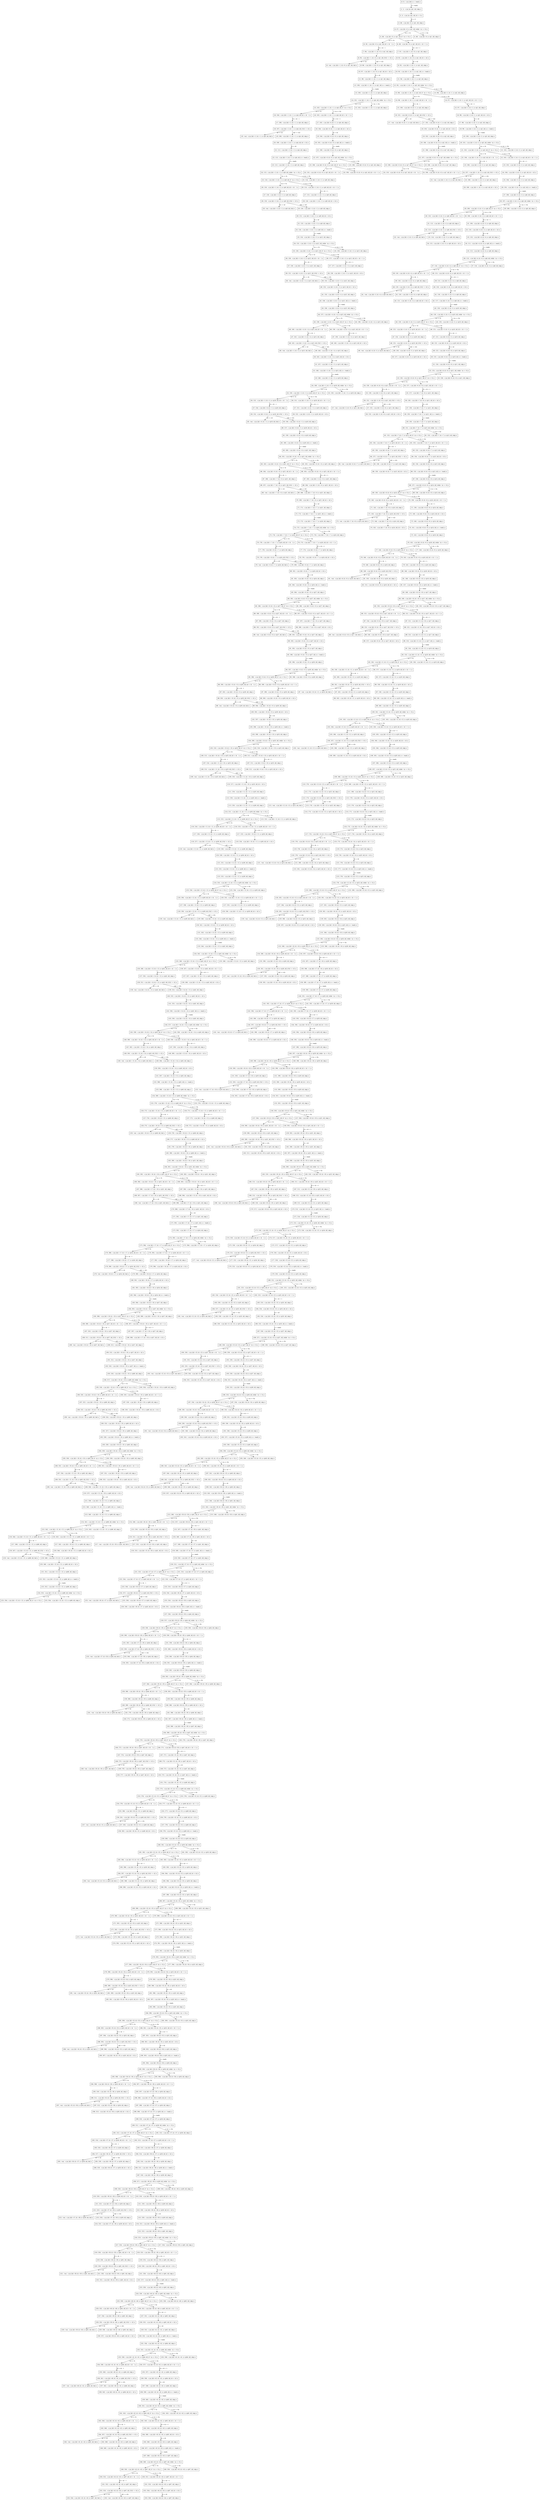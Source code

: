 digraph{
node[shape=box]
"(0, 0) : <| ϕ | [id] | n <- read() |>" -> "(1, 1) : <| ϕ | [n:=@1, id] | skip |>"[label="n <- read()"]
"(1, 1) : <| ϕ | [n:=@1, id] | skip |>" -> "(2, 2) : <| ϕ | [n:=@1, id] | k1 <- 0 |>"[label=""]
"(2, 2) : <| ϕ | [n:=@1, id] | k1 <- 0 |>" -> "(3, 46) : <| ϕ | [k1:=0, n:=@1, id] | skip |>"[label="k1 <- 0"]
"(3, 46) : <| ϕ | [k1:=0, n:=@1, id] | skip |>" -> "(4, 47) : <| ϕ | [k1:=0, n:=@1, id] | while ¬(n == 0) |>"[label=""]
"(4, 47) : <| ϕ | [k1:=0, n:=@1, id] | while ¬(n == 0) |>" -> "(5, 48) : <| ϕ | [k1:=0, n:=@1, id] | if ¬(n <= 0) |>"[label="¬(n == 0)"]
"(4, 47) : <| ϕ | [k1:=0, n:=@1, id] | while ¬(n == 0) |>" -> "(5, 48) : <| ϕ | [k1:=0, n:=@1, id] | skip |>"[label="¬(¬(n == 0))"]
"(5, 48) : <| ϕ | [k1:=0, n:=@1, id] | if ¬(n <= 0) |>" -> "(6, 50) : <| ϕ | [k1:=0, n:=@1, id] | k2 <- k1 - 1 |>"[label="¬(n <= 0)"]
"(5, 48) : <| ϕ | [k1:=0, n:=@1, id] | if ¬(n <= 0) |>" -> "(6, 49) : <| ϕ | [k1:=0, n:=@1, id] | k2 <- k1 + 1 |>"[label="¬(¬(n <= 0))"]
"(6, 49) : <| ϕ | [k1:=0, n:=@1, id] | k2 <- k1 + 1 |>" -> "(7, 91) : <| ϕ | [k2:=1, k1:=0, n:=@1, id] | skip |>"[label="k2 <- k1 + 1"]
"(6, 50) : <| ϕ | [k1:=0, n:=@1, id] | k2 <- k1 - 1 |>" -> "(7, 94) : <| ϕ | [k2:=-1, k1:=0, n:=@1, id] | skip |>"[label="k2 <- k1 - 1"]
"(7, 91) : <| ϕ | [k2:=1, k1:=0, n:=@1, id] | skip |>" -> "(8, 92) : <| ϕ | [k2:=1, k1:=0, n:=@1, id] | k1 <- k2 |>"[label=""]
"(8, 92) : <| ϕ | [k2:=1, k1:=0, n:=@1, id] | k1 <- k2 |>" -> "(9, 92) : <| ϕ | [k2:=1, k1:=1, n:=@1, id] | skip |>"[label="k1 <- k2"]
"(9, 92) : <| ϕ | [k2:=1, k1:=1, n:=@1, id] | skip |>" -> "(10, 93) : <| ϕ | [k2:=1, k1:=1, n:=@1, id] | n <- read() |>"[label=""]
"(10, 93) : <| ϕ | [k2:=1, k1:=1, n:=@1, id] | n <- read() |>" -> "(11, 94) : <| ϕ | [k2:=1, k1:=1, n:=@2, id] | skip |>"[label="n <- read()"]
"(7, 94) : <| ϕ | [k2:=-1, k1:=0, n:=@1, id] | skip |>" -> "(8, 95) : <| ϕ | [k2:=-1, k1:=0, n:=@1, id] | if k2 == 42 |>"[label=""]
"(11, 94) : <| ϕ | [k2:=1, k1:=1, n:=@2, id] | skip |>" -> "(12, 95) : <| ϕ | [k2:=1, k1:=1, n:=@2, id] | while ¬(n == 0) |>"[label=""]
"(8, 95) : <| ϕ | [k2:=-1, k1:=0, n:=@1, id] | if k2 == 42 |>" -> "(9, +oo) : <| ϕ | [k2:=-1, k1:=0, n:=@1, id] | fail |>"[label="k2 == 42"]
"(8, 95) : <| ϕ | [k2:=-1, k1:=0, n:=@1, id] | if k2 == 42 |>" -> "(9, 96) : <| ϕ | [k2:=-1, k1:=0, n:=@1, id] | skip |>"[label="¬(k2 == 42)"]
"(12, 95) : <| ϕ | [k2:=1, k1:=1, n:=@2, id] | while ¬(n == 0) |>" -> "(13, 96) : <| ϕ | [k2:=1, k1:=1, n:=@2, id] | if ¬(n <= 0) |>"[label="¬(n == 0)"]
"(12, 95) : <| ϕ | [k2:=1, k1:=1, n:=@2, id] | while ¬(n == 0) |>" -> "(13, 96) : <| ϕ | [k2:=1, k1:=1, n:=@2, id] | skip |>"[label="¬(¬(n == 0))"]
"(9, 96) : <| ϕ | [k2:=-1, k1:=0, n:=@1, id] | skip |>" -> "(10, 97) : <| ϕ | [k2:=-1, k1:=0, n:=@1, id] | k1 <- k2 |>"[label=""]
"(13, 96) : <| ϕ | [k2:=1, k1:=1, n:=@2, id] | if ¬(n <= 0) |>" -> "(14, 98) : <| ϕ | [k2:=1, k1:=1, n:=@2, id] | k2 <- k1 - 1 |>"[label="¬(n <= 0)"]
"(13, 96) : <| ϕ | [k2:=1, k1:=1, n:=@2, id] | if ¬(n <= 0) |>" -> "(14, 97) : <| ϕ | [k2:=1, k1:=1, n:=@2, id] | k2 <- k1 + 1 |>"[label="¬(¬(n <= 0))"]
"(10, 97) : <| ϕ | [k2:=-1, k1:=0, n:=@1, id] | k1 <- k2 |>" -> "(11, 99) : <| ϕ | [k2:=-1, k1:=-1, n:=@1, id] | skip |>"[label="k1 <- k2"]
"(14, 97) : <| ϕ | [k2:=1, k1:=1, n:=@2, id] | k2 <- k1 + 1 |>" -> "(15, 97) : <| ϕ | [k2:=2, k1:=1, n:=@2, id] | skip |>"[label="k2 <- k1 + 1"]
"(15, 97) : <| ϕ | [k2:=2, k1:=1, n:=@2, id] | skip |>" -> "(16, 98) : <| ϕ | [k2:=2, k1:=1, n:=@2, id] | k1 <- k2 |>"[label=""]
"(14, 98) : <| ϕ | [k2:=1, k1:=1, n:=@2, id] | k2 <- k1 - 1 |>" -> "(15, 100) : <| ϕ | [k2:=0, k1:=1, n:=@2, id] | skip |>"[label="k2 <- k1 - 1"]
"(16, 98) : <| ϕ | [k2:=2, k1:=1, n:=@2, id] | k1 <- k2 |>" -> "(17, 98) : <| ϕ | [k2:=2, k1:=2, n:=@2, id] | skip |>"[label="k1 <- k2"]
"(17, 98) : <| ϕ | [k2:=2, k1:=2, n:=@2, id] | skip |>" -> "(18, 99) : <| ϕ | [k2:=2, k1:=2, n:=@2, id] | n <- read() |>"[label=""]
"(11, 99) : <| ϕ | [k2:=-1, k1:=-1, n:=@1, id] | skip |>" -> "(12, 100) : <| ϕ | [k2:=-1, k1:=-1, n:=@1, id] | n <- read() |>"[label=""]
"(18, 99) : <| ϕ | [k2:=2, k1:=2, n:=@2, id] | n <- read() |>" -> "(19, 100) : <| ϕ | [k2:=2, k1:=2, n:=@3, id] | skip |>"[label="n <- read()"]
"(12, 100) : <| ϕ | [k2:=-1, k1:=-1, n:=@1, id] | n <- read() |>" -> "(13, 100) : <| ϕ | [k2:=-1, k1:=-1, n:=@4, id] | skip |>"[label="n <- read()"]
"(19, 100) : <| ϕ | [k2:=2, k1:=2, n:=@3, id] | skip |>" -> "(20, 101) : <| ϕ | [k2:=2, k1:=2, n:=@3, id] | while ¬(n == 0) |>"[label=""]
"(13, 100) : <| ϕ | [k2:=-1, k1:=-1, n:=@4, id] | skip |>" -> "(14, 101) : <| ϕ | [k2:=-1, k1:=-1, n:=@4, id] | while ¬(n == 0) |>"[label=""]
"(15, 100) : <| ϕ | [k2:=0, k1:=1, n:=@2, id] | skip |>" -> "(16, 101) : <| ϕ | [k2:=0, k1:=1, n:=@2, id] | if k2 == 42 |>"[label=""]
"(14, 101) : <| ϕ | [k2:=-1, k1:=-1, n:=@4, id] | while ¬(n == 0) |>" -> "(15, 102) : <| ϕ | [k2:=-1, k1:=-1, n:=@4, id] | if ¬(n <= 0) |>"[label="¬(n == 0)"]
"(14, 101) : <| ϕ | [k2:=-1, k1:=-1, n:=@4, id] | while ¬(n == 0) |>" -> "(15, 102) : <| ϕ | [k2:=-1, k1:=-1, n:=@4, id] | skip |>"[label="¬(¬(n == 0))"]
"(16, 101) : <| ϕ | [k2:=0, k1:=1, n:=@2, id] | if k2 == 42 |>" -> "(17, +oo) : <| ϕ | [k2:=0, k1:=1, n:=@2, id] | fail |>"[label="k2 == 42"]
"(16, 101) : <| ϕ | [k2:=0, k1:=1, n:=@2, id] | if k2 == 42 |>" -> "(17, 102) : <| ϕ | [k2:=0, k1:=1, n:=@2, id] | skip |>"[label="¬(k2 == 42)"]
"(20, 101) : <| ϕ | [k2:=2, k1:=2, n:=@3, id] | while ¬(n == 0) |>" -> "(21, 102) : <| ϕ | [k2:=2, k1:=2, n:=@3, id] | if ¬(n <= 0) |>"[label="¬(n == 0)"]
"(20, 101) : <| ϕ | [k2:=2, k1:=2, n:=@3, id] | while ¬(n == 0) |>" -> "(21, 102) : <| ϕ | [k2:=2, k1:=2, n:=@3, id] | skip |>"[label="¬(¬(n == 0))"]
"(21, 102) : <| ϕ | [k2:=2, k1:=2, n:=@3, id] | if ¬(n <= 0) |>" -> "(22, 104) : <| ϕ | [k2:=2, k1:=2, n:=@3, id] | k2 <- k1 - 1 |>"[label="¬(n <= 0)"]
"(21, 102) : <| ϕ | [k2:=2, k1:=2, n:=@3, id] | if ¬(n <= 0) |>" -> "(22, 103) : <| ϕ | [k2:=2, k1:=2, n:=@3, id] | k2 <- k1 + 1 |>"[label="¬(¬(n <= 0))"]
"(15, 102) : <| ϕ | [k2:=-1, k1:=-1, n:=@4, id] | if ¬(n <= 0) |>" -> "(16, 104) : <| ϕ | [k2:=-1, k1:=-1, n:=@4, id] | k2 <- k1 - 1 |>"[label="¬(n <= 0)"]
"(15, 102) : <| ϕ | [k2:=-1, k1:=-1, n:=@4, id] | if ¬(n <= 0) |>" -> "(16, 103) : <| ϕ | [k2:=-1, k1:=-1, n:=@4, id] | k2 <- k1 + 1 |>"[label="¬(¬(n <= 0))"]
"(17, 102) : <| ϕ | [k2:=0, k1:=1, n:=@2, id] | skip |>" -> "(18, 103) : <| ϕ | [k2:=0, k1:=1, n:=@2, id] | k1 <- k2 |>"[label=""]
"(16, 103) : <| ϕ | [k2:=-1, k1:=-1, n:=@4, id] | k2 <- k1 + 1 |>" -> "(17, 103) : <| ϕ | [k2:=0, k1:=-1, n:=@4, id] | skip |>"[label="k2 <- k1 + 1"]
"(18, 103) : <| ϕ | [k2:=0, k1:=1, n:=@2, id] | k1 <- k2 |>" -> "(19, 105) : <| ϕ | [k2:=0, k1:=0, n:=@2, id] | skip |>"[label="k1 <- k2"]
"(17, 103) : <| ϕ | [k2:=0, k1:=-1, n:=@4, id] | skip |>" -> "(18, 104) : <| ϕ | [k2:=0, k1:=-1, n:=@4, id] | k1 <- k2 |>"[label=""]
"(22, 103) : <| ϕ | [k2:=2, k1:=2, n:=@3, id] | k2 <- k1 + 1 |>" -> "(23, 103) : <| ϕ | [k2:=3, k1:=2, n:=@3, id] | skip |>"[label="k2 <- k1 + 1"]
"(23, 103) : <| ϕ | [k2:=3, k1:=2, n:=@3, id] | skip |>" -> "(24, 104) : <| ϕ | [k2:=3, k1:=2, n:=@3, id] | k1 <- k2 |>"[label=""]
"(16, 104) : <| ϕ | [k2:=-1, k1:=-1, n:=@4, id] | k2 <- k1 - 1 |>" -> "(17, 106) : <| ϕ | [k2:=-2, k1:=-1, n:=@4, id] | skip |>"[label="k2 <- k1 - 1"]
"(24, 104) : <| ϕ | [k2:=3, k1:=2, n:=@3, id] | k1 <- k2 |>" -> "(25, 104) : <| ϕ | [k2:=3, k1:=3, n:=@3, id] | skip |>"[label="k1 <- k2"]
"(22, 104) : <| ϕ | [k2:=2, k1:=2, n:=@3, id] | k2 <- k1 - 1 |>" -> "(23, 106) : <| ϕ | [k2:=1, k1:=2, n:=@3, id] | skip |>"[label="k2 <- k1 - 1"]
"(25, 104) : <| ϕ | [k2:=3, k1:=3, n:=@3, id] | skip |>" -> "(26, 105) : <| ϕ | [k2:=3, k1:=3, n:=@3, id] | n <- read() |>"[label=""]
"(18, 104) : <| ϕ | [k2:=0, k1:=-1, n:=@4, id] | k1 <- k2 |>" -> "(19, 104) : <| ϕ | [k2:=0, k1:=0, n:=@4, id] | skip |>"[label="k1 <- k2"]
"(19, 104) : <| ϕ | [k2:=0, k1:=0, n:=@4, id] | skip |>" -> "(20, 105) : <| ϕ | [k2:=0, k1:=0, n:=@4, id] | n <- read() |>"[label=""]
"(19, 105) : <| ϕ | [k2:=0, k1:=0, n:=@2, id] | skip |>" -> "(20, 106) : <| ϕ | [k2:=0, k1:=0, n:=@2, id] | n <- read() |>"[label=""]
"(20, 105) : <| ϕ | [k2:=0, k1:=0, n:=@4, id] | n <- read() |>" -> "(21, 106) : <| ϕ | [k2:=0, k1:=0, n:=@5, id] | skip |>"[label="n <- read()"]
"(26, 105) : <| ϕ | [k2:=3, k1:=3, n:=@3, id] | n <- read() |>" -> "(27, 106) : <| ϕ | [k2:=3, k1:=3, n:=@6, id] | skip |>"[label="n <- read()"]
"(21, 106) : <| ϕ | [k2:=0, k1:=0, n:=@5, id] | skip |>" -> "(22, 107) : <| ϕ | [k2:=0, k1:=0, n:=@5, id] | while ¬(n == 0) |>"[label=""]
"(27, 106) : <| ϕ | [k2:=3, k1:=3, n:=@6, id] | skip |>" -> "(28, 107) : <| ϕ | [k2:=3, k1:=3, n:=@6, id] | while ¬(n == 0) |>"[label=""]
"(17, 106) : <| ϕ | [k2:=-2, k1:=-1, n:=@4, id] | skip |>" -> "(18, 107) : <| ϕ | [k2:=-2, k1:=-1, n:=@4, id] | if k2 == 42 |>"[label=""]
"(20, 106) : <| ϕ | [k2:=0, k1:=0, n:=@2, id] | n <- read() |>" -> "(21, 106) : <| ϕ | [k2:=0, k1:=0, n:=@7, id] | skip |>"[label="n <- read()"]
"(23, 106) : <| ϕ | [k2:=1, k1:=2, n:=@3, id] | skip |>" -> "(24, 107) : <| ϕ | [k2:=1, k1:=2, n:=@3, id] | if k2 == 42 |>"[label=""]
"(21, 106) : <| ϕ | [k2:=0, k1:=0, n:=@7, id] | skip |>" -> "(22, 107) : <| ϕ | [k2:=0, k1:=0, n:=@7, id] | while ¬(n == 0) |>"[label=""]
"(24, 107) : <| ϕ | [k2:=1, k1:=2, n:=@3, id] | if k2 == 42 |>" -> "(25, +oo) : <| ϕ | [k2:=1, k1:=2, n:=@3, id] | fail |>"[label="k2 == 42"]
"(24, 107) : <| ϕ | [k2:=1, k1:=2, n:=@3, id] | if k2 == 42 |>" -> "(25, 108) : <| ϕ | [k2:=1, k1:=2, n:=@3, id] | skip |>"[label="¬(k2 == 42)"]
"(22, 107) : <| ϕ | [k2:=0, k1:=0, n:=@7, id] | while ¬(n == 0) |>" -> "(23, 108) : <| ϕ | [k2:=0, k1:=0, n:=@7, id] | if ¬(n <= 0) |>"[label="¬(n == 0)"]
"(22, 107) : <| ϕ | [k2:=0, k1:=0, n:=@7, id] | while ¬(n == 0) |>" -> "(23, 108) : <| ϕ | [k2:=0, k1:=0, n:=@7, id] | skip |>"[label="¬(¬(n == 0))"]
"(22, 107) : <| ϕ | [k2:=0, k1:=0, n:=@5, id] | while ¬(n == 0) |>" -> "(23, 108) : <| ϕ | [k2:=0, k1:=0, n:=@5, id] | if ¬(n <= 0) |>"[label="¬(n == 0)"]
"(22, 107) : <| ϕ | [k2:=0, k1:=0, n:=@5, id] | while ¬(n == 0) |>" -> "(23, 108) : <| ϕ | [k2:=0, k1:=0, n:=@5, id] | skip |>"[label="¬(¬(n == 0))"]
"(18, 107) : <| ϕ | [k2:=-2, k1:=-1, n:=@4, id] | if k2 == 42 |>" -> "(19, +oo) : <| ϕ | [k2:=-2, k1:=-1, n:=@4, id] | fail |>"[label="k2 == 42"]
"(18, 107) : <| ϕ | [k2:=-2, k1:=-1, n:=@4, id] | if k2 == 42 |>" -> "(19, 108) : <| ϕ | [k2:=-2, k1:=-1, n:=@4, id] | skip |>"[label="¬(k2 == 42)"]
"(28, 107) : <| ϕ | [k2:=3, k1:=3, n:=@6, id] | while ¬(n == 0) |>" -> "(29, 108) : <| ϕ | [k2:=3, k1:=3, n:=@6, id] | if ¬(n <= 0) |>"[label="¬(n == 0)"]
"(28, 107) : <| ϕ | [k2:=3, k1:=3, n:=@6, id] | while ¬(n == 0) |>" -> "(29, 108) : <| ϕ | [k2:=3, k1:=3, n:=@6, id] | skip |>"[label="¬(¬(n == 0))"]
"(19, 108) : <| ϕ | [k2:=-2, k1:=-1, n:=@4, id] | skip |>" -> "(20, 109) : <| ϕ | [k2:=-2, k1:=-1, n:=@4, id] | k1 <- k2 |>"[label=""]
"(25, 108) : <| ϕ | [k2:=1, k1:=2, n:=@3, id] | skip |>" -> "(26, 109) : <| ϕ | [k2:=1, k1:=2, n:=@3, id] | k1 <- k2 |>"[label=""]
"(23, 108) : <| ϕ | [k2:=0, k1:=0, n:=@7, id] | if ¬(n <= 0) |>" -> "(24, 110) : <| ϕ | [k2:=0, k1:=0, n:=@7, id] | k2 <- k1 - 1 |>"[label="¬(n <= 0)"]
"(23, 108) : <| ϕ | [k2:=0, k1:=0, n:=@7, id] | if ¬(n <= 0) |>" -> "(24, 109) : <| ϕ | [k2:=0, k1:=0, n:=@7, id] | k2 <- k1 + 1 |>"[label="¬(¬(n <= 0))"]
"(23, 108) : <| ϕ | [k2:=0, k1:=0, n:=@5, id] | if ¬(n <= 0) |>" -> "(24, 110) : <| ϕ | [k2:=0, k1:=0, n:=@5, id] | k2 <- k1 - 1 |>"[label="¬(n <= 0)"]
"(23, 108) : <| ϕ | [k2:=0, k1:=0, n:=@5, id] | if ¬(n <= 0) |>" -> "(24, 109) : <| ϕ | [k2:=0, k1:=0, n:=@5, id] | k2 <- k1 + 1 |>"[label="¬(¬(n <= 0))"]
"(29, 108) : <| ϕ | [k2:=3, k1:=3, n:=@6, id] | if ¬(n <= 0) |>" -> "(30, 110) : <| ϕ | [k2:=3, k1:=3, n:=@6, id] | k2 <- k1 - 1 |>"[label="¬(n <= 0)"]
"(29, 108) : <| ϕ | [k2:=3, k1:=3, n:=@6, id] | if ¬(n <= 0) |>" -> "(30, 109) : <| ϕ | [k2:=3, k1:=3, n:=@6, id] | k2 <- k1 + 1 |>"[label="¬(¬(n <= 0))"]
"(20, 109) : <| ϕ | [k2:=-2, k1:=-1, n:=@4, id] | k1 <- k2 |>" -> "(21, 111) : <| ϕ | [k2:=-2, k1:=-2, n:=@4, id] | skip |>"[label="k1 <- k2"]
"(30, 109) : <| ϕ | [k2:=3, k1:=3, n:=@6, id] | k2 <- k1 + 1 |>" -> "(31, 109) : <| ϕ | [k2:=4, k1:=3, n:=@6, id] | skip |>"[label="k2 <- k1 + 1"]
"(31, 109) : <| ϕ | [k2:=4, k1:=3, n:=@6, id] | skip |>" -> "(32, 110) : <| ϕ | [k2:=4, k1:=3, n:=@6, id] | k1 <- k2 |>"[label=""]
"(30, 110) : <| ϕ | [k2:=3, k1:=3, n:=@6, id] | k2 <- k1 - 1 |>" -> "(31, 112) : <| ϕ | [k2:=2, k1:=3, n:=@6, id] | skip |>"[label="k2 <- k1 - 1"]
"(32, 110) : <| ϕ | [k2:=4, k1:=3, n:=@6, id] | k1 <- k2 |>" -> "(33, 110) : <| ϕ | [k2:=4, k1:=4, n:=@6, id] | skip |>"[label="k1 <- k2"]
"(33, 110) : <| ϕ | [k2:=4, k1:=4, n:=@6, id] | skip |>" -> "(34, 111) : <| ϕ | [k2:=4, k1:=4, n:=@6, id] | n <- read() |>"[label=""]
"(21, 111) : <| ϕ | [k2:=-2, k1:=-2, n:=@4, id] | skip |>" -> "(22, 112) : <| ϕ | [k2:=-2, k1:=-2, n:=@4, id] | n <- read() |>"[label=""]
"(34, 111) : <| ϕ | [k2:=4, k1:=4, n:=@6, id] | n <- read() |>" -> "(35, 112) : <| ϕ | [k2:=4, k1:=4, n:=@8, id] | skip |>"[label="n <- read()"]
"(31, 112) : <| ϕ | [k2:=2, k1:=3, n:=@6, id] | skip |>" -> "(32, 113) : <| ϕ | [k2:=2, k1:=3, n:=@6, id] | if k2 == 42 |>"[label=""]
"(35, 112) : <| ϕ | [k2:=4, k1:=4, n:=@8, id] | skip |>" -> "(36, 113) : <| ϕ | [k2:=4, k1:=4, n:=@8, id] | while ¬(n == 0) |>"[label=""]
"(22, 112) : <| ϕ | [k2:=-2, k1:=-2, n:=@4, id] | n <- read() |>" -> "(23, 112) : <| ϕ | [k2:=-2, k1:=-2, n:=@9, id] | skip |>"[label="n <- read()"]
"(23, 112) : <| ϕ | [k2:=-2, k1:=-2, n:=@9, id] | skip |>" -> "(24, 113) : <| ϕ | [k2:=-2, k1:=-2, n:=@9, id] | while ¬(n == 0) |>"[label=""]
"(32, 113) : <| ϕ | [k2:=2, k1:=3, n:=@6, id] | if k2 == 42 |>" -> "(33, +oo) : <| ϕ | [k2:=2, k1:=3, n:=@6, id] | fail |>"[label="k2 == 42"]
"(32, 113) : <| ϕ | [k2:=2, k1:=3, n:=@6, id] | if k2 == 42 |>" -> "(33, 114) : <| ϕ | [k2:=2, k1:=3, n:=@6, id] | skip |>"[label="¬(k2 == 42)"]
"(24, 113) : <| ϕ | [k2:=-2, k1:=-2, n:=@9, id] | while ¬(n == 0) |>" -> "(25, 114) : <| ϕ | [k2:=-2, k1:=-2, n:=@9, id] | if ¬(n <= 0) |>"[label="¬(n == 0)"]
"(24, 113) : <| ϕ | [k2:=-2, k1:=-2, n:=@9, id] | while ¬(n == 0) |>" -> "(25, 114) : <| ϕ | [k2:=-2, k1:=-2, n:=@9, id] | skip |>"[label="¬(¬(n == 0))"]
"(36, 113) : <| ϕ | [k2:=4, k1:=4, n:=@8, id] | while ¬(n == 0) |>" -> "(37, 114) : <| ϕ | [k2:=4, k1:=4, n:=@8, id] | if ¬(n <= 0) |>"[label="¬(n == 0)"]
"(36, 113) : <| ϕ | [k2:=4, k1:=4, n:=@8, id] | while ¬(n == 0) |>" -> "(37, 114) : <| ϕ | [k2:=4, k1:=4, n:=@8, id] | skip |>"[label="¬(¬(n == 0))"]
"(33, 114) : <| ϕ | [k2:=2, k1:=3, n:=@6, id] | skip |>" -> "(34, 115) : <| ϕ | [k2:=2, k1:=3, n:=@6, id] | k1 <- k2 |>"[label=""]
"(25, 114) : <| ϕ | [k2:=-2, k1:=-2, n:=@9, id] | if ¬(n <= 0) |>" -> "(26, 116) : <| ϕ | [k2:=-2, k1:=-2, n:=@9, id] | k2 <- k1 - 1 |>"[label="¬(n <= 0)"]
"(25, 114) : <| ϕ | [k2:=-2, k1:=-2, n:=@9, id] | if ¬(n <= 0) |>" -> "(26, 115) : <| ϕ | [k2:=-2, k1:=-2, n:=@9, id] | k2 <- k1 + 1 |>"[label="¬(¬(n <= 0))"]
"(37, 114) : <| ϕ | [k2:=4, k1:=4, n:=@8, id] | if ¬(n <= 0) |>" -> "(38, 116) : <| ϕ | [k2:=4, k1:=4, n:=@8, id] | k2 <- k1 - 1 |>"[label="¬(n <= 0)"]
"(37, 114) : <| ϕ | [k2:=4, k1:=4, n:=@8, id] | if ¬(n <= 0) |>" -> "(38, 115) : <| ϕ | [k2:=4, k1:=4, n:=@8, id] | k2 <- k1 + 1 |>"[label="¬(¬(n <= 0))"]
"(38, 115) : <| ϕ | [k2:=4, k1:=4, n:=@8, id] | k2 <- k1 + 1 |>" -> "(39, 115) : <| ϕ | [k2:=5, k1:=4, n:=@8, id] | skip |>"[label="k2 <- k1 + 1"]
"(26, 115) : <| ϕ | [k2:=-2, k1:=-2, n:=@9, id] | k2 <- k1 + 1 |>" -> "(27, 115) : <| ϕ | [k2:=-1, k1:=-2, n:=@9, id] | skip |>"[label="k2 <- k1 + 1"]
"(39, 115) : <| ϕ | [k2:=5, k1:=4, n:=@8, id] | skip |>" -> "(40, 116) : <| ϕ | [k2:=5, k1:=4, n:=@8, id] | k1 <- k2 |>"[label=""]
"(27, 115) : <| ϕ | [k2:=-1, k1:=-2, n:=@9, id] | skip |>" -> "(28, 116) : <| ϕ | [k2:=-1, k1:=-2, n:=@9, id] | k1 <- k2 |>"[label=""]
"(26, 116) : <| ϕ | [k2:=-2, k1:=-2, n:=@9, id] | k2 <- k1 - 1 |>" -> "(27, 118) : <| ϕ | [k2:=-3, k1:=-2, n:=@9, id] | skip |>"[label="k2 <- k1 - 1"]
"(40, 116) : <| ϕ | [k2:=5, k1:=4, n:=@8, id] | k1 <- k2 |>" -> "(41, 116) : <| ϕ | [k2:=5, k1:=5, n:=@8, id] | skip |>"[label="k1 <- k2"]
"(38, 116) : <| ϕ | [k2:=4, k1:=4, n:=@8, id] | k2 <- k1 - 1 |>" -> "(39, 118) : <| ϕ | [k2:=3, k1:=4, n:=@8, id] | skip |>"[label="k2 <- k1 - 1"]
"(41, 116) : <| ϕ | [k2:=5, k1:=5, n:=@8, id] | skip |>" -> "(42, 117) : <| ϕ | [k2:=5, k1:=5, n:=@8, id] | n <- read() |>"[label=""]
"(42, 117) : <| ϕ | [k2:=5, k1:=5, n:=@8, id] | n <- read() |>" -> "(43, 118) : <| ϕ | [k2:=5, k1:=5, n:=@10, id] | skip |>"[label="n <- read()"]
"(27, 118) : <| ϕ | [k2:=-3, k1:=-2, n:=@9, id] | skip |>" -> "(28, 119) : <| ϕ | [k2:=-3, k1:=-2, n:=@9, id] | if k2 == 42 |>"[label=""]
"(39, 118) : <| ϕ | [k2:=3, k1:=4, n:=@8, id] | skip |>" -> "(40, 119) : <| ϕ | [k2:=3, k1:=4, n:=@8, id] | if k2 == 42 |>"[label=""]
"(43, 118) : <| ϕ | [k2:=5, k1:=5, n:=@10, id] | skip |>" -> "(44, 119) : <| ϕ | [k2:=5, k1:=5, n:=@10, id] | while ¬(n == 0) |>"[label=""]
"(28, 119) : <| ϕ | [k2:=-3, k1:=-2, n:=@9, id] | if k2 == 42 |>" -> "(29, +oo) : <| ϕ | [k2:=-3, k1:=-2, n:=@9, id] | fail |>"[label="k2 == 42"]
"(28, 119) : <| ϕ | [k2:=-3, k1:=-2, n:=@9, id] | if k2 == 42 |>" -> "(29, 120) : <| ϕ | [k2:=-3, k1:=-2, n:=@9, id] | skip |>"[label="¬(k2 == 42)"]
"(40, 119) : <| ϕ | [k2:=3, k1:=4, n:=@8, id] | if k2 == 42 |>" -> "(41, +oo) : <| ϕ | [k2:=3, k1:=4, n:=@8, id] | fail |>"[label="k2 == 42"]
"(40, 119) : <| ϕ | [k2:=3, k1:=4, n:=@8, id] | if k2 == 42 |>" -> "(41, 120) : <| ϕ | [k2:=3, k1:=4, n:=@8, id] | skip |>"[label="¬(k2 == 42)"]
"(44, 119) : <| ϕ | [k2:=5, k1:=5, n:=@10, id] | while ¬(n == 0) |>" -> "(45, 120) : <| ϕ | [k2:=5, k1:=5, n:=@10, id] | if ¬(n <= 0) |>"[label="¬(n == 0)"]
"(44, 119) : <| ϕ | [k2:=5, k1:=5, n:=@10, id] | while ¬(n == 0) |>" -> "(45, 120) : <| ϕ | [k2:=5, k1:=5, n:=@10, id] | skip |>"[label="¬(¬(n == 0))"]
"(29, 120) : <| ϕ | [k2:=-3, k1:=-2, n:=@9, id] | skip |>" -> "(30, 121) : <| ϕ | [k2:=-3, k1:=-2, n:=@9, id] | k1 <- k2 |>"[label=""]
"(41, 120) : <| ϕ | [k2:=3, k1:=4, n:=@8, id] | skip |>" -> "(42, 121) : <| ϕ | [k2:=3, k1:=4, n:=@8, id] | k1 <- k2 |>"[label=""]
"(45, 120) : <| ϕ | [k2:=5, k1:=5, n:=@10, id] | if ¬(n <= 0) |>" -> "(46, 122) : <| ϕ | [k2:=5, k1:=5, n:=@10, id] | k2 <- k1 - 1 |>"[label="¬(n <= 0)"]
"(45, 120) : <| ϕ | [k2:=5, k1:=5, n:=@10, id] | if ¬(n <= 0) |>" -> "(46, 121) : <| ϕ | [k2:=5, k1:=5, n:=@10, id] | k2 <- k1 + 1 |>"[label="¬(¬(n <= 0))"]
"(30, 121) : <| ϕ | [k2:=-3, k1:=-2, n:=@9, id] | k1 <- k2 |>" -> "(31, 123) : <| ϕ | [k2:=-3, k1:=-3, n:=@9, id] | skip |>"[label="k1 <- k2"]
"(46, 121) : <| ϕ | [k2:=5, k1:=5, n:=@10, id] | k2 <- k1 + 1 |>" -> "(47, 121) : <| ϕ | [k2:=6, k1:=5, n:=@10, id] | skip |>"[label="k2 <- k1 + 1"]
"(47, 121) : <| ϕ | [k2:=6, k1:=5, n:=@10, id] | skip |>" -> "(48, 122) : <| ϕ | [k2:=6, k1:=5, n:=@10, id] | k1 <- k2 |>"[label=""]
"(46, 122) : <| ϕ | [k2:=5, k1:=5, n:=@10, id] | k2 <- k1 - 1 |>" -> "(47, 124) : <| ϕ | [k2:=4, k1:=5, n:=@10, id] | skip |>"[label="k2 <- k1 - 1"]
"(48, 122) : <| ϕ | [k2:=6, k1:=5, n:=@10, id] | k1 <- k2 |>" -> "(49, 122) : <| ϕ | [k2:=6, k1:=6, n:=@10, id] | skip |>"[label="k1 <- k2"]
"(49, 122) : <| ϕ | [k2:=6, k1:=6, n:=@10, id] | skip |>" -> "(50, 123) : <| ϕ | [k2:=6, k1:=6, n:=@10, id] | n <- read() |>"[label=""]
"(31, 123) : <| ϕ | [k2:=-3, k1:=-3, n:=@9, id] | skip |>" -> "(32, 124) : <| ϕ | [k2:=-3, k1:=-3, n:=@9, id] | n <- read() |>"[label=""]
"(50, 123) : <| ϕ | [k2:=6, k1:=6, n:=@10, id] | n <- read() |>" -> "(51, 124) : <| ϕ | [k2:=6, k1:=6, n:=@11, id] | skip |>"[label="n <- read()"]
"(47, 124) : <| ϕ | [k2:=4, k1:=5, n:=@10, id] | skip |>" -> "(48, 125) : <| ϕ | [k2:=4, k1:=5, n:=@10, id] | if k2 == 42 |>"[label=""]
"(32, 124) : <| ϕ | [k2:=-3, k1:=-3, n:=@9, id] | n <- read() |>" -> "(33, 124) : <| ϕ | [k2:=-3, k1:=-3, n:=@12, id] | skip |>"[label="n <- read()"]
"(51, 124) : <| ϕ | [k2:=6, k1:=6, n:=@11, id] | skip |>" -> "(52, 125) : <| ϕ | [k2:=6, k1:=6, n:=@11, id] | while ¬(n == 0) |>"[label=""]
"(33, 124) : <| ϕ | [k2:=-3, k1:=-3, n:=@12, id] | skip |>" -> "(34, 125) : <| ϕ | [k2:=-3, k1:=-3, n:=@12, id] | while ¬(n == 0) |>"[label=""]
"(48, 125) : <| ϕ | [k2:=4, k1:=5, n:=@10, id] | if k2 == 42 |>" -> "(49, +oo) : <| ϕ | [k2:=4, k1:=5, n:=@10, id] | fail |>"[label="k2 == 42"]
"(48, 125) : <| ϕ | [k2:=4, k1:=5, n:=@10, id] | if k2 == 42 |>" -> "(49, 126) : <| ϕ | [k2:=4, k1:=5, n:=@10, id] | skip |>"[label="¬(k2 == 42)"]
"(52, 125) : <| ϕ | [k2:=6, k1:=6, n:=@11, id] | while ¬(n == 0) |>" -> "(53, 126) : <| ϕ | [k2:=6, k1:=6, n:=@11, id] | if ¬(n <= 0) |>"[label="¬(n == 0)"]
"(52, 125) : <| ϕ | [k2:=6, k1:=6, n:=@11, id] | while ¬(n == 0) |>" -> "(53, 126) : <| ϕ | [k2:=6, k1:=6, n:=@11, id] | skip |>"[label="¬(¬(n == 0))"]
"(34, 125) : <| ϕ | [k2:=-3, k1:=-3, n:=@12, id] | while ¬(n == 0) |>" -> "(35, 126) : <| ϕ | [k2:=-3, k1:=-3, n:=@12, id] | if ¬(n <= 0) |>"[label="¬(n == 0)"]
"(34, 125) : <| ϕ | [k2:=-3, k1:=-3, n:=@12, id] | while ¬(n == 0) |>" -> "(35, 126) : <| ϕ | [k2:=-3, k1:=-3, n:=@12, id] | skip |>"[label="¬(¬(n == 0))"]
"(49, 126) : <| ϕ | [k2:=4, k1:=5, n:=@10, id] | skip |>" -> "(50, 127) : <| ϕ | [k2:=4, k1:=5, n:=@10, id] | k1 <- k2 |>"[label=""]
"(53, 126) : <| ϕ | [k2:=6, k1:=6, n:=@11, id] | if ¬(n <= 0) |>" -> "(54, 128) : <| ϕ | [k2:=6, k1:=6, n:=@11, id] | k2 <- k1 - 1 |>"[label="¬(n <= 0)"]
"(53, 126) : <| ϕ | [k2:=6, k1:=6, n:=@11, id] | if ¬(n <= 0) |>" -> "(54, 127) : <| ϕ | [k2:=6, k1:=6, n:=@11, id] | k2 <- k1 + 1 |>"[label="¬(¬(n <= 0))"]
"(35, 126) : <| ϕ | [k2:=-3, k1:=-3, n:=@12, id] | if ¬(n <= 0) |>" -> "(36, 128) : <| ϕ | [k2:=-3, k1:=-3, n:=@12, id] | k2 <- k1 - 1 |>"[label="¬(n <= 0)"]
"(35, 126) : <| ϕ | [k2:=-3, k1:=-3, n:=@12, id] | if ¬(n <= 0) |>" -> "(36, 127) : <| ϕ | [k2:=-3, k1:=-3, n:=@12, id] | k2 <- k1 + 1 |>"[label="¬(¬(n <= 0))"]
"(54, 127) : <| ϕ | [k2:=6, k1:=6, n:=@11, id] | k2 <- k1 + 1 |>" -> "(55, 127) : <| ϕ | [k2:=7, k1:=6, n:=@11, id] | skip |>"[label="k2 <- k1 + 1"]
"(36, 127) : <| ϕ | [k2:=-3, k1:=-3, n:=@12, id] | k2 <- k1 + 1 |>" -> "(37, 127) : <| ϕ | [k2:=-2, k1:=-3, n:=@12, id] | skip |>"[label="k2 <- k1 + 1"]
"(55, 127) : <| ϕ | [k2:=7, k1:=6, n:=@11, id] | skip |>" -> "(56, 128) : <| ϕ | [k2:=7, k1:=6, n:=@11, id] | k1 <- k2 |>"[label=""]
"(37, 127) : <| ϕ | [k2:=-2, k1:=-3, n:=@12, id] | skip |>" -> "(38, 128) : <| ϕ | [k2:=-2, k1:=-3, n:=@12, id] | k1 <- k2 |>"[label=""]
"(56, 128) : <| ϕ | [k2:=7, k1:=6, n:=@11, id] | k1 <- k2 |>" -> "(57, 128) : <| ϕ | [k2:=7, k1:=7, n:=@11, id] | skip |>"[label="k1 <- k2"]
"(57, 128) : <| ϕ | [k2:=7, k1:=7, n:=@11, id] | skip |>" -> "(58, 129) : <| ϕ | [k2:=7, k1:=7, n:=@11, id] | n <- read() |>"[label=""]
"(36, 128) : <| ϕ | [k2:=-3, k1:=-3, n:=@12, id] | k2 <- k1 - 1 |>" -> "(37, 130) : <| ϕ | [k2:=-4, k1:=-3, n:=@12, id] | skip |>"[label="k2 <- k1 - 1"]
"(54, 128) : <| ϕ | [k2:=6, k1:=6, n:=@11, id] | k2 <- k1 - 1 |>" -> "(55, 130) : <| ϕ | [k2:=5, k1:=6, n:=@11, id] | skip |>"[label="k2 <- k1 - 1"]
"(58, 129) : <| ϕ | [k2:=7, k1:=7, n:=@11, id] | n <- read() |>" -> "(59, 130) : <| ϕ | [k2:=7, k1:=7, n:=@13, id] | skip |>"[label="n <- read()"]
"(37, 130) : <| ϕ | [k2:=-4, k1:=-3, n:=@12, id] | skip |>" -> "(38, 131) : <| ϕ | [k2:=-4, k1:=-3, n:=@12, id] | if k2 == 42 |>"[label=""]
"(55, 130) : <| ϕ | [k2:=5, k1:=6, n:=@11, id] | skip |>" -> "(56, 131) : <| ϕ | [k2:=5, k1:=6, n:=@11, id] | if k2 == 42 |>"[label=""]
"(59, 130) : <| ϕ | [k2:=7, k1:=7, n:=@13, id] | skip |>" -> "(60, 131) : <| ϕ | [k2:=7, k1:=7, n:=@13, id] | while ¬(n == 0) |>"[label=""]
"(38, 131) : <| ϕ | [k2:=-4, k1:=-3, n:=@12, id] | if k2 == 42 |>" -> "(39, +oo) : <| ϕ | [k2:=-4, k1:=-3, n:=@12, id] | fail |>"[label="k2 == 42"]
"(38, 131) : <| ϕ | [k2:=-4, k1:=-3, n:=@12, id] | if k2 == 42 |>" -> "(39, 132) : <| ϕ | [k2:=-4, k1:=-3, n:=@12, id] | skip |>"[label="¬(k2 == 42)"]
"(56, 131) : <| ϕ | [k2:=5, k1:=6, n:=@11, id] | if k2 == 42 |>" -> "(57, +oo) : <| ϕ | [k2:=5, k1:=6, n:=@11, id] | fail |>"[label="k2 == 42"]
"(56, 131) : <| ϕ | [k2:=5, k1:=6, n:=@11, id] | if k2 == 42 |>" -> "(57, 132) : <| ϕ | [k2:=5, k1:=6, n:=@11, id] | skip |>"[label="¬(k2 == 42)"]
"(60, 131) : <| ϕ | [k2:=7, k1:=7, n:=@13, id] | while ¬(n == 0) |>" -> "(61, 132) : <| ϕ | [k2:=7, k1:=7, n:=@13, id] | if ¬(n <= 0) |>"[label="¬(n == 0)"]
"(60, 131) : <| ϕ | [k2:=7, k1:=7, n:=@13, id] | while ¬(n == 0) |>" -> "(61, 132) : <| ϕ | [k2:=7, k1:=7, n:=@13, id] | skip |>"[label="¬(¬(n == 0))"]
"(39, 132) : <| ϕ | [k2:=-4, k1:=-3, n:=@12, id] | skip |>" -> "(40, 133) : <| ϕ | [k2:=-4, k1:=-3, n:=@12, id] | k1 <- k2 |>"[label=""]
"(57, 132) : <| ϕ | [k2:=5, k1:=6, n:=@11, id] | skip |>" -> "(58, 133) : <| ϕ | [k2:=5, k1:=6, n:=@11, id] | k1 <- k2 |>"[label=""]
"(61, 132) : <| ϕ | [k2:=7, k1:=7, n:=@13, id] | if ¬(n <= 0) |>" -> "(62, 134) : <| ϕ | [k2:=7, k1:=7, n:=@13, id] | k2 <- k1 - 1 |>"[label="¬(n <= 0)"]
"(61, 132) : <| ϕ | [k2:=7, k1:=7, n:=@13, id] | if ¬(n <= 0) |>" -> "(62, 133) : <| ϕ | [k2:=7, k1:=7, n:=@13, id] | k2 <- k1 + 1 |>"[label="¬(¬(n <= 0))"]
"(62, 133) : <| ϕ | [k2:=7, k1:=7, n:=@13, id] | k2 <- k1 + 1 |>" -> "(63, 133) : <| ϕ | [k2:=8, k1:=7, n:=@13, id] | skip |>"[label="k2 <- k1 + 1"]
"(40, 133) : <| ϕ | [k2:=-4, k1:=-3, n:=@12, id] | k1 <- k2 |>" -> "(41, 135) : <| ϕ | [k2:=-4, k1:=-4, n:=@12, id] | skip |>"[label="k1 <- k2"]
"(63, 133) : <| ϕ | [k2:=8, k1:=7, n:=@13, id] | skip |>" -> "(64, 134) : <| ϕ | [k2:=8, k1:=7, n:=@13, id] | k1 <- k2 |>"[label=""]
"(62, 134) : <| ϕ | [k2:=7, k1:=7, n:=@13, id] | k2 <- k1 - 1 |>" -> "(63, 136) : <| ϕ | [k2:=6, k1:=7, n:=@13, id] | skip |>"[label="k2 <- k1 - 1"]
"(64, 134) : <| ϕ | [k2:=8, k1:=7, n:=@13, id] | k1 <- k2 |>" -> "(65, 134) : <| ϕ | [k2:=8, k1:=8, n:=@13, id] | skip |>"[label="k1 <- k2"]
"(65, 134) : <| ϕ | [k2:=8, k1:=8, n:=@13, id] | skip |>" -> "(66, 135) : <| ϕ | [k2:=8, k1:=8, n:=@13, id] | n <- read() |>"[label=""]
"(41, 135) : <| ϕ | [k2:=-4, k1:=-4, n:=@12, id] | skip |>" -> "(42, 136) : <| ϕ | [k2:=-4, k1:=-4, n:=@12, id] | n <- read() |>"[label=""]
"(66, 135) : <| ϕ | [k2:=8, k1:=8, n:=@13, id] | n <- read() |>" -> "(67, 136) : <| ϕ | [k2:=8, k1:=8, n:=@14, id] | skip |>"[label="n <- read()"]
"(63, 136) : <| ϕ | [k2:=6, k1:=7, n:=@13, id] | skip |>" -> "(64, 137) : <| ϕ | [k2:=6, k1:=7, n:=@13, id] | if k2 == 42 |>"[label=""]
"(42, 136) : <| ϕ | [k2:=-4, k1:=-4, n:=@12, id] | n <- read() |>" -> "(43, 136) : <| ϕ | [k2:=-4, k1:=-4, n:=@15, id] | skip |>"[label="n <- read()"]
"(67, 136) : <| ϕ | [k2:=8, k1:=8, n:=@14, id] | skip |>" -> "(68, 137) : <| ϕ | [k2:=8, k1:=8, n:=@14, id] | while ¬(n == 0) |>"[label=""]
"(43, 136) : <| ϕ | [k2:=-4, k1:=-4, n:=@15, id] | skip |>" -> "(44, 137) : <| ϕ | [k2:=-4, k1:=-4, n:=@15, id] | while ¬(n == 0) |>"[label=""]
"(64, 137) : <| ϕ | [k2:=6, k1:=7, n:=@13, id] | if k2 == 42 |>" -> "(65, +oo) : <| ϕ | [k2:=6, k1:=7, n:=@13, id] | fail |>"[label="k2 == 42"]
"(64, 137) : <| ϕ | [k2:=6, k1:=7, n:=@13, id] | if k2 == 42 |>" -> "(65, 138) : <| ϕ | [k2:=6, k1:=7, n:=@13, id] | skip |>"[label="¬(k2 == 42)"]
"(68, 137) : <| ϕ | [k2:=8, k1:=8, n:=@14, id] | while ¬(n == 0) |>" -> "(69, 138) : <| ϕ | [k2:=8, k1:=8, n:=@14, id] | if ¬(n <= 0) |>"[label="¬(n == 0)"]
"(68, 137) : <| ϕ | [k2:=8, k1:=8, n:=@14, id] | while ¬(n == 0) |>" -> "(69, 138) : <| ϕ | [k2:=8, k1:=8, n:=@14, id] | skip |>"[label="¬(¬(n == 0))"]
"(44, 137) : <| ϕ | [k2:=-4, k1:=-4, n:=@15, id] | while ¬(n == 0) |>" -> "(45, 138) : <| ϕ | [k2:=-4, k1:=-4, n:=@15, id] | if ¬(n <= 0) |>"[label="¬(n == 0)"]
"(44, 137) : <| ϕ | [k2:=-4, k1:=-4, n:=@15, id] | while ¬(n == 0) |>" -> "(45, 138) : <| ϕ | [k2:=-4, k1:=-4, n:=@15, id] | skip |>"[label="¬(¬(n == 0))"]
"(45, 138) : <| ϕ | [k2:=-4, k1:=-4, n:=@15, id] | if ¬(n <= 0) |>" -> "(46, 140) : <| ϕ | [k2:=-4, k1:=-4, n:=@15, id] | k2 <- k1 - 1 |>"[label="¬(n <= 0)"]
"(45, 138) : <| ϕ | [k2:=-4, k1:=-4, n:=@15, id] | if ¬(n <= 0) |>" -> "(46, 139) : <| ϕ | [k2:=-4, k1:=-4, n:=@15, id] | k2 <- k1 + 1 |>"[label="¬(¬(n <= 0))"]
"(65, 138) : <| ϕ | [k2:=6, k1:=7, n:=@13, id] | skip |>" -> "(66, 139) : <| ϕ | [k2:=6, k1:=7, n:=@13, id] | k1 <- k2 |>"[label=""]
"(69, 138) : <| ϕ | [k2:=8, k1:=8, n:=@14, id] | if ¬(n <= 0) |>" -> "(70, 140) : <| ϕ | [k2:=8, k1:=8, n:=@14, id] | k2 <- k1 - 1 |>"[label="¬(n <= 0)"]
"(69, 138) : <| ϕ | [k2:=8, k1:=8, n:=@14, id] | if ¬(n <= 0) |>" -> "(70, 139) : <| ϕ | [k2:=8, k1:=8, n:=@14, id] | k2 <- k1 + 1 |>"[label="¬(¬(n <= 0))"]
"(46, 139) : <| ϕ | [k2:=-4, k1:=-4, n:=@15, id] | k2 <- k1 + 1 |>" -> "(47, 139) : <| ϕ | [k2:=-3, k1:=-4, n:=@15, id] | skip |>"[label="k2 <- k1 + 1"]
"(70, 139) : <| ϕ | [k2:=8, k1:=8, n:=@14, id] | k2 <- k1 + 1 |>" -> "(71, 139) : <| ϕ | [k2:=9, k1:=8, n:=@14, id] | skip |>"[label="k2 <- k1 + 1"]
"(47, 139) : <| ϕ | [k2:=-3, k1:=-4, n:=@15, id] | skip |>" -> "(48, 140) : <| ϕ | [k2:=-3, k1:=-4, n:=@15, id] | k1 <- k2 |>"[label=""]
"(71, 139) : <| ϕ | [k2:=9, k1:=8, n:=@14, id] | skip |>" -> "(72, 140) : <| ϕ | [k2:=9, k1:=8, n:=@14, id] | k1 <- k2 |>"[label=""]
"(72, 140) : <| ϕ | [k2:=9, k1:=8, n:=@14, id] | k1 <- k2 |>" -> "(73, 140) : <| ϕ | [k2:=9, k1:=9, n:=@14, id] | skip |>"[label="k1 <- k2"]
"(46, 140) : <| ϕ | [k2:=-4, k1:=-4, n:=@15, id] | k2 <- k1 - 1 |>" -> "(47, 142) : <| ϕ | [k2:=-5, k1:=-4, n:=@15, id] | skip |>"[label="k2 <- k1 - 1"]
"(70, 140) : <| ϕ | [k2:=8, k1:=8, n:=@14, id] | k2 <- k1 - 1 |>" -> "(71, 142) : <| ϕ | [k2:=7, k1:=8, n:=@14, id] | skip |>"[label="k2 <- k1 - 1"]
"(73, 140) : <| ϕ | [k2:=9, k1:=9, n:=@14, id] | skip |>" -> "(74, 141) : <| ϕ | [k2:=9, k1:=9, n:=@14, id] | n <- read() |>"[label=""]
"(74, 141) : <| ϕ | [k2:=9, k1:=9, n:=@14, id] | n <- read() |>" -> "(75, 142) : <| ϕ | [k2:=9, k1:=9, n:=@16, id] | skip |>"[label="n <- read()"]
"(47, 142) : <| ϕ | [k2:=-5, k1:=-4, n:=@15, id] | skip |>" -> "(48, 143) : <| ϕ | [k2:=-5, k1:=-4, n:=@15, id] | if k2 == 42 |>"[label=""]
"(71, 142) : <| ϕ | [k2:=7, k1:=8, n:=@14, id] | skip |>" -> "(72, 143) : <| ϕ | [k2:=7, k1:=8, n:=@14, id] | if k2 == 42 |>"[label=""]
"(75, 142) : <| ϕ | [k2:=9, k1:=9, n:=@16, id] | skip |>" -> "(76, 143) : <| ϕ | [k2:=9, k1:=9, n:=@16, id] | while ¬(n == 0) |>"[label=""]
"(48, 143) : <| ϕ | [k2:=-5, k1:=-4, n:=@15, id] | if k2 == 42 |>" -> "(49, +oo) : <| ϕ | [k2:=-5, k1:=-4, n:=@15, id] | fail |>"[label="k2 == 42"]
"(48, 143) : <| ϕ | [k2:=-5, k1:=-4, n:=@15, id] | if k2 == 42 |>" -> "(49, 144) : <| ϕ | [k2:=-5, k1:=-4, n:=@15, id] | skip |>"[label="¬(k2 == 42)"]
"(72, 143) : <| ϕ | [k2:=7, k1:=8, n:=@14, id] | if k2 == 42 |>" -> "(73, +oo) : <| ϕ | [k2:=7, k1:=8, n:=@14, id] | fail |>"[label="k2 == 42"]
"(72, 143) : <| ϕ | [k2:=7, k1:=8, n:=@14, id] | if k2 == 42 |>" -> "(73, 144) : <| ϕ | [k2:=7, k1:=8, n:=@14, id] | skip |>"[label="¬(k2 == 42)"]
"(76, 143) : <| ϕ | [k2:=9, k1:=9, n:=@16, id] | while ¬(n == 0) |>" -> "(77, 144) : <| ϕ | [k2:=9, k1:=9, n:=@16, id] | if ¬(n <= 0) |>"[label="¬(n == 0)"]
"(76, 143) : <| ϕ | [k2:=9, k1:=9, n:=@16, id] | while ¬(n == 0) |>" -> "(77, 144) : <| ϕ | [k2:=9, k1:=9, n:=@16, id] | skip |>"[label="¬(¬(n == 0))"]
"(73, 144) : <| ϕ | [k2:=7, k1:=8, n:=@14, id] | skip |>" -> "(74, 145) : <| ϕ | [k2:=7, k1:=8, n:=@14, id] | k1 <- k2 |>"[label=""]
"(77, 144) : <| ϕ | [k2:=9, k1:=9, n:=@16, id] | if ¬(n <= 0) |>" -> "(78, 146) : <| ϕ | [k2:=9, k1:=9, n:=@16, id] | k2 <- k1 - 1 |>"[label="¬(n <= 0)"]
"(77, 144) : <| ϕ | [k2:=9, k1:=9, n:=@16, id] | if ¬(n <= 0) |>" -> "(78, 145) : <| ϕ | [k2:=9, k1:=9, n:=@16, id] | k2 <- k1 + 1 |>"[label="¬(¬(n <= 0))"]
"(49, 144) : <| ϕ | [k2:=-5, k1:=-4, n:=@15, id] | skip |>" -> "(50, 145) : <| ϕ | [k2:=-5, k1:=-4, n:=@15, id] | k1 <- k2 |>"[label=""]
"(78, 145) : <| ϕ | [k2:=9, k1:=9, n:=@16, id] | k2 <- k1 + 1 |>" -> "(79, 145) : <| ϕ | [k2:=10, k1:=9, n:=@16, id] | skip |>"[label="k2 <- k1 + 1"]
"(50, 145) : <| ϕ | [k2:=-5, k1:=-4, n:=@15, id] | k1 <- k2 |>" -> "(51, 147) : <| ϕ | [k2:=-5, k1:=-5, n:=@15, id] | skip |>"[label="k1 <- k2"]
"(79, 145) : <| ϕ | [k2:=10, k1:=9, n:=@16, id] | skip |>" -> "(80, 146) : <| ϕ | [k2:=10, k1:=9, n:=@16, id] | k1 <- k2 |>"[label=""]
"(78, 146) : <| ϕ | [k2:=9, k1:=9, n:=@16, id] | k2 <- k1 - 1 |>" -> "(79, 148) : <| ϕ | [k2:=8, k1:=9, n:=@16, id] | skip |>"[label="k2 <- k1 - 1"]
"(80, 146) : <| ϕ | [k2:=10, k1:=9, n:=@16, id] | k1 <- k2 |>" -> "(81, 146) : <| ϕ | [k2:=10, k1:=10, n:=@16, id] | skip |>"[label="k1 <- k2"]
"(81, 146) : <| ϕ | [k2:=10, k1:=10, n:=@16, id] | skip |>" -> "(82, 147) : <| ϕ | [k2:=10, k1:=10, n:=@16, id] | n <- read() |>"[label=""]
"(51, 147) : <| ϕ | [k2:=-5, k1:=-5, n:=@15, id] | skip |>" -> "(52, 148) : <| ϕ | [k2:=-5, k1:=-5, n:=@15, id] | n <- read() |>"[label=""]
"(82, 147) : <| ϕ | [k2:=10, k1:=10, n:=@16, id] | n <- read() |>" -> "(83, 148) : <| ϕ | [k2:=10, k1:=10, n:=@17, id] | skip |>"[label="n <- read()"]
"(79, 148) : <| ϕ | [k2:=8, k1:=9, n:=@16, id] | skip |>" -> "(80, 149) : <| ϕ | [k2:=8, k1:=9, n:=@16, id] | if k2 == 42 |>"[label=""]
"(52, 148) : <| ϕ | [k2:=-5, k1:=-5, n:=@15, id] | n <- read() |>" -> "(53, 148) : <| ϕ | [k2:=-5, k1:=-5, n:=@18, id] | skip |>"[label="n <- read()"]
"(83, 148) : <| ϕ | [k2:=10, k1:=10, n:=@17, id] | skip |>" -> "(84, 149) : <| ϕ | [k2:=10, k1:=10, n:=@17, id] | while ¬(n == 0) |>"[label=""]
"(53, 148) : <| ϕ | [k2:=-5, k1:=-5, n:=@18, id] | skip |>" -> "(54, 149) : <| ϕ | [k2:=-5, k1:=-5, n:=@18, id] | while ¬(n == 0) |>"[label=""]
"(80, 149) : <| ϕ | [k2:=8, k1:=9, n:=@16, id] | if k2 == 42 |>" -> "(81, +oo) : <| ϕ | [k2:=8, k1:=9, n:=@16, id] | fail |>"[label="k2 == 42"]
"(80, 149) : <| ϕ | [k2:=8, k1:=9, n:=@16, id] | if k2 == 42 |>" -> "(81, 150) : <| ϕ | [k2:=8, k1:=9, n:=@16, id] | skip |>"[label="¬(k2 == 42)"]
"(84, 149) : <| ϕ | [k2:=10, k1:=10, n:=@17, id] | while ¬(n == 0) |>" -> "(85, 150) : <| ϕ | [k2:=10, k1:=10, n:=@17, id] | if ¬(n <= 0) |>"[label="¬(n == 0)"]
"(84, 149) : <| ϕ | [k2:=10, k1:=10, n:=@17, id] | while ¬(n == 0) |>" -> "(85, 150) : <| ϕ | [k2:=10, k1:=10, n:=@17, id] | skip |>"[label="¬(¬(n == 0))"]
"(54, 149) : <| ϕ | [k2:=-5, k1:=-5, n:=@18, id] | while ¬(n == 0) |>" -> "(55, 150) : <| ϕ | [k2:=-5, k1:=-5, n:=@18, id] | if ¬(n <= 0) |>"[label="¬(n == 0)"]
"(54, 149) : <| ϕ | [k2:=-5, k1:=-5, n:=@18, id] | while ¬(n == 0) |>" -> "(55, 150) : <| ϕ | [k2:=-5, k1:=-5, n:=@18, id] | skip |>"[label="¬(¬(n == 0))"]
"(81, 150) : <| ϕ | [k2:=8, k1:=9, n:=@16, id] | skip |>" -> "(82, 151) : <| ϕ | [k2:=8, k1:=9, n:=@16, id] | k1 <- k2 |>"[label=""]
"(85, 150) : <| ϕ | [k2:=10, k1:=10, n:=@17, id] | if ¬(n <= 0) |>" -> "(86, 152) : <| ϕ | [k2:=10, k1:=10, n:=@17, id] | k2 <- k1 - 1 |>"[label="¬(n <= 0)"]
"(85, 150) : <| ϕ | [k2:=10, k1:=10, n:=@17, id] | if ¬(n <= 0) |>" -> "(86, 151) : <| ϕ | [k2:=10, k1:=10, n:=@17, id] | k2 <- k1 + 1 |>"[label="¬(¬(n <= 0))"]
"(55, 150) : <| ϕ | [k2:=-5, k1:=-5, n:=@18, id] | if ¬(n <= 0) |>" -> "(56, 152) : <| ϕ | [k2:=-5, k1:=-5, n:=@18, id] | k2 <- k1 - 1 |>"[label="¬(n <= 0)"]
"(55, 150) : <| ϕ | [k2:=-5, k1:=-5, n:=@18, id] | if ¬(n <= 0) |>" -> "(56, 151) : <| ϕ | [k2:=-5, k1:=-5, n:=@18, id] | k2 <- k1 + 1 |>"[label="¬(¬(n <= 0))"]
"(86, 151) : <| ϕ | [k2:=10, k1:=10, n:=@17, id] | k2 <- k1 + 1 |>" -> "(87, 151) : <| ϕ | [k2:=11, k1:=10, n:=@17, id] | skip |>"[label="k2 <- k1 + 1"]
"(56, 151) : <| ϕ | [k2:=-5, k1:=-5, n:=@18, id] | k2 <- k1 + 1 |>" -> "(57, 151) : <| ϕ | [k2:=-4, k1:=-5, n:=@18, id] | skip |>"[label="k2 <- k1 + 1"]
"(87, 151) : <| ϕ | [k2:=11, k1:=10, n:=@17, id] | skip |>" -> "(88, 152) : <| ϕ | [k2:=11, k1:=10, n:=@17, id] | k1 <- k2 |>"[label=""]
"(57, 151) : <| ϕ | [k2:=-4, k1:=-5, n:=@18, id] | skip |>" -> "(58, 152) : <| ϕ | [k2:=-4, k1:=-5, n:=@18, id] | k1 <- k2 |>"[label=""]
"(56, 152) : <| ϕ | [k2:=-5, k1:=-5, n:=@18, id] | k2 <- k1 - 1 |>" -> "(57, 154) : <| ϕ | [k2:=-6, k1:=-5, n:=@18, id] | skip |>"[label="k2 <- k1 - 1"]
"(86, 152) : <| ϕ | [k2:=10, k1:=10, n:=@17, id] | k2 <- k1 - 1 |>" -> "(87, 154) : <| ϕ | [k2:=9, k1:=10, n:=@17, id] | skip |>"[label="k2 <- k1 - 1"]
"(88, 152) : <| ϕ | [k2:=11, k1:=10, n:=@17, id] | k1 <- k2 |>" -> "(89, 152) : <| ϕ | [k2:=11, k1:=11, n:=@17, id] | skip |>"[label="k1 <- k2"]
"(89, 152) : <| ϕ | [k2:=11, k1:=11, n:=@17, id] | skip |>" -> "(90, 153) : <| ϕ | [k2:=11, k1:=11, n:=@17, id] | n <- read() |>"[label=""]
"(90, 153) : <| ϕ | [k2:=11, k1:=11, n:=@17, id] | n <- read() |>" -> "(91, 154) : <| ϕ | [k2:=11, k1:=11, n:=@19, id] | skip |>"[label="n <- read()"]
"(57, 154) : <| ϕ | [k2:=-6, k1:=-5, n:=@18, id] | skip |>" -> "(58, 155) : <| ϕ | [k2:=-6, k1:=-5, n:=@18, id] | if k2 == 42 |>"[label=""]
"(87, 154) : <| ϕ | [k2:=9, k1:=10, n:=@17, id] | skip |>" -> "(88, 155) : <| ϕ | [k2:=9, k1:=10, n:=@17, id] | if k2 == 42 |>"[label=""]
"(91, 154) : <| ϕ | [k2:=11, k1:=11, n:=@19, id] | skip |>" -> "(92, 155) : <| ϕ | [k2:=11, k1:=11, n:=@19, id] | while ¬(n == 0) |>"[label=""]
"(58, 155) : <| ϕ | [k2:=-6, k1:=-5, n:=@18, id] | if k2 == 42 |>" -> "(59, +oo) : <| ϕ | [k2:=-6, k1:=-5, n:=@18, id] | fail |>"[label="k2 == 42"]
"(58, 155) : <| ϕ | [k2:=-6, k1:=-5, n:=@18, id] | if k2 == 42 |>" -> "(59, 156) : <| ϕ | [k2:=-6, k1:=-5, n:=@18, id] | skip |>"[label="¬(k2 == 42)"]
"(88, 155) : <| ϕ | [k2:=9, k1:=10, n:=@17, id] | if k2 == 42 |>" -> "(89, +oo) : <| ϕ | [k2:=9, k1:=10, n:=@17, id] | fail |>"[label="k2 == 42"]
"(88, 155) : <| ϕ | [k2:=9, k1:=10, n:=@17, id] | if k2 == 42 |>" -> "(89, 156) : <| ϕ | [k2:=9, k1:=10, n:=@17, id] | skip |>"[label="¬(k2 == 42)"]
"(92, 155) : <| ϕ | [k2:=11, k1:=11, n:=@19, id] | while ¬(n == 0) |>" -> "(93, 156) : <| ϕ | [k2:=11, k1:=11, n:=@19, id] | if ¬(n <= 0) |>"[label="¬(n == 0)"]
"(92, 155) : <| ϕ | [k2:=11, k1:=11, n:=@19, id] | while ¬(n == 0) |>" -> "(93, 156) : <| ϕ | [k2:=11, k1:=11, n:=@19, id] | skip |>"[label="¬(¬(n == 0))"]
"(59, 156) : <| ϕ | [k2:=-6, k1:=-5, n:=@18, id] | skip |>" -> "(60, 157) : <| ϕ | [k2:=-6, k1:=-5, n:=@18, id] | k1 <- k2 |>"[label=""]
"(89, 156) : <| ϕ | [k2:=9, k1:=10, n:=@17, id] | skip |>" -> "(90, 157) : <| ϕ | [k2:=9, k1:=10, n:=@17, id] | k1 <- k2 |>"[label=""]
"(93, 156) : <| ϕ | [k2:=11, k1:=11, n:=@19, id] | if ¬(n <= 0) |>" -> "(94, 158) : <| ϕ | [k2:=11, k1:=11, n:=@19, id] | k2 <- k1 - 1 |>"[label="¬(n <= 0)"]
"(93, 156) : <| ϕ | [k2:=11, k1:=11, n:=@19, id] | if ¬(n <= 0) |>" -> "(94, 157) : <| ϕ | [k2:=11, k1:=11, n:=@19, id] | k2 <- k1 + 1 |>"[label="¬(¬(n <= 0))"]
"(60, 157) : <| ϕ | [k2:=-6, k1:=-5, n:=@18, id] | k1 <- k2 |>" -> "(61, 159) : <| ϕ | [k2:=-6, k1:=-6, n:=@18, id] | skip |>"[label="k1 <- k2"]
"(94, 157) : <| ϕ | [k2:=11, k1:=11, n:=@19, id] | k2 <- k1 + 1 |>" -> "(95, 157) : <| ϕ | [k2:=12, k1:=11, n:=@19, id] | skip |>"[label="k2 <- k1 + 1"]
"(95, 157) : <| ϕ | [k2:=12, k1:=11, n:=@19, id] | skip |>" -> "(96, 158) : <| ϕ | [k2:=12, k1:=11, n:=@19, id] | k1 <- k2 |>"[label=""]
"(94, 158) : <| ϕ | [k2:=11, k1:=11, n:=@19, id] | k2 <- k1 - 1 |>" -> "(95, 160) : <| ϕ | [k2:=10, k1:=11, n:=@19, id] | skip |>"[label="k2 <- k1 - 1"]
"(96, 158) : <| ϕ | [k2:=12, k1:=11, n:=@19, id] | k1 <- k2 |>" -> "(97, 158) : <| ϕ | [k2:=12, k1:=12, n:=@19, id] | skip |>"[label="k1 <- k2"]
"(97, 158) : <| ϕ | [k2:=12, k1:=12, n:=@19, id] | skip |>" -> "(98, 159) : <| ϕ | [k2:=12, k1:=12, n:=@19, id] | n <- read() |>"[label=""]
"(61, 159) : <| ϕ | [k2:=-6, k1:=-6, n:=@18, id] | skip |>" -> "(62, 160) : <| ϕ | [k2:=-6, k1:=-6, n:=@18, id] | n <- read() |>"[label=""]
"(98, 159) : <| ϕ | [k2:=12, k1:=12, n:=@19, id] | n <- read() |>" -> "(99, 160) : <| ϕ | [k2:=12, k1:=12, n:=@20, id] | skip |>"[label="n <- read()"]
"(95, 160) : <| ϕ | [k2:=10, k1:=11, n:=@19, id] | skip |>" -> "(96, 161) : <| ϕ | [k2:=10, k1:=11, n:=@19, id] | if k2 == 42 |>"[label=""]
"(62, 160) : <| ϕ | [k2:=-6, k1:=-6, n:=@18, id] | n <- read() |>" -> "(63, 160) : <| ϕ | [k2:=-6, k1:=-6, n:=@21, id] | skip |>"[label="n <- read()"]
"(99, 160) : <| ϕ | [k2:=12, k1:=12, n:=@20, id] | skip |>" -> "(100, 161) : <| ϕ | [k2:=12, k1:=12, n:=@20, id] | while ¬(n == 0) |>"[label=""]
"(63, 160) : <| ϕ | [k2:=-6, k1:=-6, n:=@21, id] | skip |>" -> "(64, 161) : <| ϕ | [k2:=-6, k1:=-6, n:=@21, id] | while ¬(n == 0) |>"[label=""]
"(96, 161) : <| ϕ | [k2:=10, k1:=11, n:=@19, id] | if k2 == 42 |>" -> "(97, +oo) : <| ϕ | [k2:=10, k1:=11, n:=@19, id] | fail |>"[label="k2 == 42"]
"(96, 161) : <| ϕ | [k2:=10, k1:=11, n:=@19, id] | if k2 == 42 |>" -> "(97, 162) : <| ϕ | [k2:=10, k1:=11, n:=@19, id] | skip |>"[label="¬(k2 == 42)"]
"(100, 161) : <| ϕ | [k2:=12, k1:=12, n:=@20, id] | while ¬(n == 0) |>" -> "(101, 162) : <| ϕ | [k2:=12, k1:=12, n:=@20, id] | if ¬(n <= 0) |>"[label="¬(n == 0)"]
"(100, 161) : <| ϕ | [k2:=12, k1:=12, n:=@20, id] | while ¬(n == 0) |>" -> "(101, 162) : <| ϕ | [k2:=12, k1:=12, n:=@20, id] | skip |>"[label="¬(¬(n == 0))"]
"(64, 161) : <| ϕ | [k2:=-6, k1:=-6, n:=@21, id] | while ¬(n == 0) |>" -> "(65, 162) : <| ϕ | [k2:=-6, k1:=-6, n:=@21, id] | if ¬(n <= 0) |>"[label="¬(n == 0)"]
"(64, 161) : <| ϕ | [k2:=-6, k1:=-6, n:=@21, id] | while ¬(n == 0) |>" -> "(65, 162) : <| ϕ | [k2:=-6, k1:=-6, n:=@21, id] | skip |>"[label="¬(¬(n == 0))"]
"(97, 162) : <| ϕ | [k2:=10, k1:=11, n:=@19, id] | skip |>" -> "(98, 163) : <| ϕ | [k2:=10, k1:=11, n:=@19, id] | k1 <- k2 |>"[label=""]
"(101, 162) : <| ϕ | [k2:=12, k1:=12, n:=@20, id] | if ¬(n <= 0) |>" -> "(102, 164) : <| ϕ | [k2:=12, k1:=12, n:=@20, id] | k2 <- k1 - 1 |>"[label="¬(n <= 0)"]
"(101, 162) : <| ϕ | [k2:=12, k1:=12, n:=@20, id] | if ¬(n <= 0) |>" -> "(102, 163) : <| ϕ | [k2:=12, k1:=12, n:=@20, id] | k2 <- k1 + 1 |>"[label="¬(¬(n <= 0))"]
"(65, 162) : <| ϕ | [k2:=-6, k1:=-6, n:=@21, id] | if ¬(n <= 0) |>" -> "(66, 164) : <| ϕ | [k2:=-6, k1:=-6, n:=@21, id] | k2 <- k1 - 1 |>"[label="¬(n <= 0)"]
"(65, 162) : <| ϕ | [k2:=-6, k1:=-6, n:=@21, id] | if ¬(n <= 0) |>" -> "(66, 163) : <| ϕ | [k2:=-6, k1:=-6, n:=@21, id] | k2 <- k1 + 1 |>"[label="¬(¬(n <= 0))"]
"(102, 163) : <| ϕ | [k2:=12, k1:=12, n:=@20, id] | k2 <- k1 + 1 |>" -> "(103, 163) : <| ϕ | [k2:=13, k1:=12, n:=@20, id] | skip |>"[label="k2 <- k1 + 1"]
"(66, 163) : <| ϕ | [k2:=-6, k1:=-6, n:=@21, id] | k2 <- k1 + 1 |>" -> "(67, 163) : <| ϕ | [k2:=-5, k1:=-6, n:=@21, id] | skip |>"[label="k2 <- k1 + 1"]
"(103, 163) : <| ϕ | [k2:=13, k1:=12, n:=@20, id] | skip |>" -> "(104, 164) : <| ϕ | [k2:=13, k1:=12, n:=@20, id] | k1 <- k2 |>"[label=""]
"(67, 163) : <| ϕ | [k2:=-5, k1:=-6, n:=@21, id] | skip |>" -> "(68, 164) : <| ϕ | [k2:=-5, k1:=-6, n:=@21, id] | k1 <- k2 |>"[label=""]
"(102, 164) : <| ϕ | [k2:=12, k1:=12, n:=@20, id] | k2 <- k1 - 1 |>" -> "(103, 166) : <| ϕ | [k2:=11, k1:=12, n:=@20, id] | skip |>"[label="k2 <- k1 - 1"]
"(66, 164) : <| ϕ | [k2:=-6, k1:=-6, n:=@21, id] | k2 <- k1 - 1 |>" -> "(67, 166) : <| ϕ | [k2:=-7, k1:=-6, n:=@21, id] | skip |>"[label="k2 <- k1 - 1"]
"(104, 164) : <| ϕ | [k2:=13, k1:=12, n:=@20, id] | k1 <- k2 |>" -> "(105, 164) : <| ϕ | [k2:=13, k1:=13, n:=@20, id] | skip |>"[label="k1 <- k2"]
"(105, 164) : <| ϕ | [k2:=13, k1:=13, n:=@20, id] | skip |>" -> "(106, 165) : <| ϕ | [k2:=13, k1:=13, n:=@20, id] | n <- read() |>"[label=""]
"(106, 165) : <| ϕ | [k2:=13, k1:=13, n:=@20, id] | n <- read() |>" -> "(107, 166) : <| ϕ | [k2:=13, k1:=13, n:=@22, id] | skip |>"[label="n <- read()"]
"(103, 166) : <| ϕ | [k2:=11, k1:=12, n:=@20, id] | skip |>" -> "(104, 167) : <| ϕ | [k2:=11, k1:=12, n:=@20, id] | if k2 == 42 |>"[label=""]
"(67, 166) : <| ϕ | [k2:=-7, k1:=-6, n:=@21, id] | skip |>" -> "(68, 167) : <| ϕ | [k2:=-7, k1:=-6, n:=@21, id] | if k2 == 42 |>"[label=""]
"(107, 166) : <| ϕ | [k2:=13, k1:=13, n:=@22, id] | skip |>" -> "(108, 167) : <| ϕ | [k2:=13, k1:=13, n:=@22, id] | while ¬(n == 0) |>"[label=""]
"(104, 167) : <| ϕ | [k2:=11, k1:=12, n:=@20, id] | if k2 == 42 |>" -> "(105, +oo) : <| ϕ | [k2:=11, k1:=12, n:=@20, id] | fail |>"[label="k2 == 42"]
"(104, 167) : <| ϕ | [k2:=11, k1:=12, n:=@20, id] | if k2 == 42 |>" -> "(105, 168) : <| ϕ | [k2:=11, k1:=12, n:=@20, id] | skip |>"[label="¬(k2 == 42)"]
"(68, 167) : <| ϕ | [k2:=-7, k1:=-6, n:=@21, id] | if k2 == 42 |>" -> "(69, +oo) : <| ϕ | [k2:=-7, k1:=-6, n:=@21, id] | fail |>"[label="k2 == 42"]
"(68, 167) : <| ϕ | [k2:=-7, k1:=-6, n:=@21, id] | if k2 == 42 |>" -> "(69, 168) : <| ϕ | [k2:=-7, k1:=-6, n:=@21, id] | skip |>"[label="¬(k2 == 42)"]
"(108, 167) : <| ϕ | [k2:=13, k1:=13, n:=@22, id] | while ¬(n == 0) |>" -> "(109, 168) : <| ϕ | [k2:=13, k1:=13, n:=@22, id] | if ¬(n <= 0) |>"[label="¬(n == 0)"]
"(108, 167) : <| ϕ | [k2:=13, k1:=13, n:=@22, id] | while ¬(n == 0) |>" -> "(109, 168) : <| ϕ | [k2:=13, k1:=13, n:=@22, id] | skip |>"[label="¬(¬(n == 0))"]
"(105, 168) : <| ϕ | [k2:=11, k1:=12, n:=@20, id] | skip |>" -> "(106, 169) : <| ϕ | [k2:=11, k1:=12, n:=@20, id] | k1 <- k2 |>"[label=""]
"(69, 168) : <| ϕ | [k2:=-7, k1:=-6, n:=@21, id] | skip |>" -> "(70, 169) : <| ϕ | [k2:=-7, k1:=-6, n:=@21, id] | k1 <- k2 |>"[label=""]
"(109, 168) : <| ϕ | [k2:=13, k1:=13, n:=@22, id] | if ¬(n <= 0) |>" -> "(110, 170) : <| ϕ | [k2:=13, k1:=13, n:=@22, id] | k2 <- k1 - 1 |>"[label="¬(n <= 0)"]
"(109, 168) : <| ϕ | [k2:=13, k1:=13, n:=@22, id] | if ¬(n <= 0) |>" -> "(110, 169) : <| ϕ | [k2:=13, k1:=13, n:=@22, id] | k2 <- k1 + 1 |>"[label="¬(¬(n <= 0))"]
"(70, 169) : <| ϕ | [k2:=-7, k1:=-6, n:=@21, id] | k1 <- k2 |>" -> "(71, 171) : <| ϕ | [k2:=-7, k1:=-7, n:=@21, id] | skip |>"[label="k1 <- k2"]
"(110, 169) : <| ϕ | [k2:=13, k1:=13, n:=@22, id] | k2 <- k1 + 1 |>" -> "(111, 169) : <| ϕ | [k2:=14, k1:=13, n:=@22, id] | skip |>"[label="k2 <- k1 + 1"]
"(111, 169) : <| ϕ | [k2:=14, k1:=13, n:=@22, id] | skip |>" -> "(112, 170) : <| ϕ | [k2:=14, k1:=13, n:=@22, id] | k1 <- k2 |>"[label=""]
"(110, 170) : <| ϕ | [k2:=13, k1:=13, n:=@22, id] | k2 <- k1 - 1 |>" -> "(111, 172) : <| ϕ | [k2:=12, k1:=13, n:=@22, id] | skip |>"[label="k2 <- k1 - 1"]
"(112, 170) : <| ϕ | [k2:=14, k1:=13, n:=@22, id] | k1 <- k2 |>" -> "(113, 170) : <| ϕ | [k2:=14, k1:=14, n:=@22, id] | skip |>"[label="k1 <- k2"]
"(113, 170) : <| ϕ | [k2:=14, k1:=14, n:=@22, id] | skip |>" -> "(114, 171) : <| ϕ | [k2:=14, k1:=14, n:=@22, id] | n <- read() |>"[label=""]
"(71, 171) : <| ϕ | [k2:=-7, k1:=-7, n:=@21, id] | skip |>" -> "(72, 172) : <| ϕ | [k2:=-7, k1:=-7, n:=@21, id] | n <- read() |>"[label=""]
"(114, 171) : <| ϕ | [k2:=14, k1:=14, n:=@22, id] | n <- read() |>" -> "(115, 172) : <| ϕ | [k2:=14, k1:=14, n:=@23, id] | skip |>"[label="n <- read()"]
"(111, 172) : <| ϕ | [k2:=12, k1:=13, n:=@22, id] | skip |>" -> "(112, 173) : <| ϕ | [k2:=12, k1:=13, n:=@22, id] | if k2 == 42 |>"[label=""]
"(72, 172) : <| ϕ | [k2:=-7, k1:=-7, n:=@21, id] | n <- read() |>" -> "(73, 172) : <| ϕ | [k2:=-7, k1:=-7, n:=@24, id] | skip |>"[label="n <- read()"]
"(115, 172) : <| ϕ | [k2:=14, k1:=14, n:=@23, id] | skip |>" -> "(116, 173) : <| ϕ | [k2:=14, k1:=14, n:=@23, id] | while ¬(n == 0) |>"[label=""]
"(73, 172) : <| ϕ | [k2:=-7, k1:=-7, n:=@24, id] | skip |>" -> "(74, 173) : <| ϕ | [k2:=-7, k1:=-7, n:=@24, id] | while ¬(n == 0) |>"[label=""]
"(112, 173) : <| ϕ | [k2:=12, k1:=13, n:=@22, id] | if k2 == 42 |>" -> "(113, +oo) : <| ϕ | [k2:=12, k1:=13, n:=@22, id] | fail |>"[label="k2 == 42"]
"(112, 173) : <| ϕ | [k2:=12, k1:=13, n:=@22, id] | if k2 == 42 |>" -> "(113, 174) : <| ϕ | [k2:=12, k1:=13, n:=@22, id] | skip |>"[label="¬(k2 == 42)"]
"(116, 173) : <| ϕ | [k2:=14, k1:=14, n:=@23, id] | while ¬(n == 0) |>" -> "(117, 174) : <| ϕ | [k2:=14, k1:=14, n:=@23, id] | if ¬(n <= 0) |>"[label="¬(n == 0)"]
"(116, 173) : <| ϕ | [k2:=14, k1:=14, n:=@23, id] | while ¬(n == 0) |>" -> "(117, 174) : <| ϕ | [k2:=14, k1:=14, n:=@23, id] | skip |>"[label="¬(¬(n == 0))"]
"(74, 173) : <| ϕ | [k2:=-7, k1:=-7, n:=@24, id] | while ¬(n == 0) |>" -> "(75, 174) : <| ϕ | [k2:=-7, k1:=-7, n:=@24, id] | if ¬(n <= 0) |>"[label="¬(n == 0)"]
"(74, 173) : <| ϕ | [k2:=-7, k1:=-7, n:=@24, id] | while ¬(n == 0) |>" -> "(75, 174) : <| ϕ | [k2:=-7, k1:=-7, n:=@24, id] | skip |>"[label="¬(¬(n == 0))"]
"(113, 174) : <| ϕ | [k2:=12, k1:=13, n:=@22, id] | skip |>" -> "(114, 175) : <| ϕ | [k2:=12, k1:=13, n:=@22, id] | k1 <- k2 |>"[label=""]
"(117, 174) : <| ϕ | [k2:=14, k1:=14, n:=@23, id] | if ¬(n <= 0) |>" -> "(118, 176) : <| ϕ | [k2:=14, k1:=14, n:=@23, id] | k2 <- k1 - 1 |>"[label="¬(n <= 0)"]
"(117, 174) : <| ϕ | [k2:=14, k1:=14, n:=@23, id] | if ¬(n <= 0) |>" -> "(118, 175) : <| ϕ | [k2:=14, k1:=14, n:=@23, id] | k2 <- k1 + 1 |>"[label="¬(¬(n <= 0))"]
"(75, 174) : <| ϕ | [k2:=-7, k1:=-7, n:=@24, id] | if ¬(n <= 0) |>" -> "(76, 176) : <| ϕ | [k2:=-7, k1:=-7, n:=@24, id] | k2 <- k1 - 1 |>"[label="¬(n <= 0)"]
"(75, 174) : <| ϕ | [k2:=-7, k1:=-7, n:=@24, id] | if ¬(n <= 0) |>" -> "(76, 175) : <| ϕ | [k2:=-7, k1:=-7, n:=@24, id] | k2 <- k1 + 1 |>"[label="¬(¬(n <= 0))"]
"(118, 175) : <| ϕ | [k2:=14, k1:=14, n:=@23, id] | k2 <- k1 + 1 |>" -> "(119, 175) : <| ϕ | [k2:=15, k1:=14, n:=@23, id] | skip |>"[label="k2 <- k1 + 1"]
"(76, 175) : <| ϕ | [k2:=-7, k1:=-7, n:=@24, id] | k2 <- k1 + 1 |>" -> "(77, 175) : <| ϕ | [k2:=-6, k1:=-7, n:=@24, id] | skip |>"[label="k2 <- k1 + 1"]
"(119, 175) : <| ϕ | [k2:=15, k1:=14, n:=@23, id] | skip |>" -> "(120, 176) : <| ϕ | [k2:=15, k1:=14, n:=@23, id] | k1 <- k2 |>"[label=""]
"(77, 175) : <| ϕ | [k2:=-6, k1:=-7, n:=@24, id] | skip |>" -> "(78, 176) : <| ϕ | [k2:=-6, k1:=-7, n:=@24, id] | k1 <- k2 |>"[label=""]
"(76, 176) : <| ϕ | [k2:=-7, k1:=-7, n:=@24, id] | k2 <- k1 - 1 |>" -> "(77, 178) : <| ϕ | [k2:=-8, k1:=-7, n:=@24, id] | skip |>"[label="k2 <- k1 - 1"]
"(118, 176) : <| ϕ | [k2:=14, k1:=14, n:=@23, id] | k2 <- k1 - 1 |>" -> "(119, 178) : <| ϕ | [k2:=13, k1:=14, n:=@23, id] | skip |>"[label="k2 <- k1 - 1"]
"(120, 176) : <| ϕ | [k2:=15, k1:=14, n:=@23, id] | k1 <- k2 |>" -> "(121, 176) : <| ϕ | [k2:=15, k1:=15, n:=@23, id] | skip |>"[label="k1 <- k2"]
"(121, 176) : <| ϕ | [k2:=15, k1:=15, n:=@23, id] | skip |>" -> "(122, 177) : <| ϕ | [k2:=15, k1:=15, n:=@23, id] | n <- read() |>"[label=""]
"(122, 177) : <| ϕ | [k2:=15, k1:=15, n:=@23, id] | n <- read() |>" -> "(123, 178) : <| ϕ | [k2:=15, k1:=15, n:=@25, id] | skip |>"[label="n <- read()"]
"(77, 178) : <| ϕ | [k2:=-8, k1:=-7, n:=@24, id] | skip |>" -> "(78, 179) : <| ϕ | [k2:=-8, k1:=-7, n:=@24, id] | if k2 == 42 |>"[label=""]
"(123, 178) : <| ϕ | [k2:=15, k1:=15, n:=@25, id] | skip |>" -> "(124, 179) : <| ϕ | [k2:=15, k1:=15, n:=@25, id] | while ¬(n == 0) |>"[label=""]
"(119, 178) : <| ϕ | [k2:=13, k1:=14, n:=@23, id] | skip |>" -> "(120, 179) : <| ϕ | [k2:=13, k1:=14, n:=@23, id] | if k2 == 42 |>"[label=""]
"(78, 179) : <| ϕ | [k2:=-8, k1:=-7, n:=@24, id] | if k2 == 42 |>" -> "(79, +oo) : <| ϕ | [k2:=-8, k1:=-7, n:=@24, id] | fail |>"[label="k2 == 42"]
"(78, 179) : <| ϕ | [k2:=-8, k1:=-7, n:=@24, id] | if k2 == 42 |>" -> "(79, 180) : <| ϕ | [k2:=-8, k1:=-7, n:=@24, id] | skip |>"[label="¬(k2 == 42)"]
"(124, 179) : <| ϕ | [k2:=15, k1:=15, n:=@25, id] | while ¬(n == 0) |>" -> "(125, 180) : <| ϕ | [k2:=15, k1:=15, n:=@25, id] | if ¬(n <= 0) |>"[label="¬(n == 0)"]
"(124, 179) : <| ϕ | [k2:=15, k1:=15, n:=@25, id] | while ¬(n == 0) |>" -> "(125, 180) : <| ϕ | [k2:=15, k1:=15, n:=@25, id] | skip |>"[label="¬(¬(n == 0))"]
"(120, 179) : <| ϕ | [k2:=13, k1:=14, n:=@23, id] | if k2 == 42 |>" -> "(121, +oo) : <| ϕ | [k2:=13, k1:=14, n:=@23, id] | fail |>"[label="k2 == 42"]
"(120, 179) : <| ϕ | [k2:=13, k1:=14, n:=@23, id] | if k2 == 42 |>" -> "(121, 180) : <| ϕ | [k2:=13, k1:=14, n:=@23, id] | skip |>"[label="¬(k2 == 42)"]
"(79, 180) : <| ϕ | [k2:=-8, k1:=-7, n:=@24, id] | skip |>" -> "(80, 181) : <| ϕ | [k2:=-8, k1:=-7, n:=@24, id] | k1 <- k2 |>"[label=""]
"(125, 180) : <| ϕ | [k2:=15, k1:=15, n:=@25, id] | if ¬(n <= 0) |>" -> "(126, 182) : <| ϕ | [k2:=15, k1:=15, n:=@25, id] | k2 <- k1 - 1 |>"[label="¬(n <= 0)"]
"(125, 180) : <| ϕ | [k2:=15, k1:=15, n:=@25, id] | if ¬(n <= 0) |>" -> "(126, 181) : <| ϕ | [k2:=15, k1:=15, n:=@25, id] | k2 <- k1 + 1 |>"[label="¬(¬(n <= 0))"]
"(121, 180) : <| ϕ | [k2:=13, k1:=14, n:=@23, id] | skip |>" -> "(122, 181) : <| ϕ | [k2:=13, k1:=14, n:=@23, id] | k1 <- k2 |>"[label=""]
"(80, 181) : <| ϕ | [k2:=-8, k1:=-7, n:=@24, id] | k1 <- k2 |>" -> "(81, 183) : <| ϕ | [k2:=-8, k1:=-8, n:=@24, id] | skip |>"[label="k1 <- k2"]
"(126, 181) : <| ϕ | [k2:=15, k1:=15, n:=@25, id] | k2 <- k1 + 1 |>" -> "(127, 181) : <| ϕ | [k2:=16, k1:=15, n:=@25, id] | skip |>"[label="k2 <- k1 + 1"]
"(127, 181) : <| ϕ | [k2:=16, k1:=15, n:=@25, id] | skip |>" -> "(128, 182) : <| ϕ | [k2:=16, k1:=15, n:=@25, id] | k1 <- k2 |>"[label=""]
"(126, 182) : <| ϕ | [k2:=15, k1:=15, n:=@25, id] | k2 <- k1 - 1 |>" -> "(127, 184) : <| ϕ | [k2:=14, k1:=15, n:=@25, id] | skip |>"[label="k2 <- k1 - 1"]
"(128, 182) : <| ϕ | [k2:=16, k1:=15, n:=@25, id] | k1 <- k2 |>" -> "(129, 182) : <| ϕ | [k2:=16, k1:=16, n:=@25, id] | skip |>"[label="k1 <- k2"]
"(129, 182) : <| ϕ | [k2:=16, k1:=16, n:=@25, id] | skip |>" -> "(130, 183) : <| ϕ | [k2:=16, k1:=16, n:=@25, id] | n <- read() |>"[label=""]
"(81, 183) : <| ϕ | [k2:=-8, k1:=-8, n:=@24, id] | skip |>" -> "(82, 184) : <| ϕ | [k2:=-8, k1:=-8, n:=@24, id] | n <- read() |>"[label=""]
"(130, 183) : <| ϕ | [k2:=16, k1:=16, n:=@25, id] | n <- read() |>" -> "(131, 184) : <| ϕ | [k2:=16, k1:=16, n:=@26, id] | skip |>"[label="n <- read()"]
"(127, 184) : <| ϕ | [k2:=14, k1:=15, n:=@25, id] | skip |>" -> "(128, 185) : <| ϕ | [k2:=14, k1:=15, n:=@25, id] | if k2 == 42 |>"[label=""]
"(82, 184) : <| ϕ | [k2:=-8, k1:=-8, n:=@24, id] | n <- read() |>" -> "(83, 184) : <| ϕ | [k2:=-8, k1:=-8, n:=@27, id] | skip |>"[label="n <- read()"]
"(131, 184) : <| ϕ | [k2:=16, k1:=16, n:=@26, id] | skip |>" -> "(132, 185) : <| ϕ | [k2:=16, k1:=16, n:=@26, id] | while ¬(n == 0) |>"[label=""]
"(83, 184) : <| ϕ | [k2:=-8, k1:=-8, n:=@27, id] | skip |>" -> "(84, 185) : <| ϕ | [k2:=-8, k1:=-8, n:=@27, id] | while ¬(n == 0) |>"[label=""]
"(128, 185) : <| ϕ | [k2:=14, k1:=15, n:=@25, id] | if k2 == 42 |>" -> "(129, +oo) : <| ϕ | [k2:=14, k1:=15, n:=@25, id] | fail |>"[label="k2 == 42"]
"(128, 185) : <| ϕ | [k2:=14, k1:=15, n:=@25, id] | if k2 == 42 |>" -> "(129, 186) : <| ϕ | [k2:=14, k1:=15, n:=@25, id] | skip |>"[label="¬(k2 == 42)"]
"(132, 185) : <| ϕ | [k2:=16, k1:=16, n:=@26, id] | while ¬(n == 0) |>" -> "(133, 186) : <| ϕ | [k2:=16, k1:=16, n:=@26, id] | if ¬(n <= 0) |>"[label="¬(n == 0)"]
"(132, 185) : <| ϕ | [k2:=16, k1:=16, n:=@26, id] | while ¬(n == 0) |>" -> "(133, 186) : <| ϕ | [k2:=16, k1:=16, n:=@26, id] | skip |>"[label="¬(¬(n == 0))"]
"(84, 185) : <| ϕ | [k2:=-8, k1:=-8, n:=@27, id] | while ¬(n == 0) |>" -> "(85, 186) : <| ϕ | [k2:=-8, k1:=-8, n:=@27, id] | if ¬(n <= 0) |>"[label="¬(n == 0)"]
"(84, 185) : <| ϕ | [k2:=-8, k1:=-8, n:=@27, id] | while ¬(n == 0) |>" -> "(85, 186) : <| ϕ | [k2:=-8, k1:=-8, n:=@27, id] | skip |>"[label="¬(¬(n == 0))"]
"(129, 186) : <| ϕ | [k2:=14, k1:=15, n:=@25, id] | skip |>" -> "(130, 187) : <| ϕ | [k2:=14, k1:=15, n:=@25, id] | k1 <- k2 |>"[label=""]
"(133, 186) : <| ϕ | [k2:=16, k1:=16, n:=@26, id] | if ¬(n <= 0) |>" -> "(134, 188) : <| ϕ | [k2:=16, k1:=16, n:=@26, id] | k2 <- k1 - 1 |>"[label="¬(n <= 0)"]
"(133, 186) : <| ϕ | [k2:=16, k1:=16, n:=@26, id] | if ¬(n <= 0) |>" -> "(134, 187) : <| ϕ | [k2:=16, k1:=16, n:=@26, id] | k2 <- k1 + 1 |>"[label="¬(¬(n <= 0))"]
"(85, 186) : <| ϕ | [k2:=-8, k1:=-8, n:=@27, id] | if ¬(n <= 0) |>" -> "(86, 188) : <| ϕ | [k2:=-8, k1:=-8, n:=@27, id] | k2 <- k1 - 1 |>"[label="¬(n <= 0)"]
"(85, 186) : <| ϕ | [k2:=-8, k1:=-8, n:=@27, id] | if ¬(n <= 0) |>" -> "(86, 187) : <| ϕ | [k2:=-8, k1:=-8, n:=@27, id] | k2 <- k1 + 1 |>"[label="¬(¬(n <= 0))"]
"(134, 187) : <| ϕ | [k2:=16, k1:=16, n:=@26, id] | k2 <- k1 + 1 |>" -> "(135, 187) : <| ϕ | [k2:=17, k1:=16, n:=@26, id] | skip |>"[label="k2 <- k1 + 1"]
"(86, 187) : <| ϕ | [k2:=-8, k1:=-8, n:=@27, id] | k2 <- k1 + 1 |>" -> "(87, 187) : <| ϕ | [k2:=-7, k1:=-8, n:=@27, id] | skip |>"[label="k2 <- k1 + 1"]
"(135, 187) : <| ϕ | [k2:=17, k1:=16, n:=@26, id] | skip |>" -> "(136, 188) : <| ϕ | [k2:=17, k1:=16, n:=@26, id] | k1 <- k2 |>"[label=""]
"(87, 187) : <| ϕ | [k2:=-7, k1:=-8, n:=@27, id] | skip |>" -> "(88, 188) : <| ϕ | [k2:=-7, k1:=-8, n:=@27, id] | k1 <- k2 |>"[label=""]
"(134, 188) : <| ϕ | [k2:=16, k1:=16, n:=@26, id] | k2 <- k1 - 1 |>" -> "(135, 190) : <| ϕ | [k2:=15, k1:=16, n:=@26, id] | skip |>"[label="k2 <- k1 - 1"]
"(136, 188) : <| ϕ | [k2:=17, k1:=16, n:=@26, id] | k1 <- k2 |>" -> "(137, 188) : <| ϕ | [k2:=17, k1:=17, n:=@26, id] | skip |>"[label="k1 <- k2"]
"(86, 188) : <| ϕ | [k2:=-8, k1:=-8, n:=@27, id] | k2 <- k1 - 1 |>" -> "(87, 190) : <| ϕ | [k2:=-9, k1:=-8, n:=@27, id] | skip |>"[label="k2 <- k1 - 1"]
"(137, 188) : <| ϕ | [k2:=17, k1:=17, n:=@26, id] | skip |>" -> "(138, 189) : <| ϕ | [k2:=17, k1:=17, n:=@26, id] | n <- read() |>"[label=""]
"(138, 189) : <| ϕ | [k2:=17, k1:=17, n:=@26, id] | n <- read() |>" -> "(139, 190) : <| ϕ | [k2:=17, k1:=17, n:=@28, id] | skip |>"[label="n <- read()"]
"(135, 190) : <| ϕ | [k2:=15, k1:=16, n:=@26, id] | skip |>" -> "(136, 191) : <| ϕ | [k2:=15, k1:=16, n:=@26, id] | if k2 == 42 |>"[label=""]
"(87, 190) : <| ϕ | [k2:=-9, k1:=-8, n:=@27, id] | skip |>" -> "(88, 191) : <| ϕ | [k2:=-9, k1:=-8, n:=@27, id] | if k2 == 42 |>"[label=""]
"(139, 190) : <| ϕ | [k2:=17, k1:=17, n:=@28, id] | skip |>" -> "(140, 191) : <| ϕ | [k2:=17, k1:=17, n:=@28, id] | while ¬(n == 0) |>"[label=""]
"(136, 191) : <| ϕ | [k2:=15, k1:=16, n:=@26, id] | if k2 == 42 |>" -> "(137, +oo) : <| ϕ | [k2:=15, k1:=16, n:=@26, id] | fail |>"[label="k2 == 42"]
"(136, 191) : <| ϕ | [k2:=15, k1:=16, n:=@26, id] | if k2 == 42 |>" -> "(137, 192) : <| ϕ | [k2:=15, k1:=16, n:=@26, id] | skip |>"[label="¬(k2 == 42)"]
"(88, 191) : <| ϕ | [k2:=-9, k1:=-8, n:=@27, id] | if k2 == 42 |>" -> "(89, +oo) : <| ϕ | [k2:=-9, k1:=-8, n:=@27, id] | fail |>"[label="k2 == 42"]
"(88, 191) : <| ϕ | [k2:=-9, k1:=-8, n:=@27, id] | if k2 == 42 |>" -> "(89, 192) : <| ϕ | [k2:=-9, k1:=-8, n:=@27, id] | skip |>"[label="¬(k2 == 42)"]
"(140, 191) : <| ϕ | [k2:=17, k1:=17, n:=@28, id] | while ¬(n == 0) |>" -> "(141, 192) : <| ϕ | [k2:=17, k1:=17, n:=@28, id] | if ¬(n <= 0) |>"[label="¬(n == 0)"]
"(140, 191) : <| ϕ | [k2:=17, k1:=17, n:=@28, id] | while ¬(n == 0) |>" -> "(141, 192) : <| ϕ | [k2:=17, k1:=17, n:=@28, id] | skip |>"[label="¬(¬(n == 0))"]
"(137, 192) : <| ϕ | [k2:=15, k1:=16, n:=@26, id] | skip |>" -> "(138, 193) : <| ϕ | [k2:=15, k1:=16, n:=@26, id] | k1 <- k2 |>"[label=""]
"(89, 192) : <| ϕ | [k2:=-9, k1:=-8, n:=@27, id] | skip |>" -> "(90, 193) : <| ϕ | [k2:=-9, k1:=-8, n:=@27, id] | k1 <- k2 |>"[label=""]
"(141, 192) : <| ϕ | [k2:=17, k1:=17, n:=@28, id] | if ¬(n <= 0) |>" -> "(142, 194) : <| ϕ | [k2:=17, k1:=17, n:=@28, id] | k2 <- k1 - 1 |>"[label="¬(n <= 0)"]
"(141, 192) : <| ϕ | [k2:=17, k1:=17, n:=@28, id] | if ¬(n <= 0) |>" -> "(142, 193) : <| ϕ | [k2:=17, k1:=17, n:=@28, id] | k2 <- k1 + 1 |>"[label="¬(¬(n <= 0))"]
"(90, 193) : <| ϕ | [k2:=-9, k1:=-8, n:=@27, id] | k1 <- k2 |>" -> "(91, 195) : <| ϕ | [k2:=-9, k1:=-9, n:=@27, id] | skip |>"[label="k1 <- k2"]
"(142, 193) : <| ϕ | [k2:=17, k1:=17, n:=@28, id] | k2 <- k1 + 1 |>" -> "(143, 193) : <| ϕ | [k2:=18, k1:=17, n:=@28, id] | skip |>"[label="k2 <- k1 + 1"]
"(143, 193) : <| ϕ | [k2:=18, k1:=17, n:=@28, id] | skip |>" -> "(144, 194) : <| ϕ | [k2:=18, k1:=17, n:=@28, id] | k1 <- k2 |>"[label=""]
"(142, 194) : <| ϕ | [k2:=17, k1:=17, n:=@28, id] | k2 <- k1 - 1 |>" -> "(143, 196) : <| ϕ | [k2:=16, k1:=17, n:=@28, id] | skip |>"[label="k2 <- k1 - 1"]
"(144, 194) : <| ϕ | [k2:=18, k1:=17, n:=@28, id] | k1 <- k2 |>" -> "(145, 194) : <| ϕ | [k2:=18, k1:=18, n:=@28, id] | skip |>"[label="k1 <- k2"]
"(145, 194) : <| ϕ | [k2:=18, k1:=18, n:=@28, id] | skip |>" -> "(146, 195) : <| ϕ | [k2:=18, k1:=18, n:=@28, id] | n <- read() |>"[label=""]
"(91, 195) : <| ϕ | [k2:=-9, k1:=-9, n:=@27, id] | skip |>" -> "(92, 196) : <| ϕ | [k2:=-9, k1:=-9, n:=@27, id] | n <- read() |>"[label=""]
"(146, 195) : <| ϕ | [k2:=18, k1:=18, n:=@28, id] | n <- read() |>" -> "(147, 196) : <| ϕ | [k2:=18, k1:=18, n:=@29, id] | skip |>"[label="n <- read()"]
"(143, 196) : <| ϕ | [k2:=16, k1:=17, n:=@28, id] | skip |>" -> "(144, 197) : <| ϕ | [k2:=16, k1:=17, n:=@28, id] | if k2 == 42 |>"[label=""]
"(92, 196) : <| ϕ | [k2:=-9, k1:=-9, n:=@27, id] | n <- read() |>" -> "(93, 196) : <| ϕ | [k2:=-9, k1:=-9, n:=@30, id] | skip |>"[label="n <- read()"]
"(147, 196) : <| ϕ | [k2:=18, k1:=18, n:=@29, id] | skip |>" -> "(148, 197) : <| ϕ | [k2:=18, k1:=18, n:=@29, id] | while ¬(n == 0) |>"[label=""]
"(93, 196) : <| ϕ | [k2:=-9, k1:=-9, n:=@30, id] | skip |>" -> "(94, 197) : <| ϕ | [k2:=-9, k1:=-9, n:=@30, id] | while ¬(n == 0) |>"[label=""]
"(144, 197) : <| ϕ | [k2:=16, k1:=17, n:=@28, id] | if k2 == 42 |>" -> "(145, +oo) : <| ϕ | [k2:=16, k1:=17, n:=@28, id] | fail |>"[label="k2 == 42"]
"(144, 197) : <| ϕ | [k2:=16, k1:=17, n:=@28, id] | if k2 == 42 |>" -> "(145, 198) : <| ϕ | [k2:=16, k1:=17, n:=@28, id] | skip |>"[label="¬(k2 == 42)"]
"(148, 197) : <| ϕ | [k2:=18, k1:=18, n:=@29, id] | while ¬(n == 0) |>" -> "(149, 198) : <| ϕ | [k2:=18, k1:=18, n:=@29, id] | if ¬(n <= 0) |>"[label="¬(n == 0)"]
"(148, 197) : <| ϕ | [k2:=18, k1:=18, n:=@29, id] | while ¬(n == 0) |>" -> "(149, 198) : <| ϕ | [k2:=18, k1:=18, n:=@29, id] | skip |>"[label="¬(¬(n == 0))"]
"(94, 197) : <| ϕ | [k2:=-9, k1:=-9, n:=@30, id] | while ¬(n == 0) |>" -> "(95, 198) : <| ϕ | [k2:=-9, k1:=-9, n:=@30, id] | if ¬(n <= 0) |>"[label="¬(n == 0)"]
"(94, 197) : <| ϕ | [k2:=-9, k1:=-9, n:=@30, id] | while ¬(n == 0) |>" -> "(95, 198) : <| ϕ | [k2:=-9, k1:=-9, n:=@30, id] | skip |>"[label="¬(¬(n == 0))"]
"(145, 198) : <| ϕ | [k2:=16, k1:=17, n:=@28, id] | skip |>" -> "(146, 199) : <| ϕ | [k2:=16, k1:=17, n:=@28, id] | k1 <- k2 |>"[label=""]
"(149, 198) : <| ϕ | [k2:=18, k1:=18, n:=@29, id] | if ¬(n <= 0) |>" -> "(150, 200) : <| ϕ | [k2:=18, k1:=18, n:=@29, id] | k2 <- k1 - 1 |>"[label="¬(n <= 0)"]
"(149, 198) : <| ϕ | [k2:=18, k1:=18, n:=@29, id] | if ¬(n <= 0) |>" -> "(150, 199) : <| ϕ | [k2:=18, k1:=18, n:=@29, id] | k2 <- k1 + 1 |>"[label="¬(¬(n <= 0))"]
"(95, 198) : <| ϕ | [k2:=-9, k1:=-9, n:=@30, id] | if ¬(n <= 0) |>" -> "(96, 200) : <| ϕ | [k2:=-9, k1:=-9, n:=@30, id] | k2 <- k1 - 1 |>"[label="¬(n <= 0)"]
"(95, 198) : <| ϕ | [k2:=-9, k1:=-9, n:=@30, id] | if ¬(n <= 0) |>" -> "(96, 199) : <| ϕ | [k2:=-9, k1:=-9, n:=@30, id] | k2 <- k1 + 1 |>"[label="¬(¬(n <= 0))"]
"(150, 199) : <| ϕ | [k2:=18, k1:=18, n:=@29, id] | k2 <- k1 + 1 |>" -> "(151, 199) : <| ϕ | [k2:=19, k1:=18, n:=@29, id] | skip |>"[label="k2 <- k1 + 1"]
"(96, 199) : <| ϕ | [k2:=-9, k1:=-9, n:=@30, id] | k2 <- k1 + 1 |>" -> "(97, 199) : <| ϕ | [k2:=-8, k1:=-9, n:=@30, id] | skip |>"[label="k2 <- k1 + 1"]
"(151, 199) : <| ϕ | [k2:=19, k1:=18, n:=@29, id] | skip |>" -> "(152, 200) : <| ϕ | [k2:=19, k1:=18, n:=@29, id] | k1 <- k2 |>"[label=""]
"(97, 199) : <| ϕ | [k2:=-8, k1:=-9, n:=@30, id] | skip |>" -> "(98, 200) : <| ϕ | [k2:=-8, k1:=-9, n:=@30, id] | k1 <- k2 |>"[label=""]
"(96, 200) : <| ϕ | [k2:=-9, k1:=-9, n:=@30, id] | k2 <- k1 - 1 |>" -> "(97, 202) : <| ϕ | [k2:=-10, k1:=-9, n:=@30, id] | skip |>"[label="k2 <- k1 - 1"]
"(150, 200) : <| ϕ | [k2:=18, k1:=18, n:=@29, id] | k2 <- k1 - 1 |>" -> "(151, 202) : <| ϕ | [k2:=17, k1:=18, n:=@29, id] | skip |>"[label="k2 <- k1 - 1"]
"(152, 200) : <| ϕ | [k2:=19, k1:=18, n:=@29, id] | k1 <- k2 |>" -> "(153, 200) : <| ϕ | [k2:=19, k1:=19, n:=@29, id] | skip |>"[label="k1 <- k2"]
"(153, 200) : <| ϕ | [k2:=19, k1:=19, n:=@29, id] | skip |>" -> "(154, 201) : <| ϕ | [k2:=19, k1:=19, n:=@29, id] | n <- read() |>"[label=""]
"(154, 201) : <| ϕ | [k2:=19, k1:=19, n:=@29, id] | n <- read() |>" -> "(155, 202) : <| ϕ | [k2:=19, k1:=19, n:=@31, id] | skip |>"[label="n <- read()"]
"(97, 202) : <| ϕ | [k2:=-10, k1:=-9, n:=@30, id] | skip |>" -> "(98, 203) : <| ϕ | [k2:=-10, k1:=-9, n:=@30, id] | if k2 == 42 |>"[label=""]
"(151, 202) : <| ϕ | [k2:=17, k1:=18, n:=@29, id] | skip |>" -> "(152, 203) : <| ϕ | [k2:=17, k1:=18, n:=@29, id] | if k2 == 42 |>"[label=""]
"(155, 202) : <| ϕ | [k2:=19, k1:=19, n:=@31, id] | skip |>" -> "(156, 203) : <| ϕ | [k2:=19, k1:=19, n:=@31, id] | while ¬(n == 0) |>"[label=""]
"(98, 203) : <| ϕ | [k2:=-10, k1:=-9, n:=@30, id] | if k2 == 42 |>" -> "(99, +oo) : <| ϕ | [k2:=-10, k1:=-9, n:=@30, id] | fail |>"[label="k2 == 42"]
"(98, 203) : <| ϕ | [k2:=-10, k1:=-9, n:=@30, id] | if k2 == 42 |>" -> "(99, 204) : <| ϕ | [k2:=-10, k1:=-9, n:=@30, id] | skip |>"[label="¬(k2 == 42)"]
"(152, 203) : <| ϕ | [k2:=17, k1:=18, n:=@29, id] | if k2 == 42 |>" -> "(153, +oo) : <| ϕ | [k2:=17, k1:=18, n:=@29, id] | fail |>"[label="k2 == 42"]
"(152, 203) : <| ϕ | [k2:=17, k1:=18, n:=@29, id] | if k2 == 42 |>" -> "(153, 204) : <| ϕ | [k2:=17, k1:=18, n:=@29, id] | skip |>"[label="¬(k2 == 42)"]
"(156, 203) : <| ϕ | [k2:=19, k1:=19, n:=@31, id] | while ¬(n == 0) |>" -> "(157, 204) : <| ϕ | [k2:=19, k1:=19, n:=@31, id] | if ¬(n <= 0) |>"[label="¬(n == 0)"]
"(156, 203) : <| ϕ | [k2:=19, k1:=19, n:=@31, id] | while ¬(n == 0) |>" -> "(157, 204) : <| ϕ | [k2:=19, k1:=19, n:=@31, id] | skip |>"[label="¬(¬(n == 0))"]
"(99, 204) : <| ϕ | [k2:=-10, k1:=-9, n:=@30, id] | skip |>" -> "(100, 205) : <| ϕ | [k2:=-10, k1:=-9, n:=@30, id] | k1 <- k2 |>"[label=""]
"(153, 204) : <| ϕ | [k2:=17, k1:=18, n:=@29, id] | skip |>" -> "(154, 205) : <| ϕ | [k2:=17, k1:=18, n:=@29, id] | k1 <- k2 |>"[label=""]
"(157, 204) : <| ϕ | [k2:=19, k1:=19, n:=@31, id] | if ¬(n <= 0) |>" -> "(158, 206) : <| ϕ | [k2:=19, k1:=19, n:=@31, id] | k2 <- k1 - 1 |>"[label="¬(n <= 0)"]
"(157, 204) : <| ϕ | [k2:=19, k1:=19, n:=@31, id] | if ¬(n <= 0) |>" -> "(158, 205) : <| ϕ | [k2:=19, k1:=19, n:=@31, id] | k2 <- k1 + 1 |>"[label="¬(¬(n <= 0))"]
"(100, 205) : <| ϕ | [k2:=-10, k1:=-9, n:=@30, id] | k1 <- k2 |>" -> "(101, 207) : <| ϕ | [k2:=-10, k1:=-10, n:=@30, id] | skip |>"[label="k1 <- k2"]
"(158, 205) : <| ϕ | [k2:=19, k1:=19, n:=@31, id] | k2 <- k1 + 1 |>" -> "(159, 205) : <| ϕ | [k2:=20, k1:=19, n:=@31, id] | skip |>"[label="k2 <- k1 + 1"]
"(159, 205) : <| ϕ | [k2:=20, k1:=19, n:=@31, id] | skip |>" -> "(160, 206) : <| ϕ | [k2:=20, k1:=19, n:=@31, id] | k1 <- k2 |>"[label=""]
"(158, 206) : <| ϕ | [k2:=19, k1:=19, n:=@31, id] | k2 <- k1 - 1 |>" -> "(159, 208) : <| ϕ | [k2:=18, k1:=19, n:=@31, id] | skip |>"[label="k2 <- k1 - 1"]
"(160, 206) : <| ϕ | [k2:=20, k1:=19, n:=@31, id] | k1 <- k2 |>" -> "(161, 206) : <| ϕ | [k2:=20, k1:=20, n:=@31, id] | skip |>"[label="k1 <- k2"]
"(161, 206) : <| ϕ | [k2:=20, k1:=20, n:=@31, id] | skip |>" -> "(162, 207) : <| ϕ | [k2:=20, k1:=20, n:=@31, id] | n <- read() |>"[label=""]
"(101, 207) : <| ϕ | [k2:=-10, k1:=-10, n:=@30, id] | skip |>" -> "(102, 208) : <| ϕ | [k2:=-10, k1:=-10, n:=@30, id] | n <- read() |>"[label=""]
"(162, 207) : <| ϕ | [k2:=20, k1:=20, n:=@31, id] | n <- read() |>" -> "(163, 208) : <| ϕ | [k2:=20, k1:=20, n:=@32, id] | skip |>"[label="n <- read()"]
"(159, 208) : <| ϕ | [k2:=18, k1:=19, n:=@31, id] | skip |>" -> "(160, 209) : <| ϕ | [k2:=18, k1:=19, n:=@31, id] | if k2 == 42 |>"[label=""]
"(102, 208) : <| ϕ | [k2:=-10, k1:=-10, n:=@30, id] | n <- read() |>" -> "(103, 208) : <| ϕ | [k2:=-10, k1:=-10, n:=@33, id] | skip |>"[label="n <- read()"]
"(163, 208) : <| ϕ | [k2:=20, k1:=20, n:=@32, id] | skip |>" -> "(164, 209) : <| ϕ | [k2:=20, k1:=20, n:=@32, id] | while ¬(n == 0) |>"[label=""]
"(103, 208) : <| ϕ | [k2:=-10, k1:=-10, n:=@33, id] | skip |>" -> "(104, 209) : <| ϕ | [k2:=-10, k1:=-10, n:=@33, id] | while ¬(n == 0) |>"[label=""]
"(160, 209) : <| ϕ | [k2:=18, k1:=19, n:=@31, id] | if k2 == 42 |>" -> "(161, +oo) : <| ϕ | [k2:=18, k1:=19, n:=@31, id] | fail |>"[label="k2 == 42"]
"(160, 209) : <| ϕ | [k2:=18, k1:=19, n:=@31, id] | if k2 == 42 |>" -> "(161, 210) : <| ϕ | [k2:=18, k1:=19, n:=@31, id] | skip |>"[label="¬(k2 == 42)"]
"(164, 209) : <| ϕ | [k2:=20, k1:=20, n:=@32, id] | while ¬(n == 0) |>" -> "(165, 210) : <| ϕ | [k2:=20, k1:=20, n:=@32, id] | if ¬(n <= 0) |>"[label="¬(n == 0)"]
"(164, 209) : <| ϕ | [k2:=20, k1:=20, n:=@32, id] | while ¬(n == 0) |>" -> "(165, 210) : <| ϕ | [k2:=20, k1:=20, n:=@32, id] | skip |>"[label="¬(¬(n == 0))"]
"(104, 209) : <| ϕ | [k2:=-10, k1:=-10, n:=@33, id] | while ¬(n == 0) |>" -> "(105, 210) : <| ϕ | [k2:=-10, k1:=-10, n:=@33, id] | if ¬(n <= 0) |>"[label="¬(n == 0)"]
"(104, 209) : <| ϕ | [k2:=-10, k1:=-10, n:=@33, id] | while ¬(n == 0) |>" -> "(105, 210) : <| ϕ | [k2:=-10, k1:=-10, n:=@33, id] | skip |>"[label="¬(¬(n == 0))"]
"(161, 210) : <| ϕ | [k2:=18, k1:=19, n:=@31, id] | skip |>" -> "(162, 211) : <| ϕ | [k2:=18, k1:=19, n:=@31, id] | k1 <- k2 |>"[label=""]
"(165, 210) : <| ϕ | [k2:=20, k1:=20, n:=@32, id] | if ¬(n <= 0) |>" -> "(166, 212) : <| ϕ | [k2:=20, k1:=20, n:=@32, id] | k2 <- k1 - 1 |>"[label="¬(n <= 0)"]
"(165, 210) : <| ϕ | [k2:=20, k1:=20, n:=@32, id] | if ¬(n <= 0) |>" -> "(166, 211) : <| ϕ | [k2:=20, k1:=20, n:=@32, id] | k2 <- k1 + 1 |>"[label="¬(¬(n <= 0))"]
"(105, 210) : <| ϕ | [k2:=-10, k1:=-10, n:=@33, id] | if ¬(n <= 0) |>" -> "(106, 212) : <| ϕ | [k2:=-10, k1:=-10, n:=@33, id] | k2 <- k1 - 1 |>"[label="¬(n <= 0)"]
"(105, 210) : <| ϕ | [k2:=-10, k1:=-10, n:=@33, id] | if ¬(n <= 0) |>" -> "(106, 211) : <| ϕ | [k2:=-10, k1:=-10, n:=@33, id] | k2 <- k1 + 1 |>"[label="¬(¬(n <= 0))"]
"(166, 211) : <| ϕ | [k2:=20, k1:=20, n:=@32, id] | k2 <- k1 + 1 |>" -> "(167, 211) : <| ϕ | [k2:=21, k1:=20, n:=@32, id] | skip |>"[label="k2 <- k1 + 1"]
"(106, 211) : <| ϕ | [k2:=-10, k1:=-10, n:=@33, id] | k2 <- k1 + 1 |>" -> "(107, 211) : <| ϕ | [k2:=-9, k1:=-10, n:=@33, id] | skip |>"[label="k2 <- k1 + 1"]
"(167, 211) : <| ϕ | [k2:=21, k1:=20, n:=@32, id] | skip |>" -> "(168, 212) : <| ϕ | [k2:=21, k1:=20, n:=@32, id] | k1 <- k2 |>"[label=""]
"(107, 211) : <| ϕ | [k2:=-9, k1:=-10, n:=@33, id] | skip |>" -> "(108, 212) : <| ϕ | [k2:=-9, k1:=-10, n:=@33, id] | k1 <- k2 |>"[label=""]
"(106, 212) : <| ϕ | [k2:=-10, k1:=-10, n:=@33, id] | k2 <- k1 - 1 |>" -> "(107, 214) : <| ϕ | [k2:=-11, k1:=-10, n:=@33, id] | skip |>"[label="k2 <- k1 - 1"]
"(166, 212) : <| ϕ | [k2:=20, k1:=20, n:=@32, id] | k2 <- k1 - 1 |>" -> "(167, 214) : <| ϕ | [k2:=19, k1:=20, n:=@32, id] | skip |>"[label="k2 <- k1 - 1"]
"(168, 212) : <| ϕ | [k2:=21, k1:=20, n:=@32, id] | k1 <- k2 |>" -> "(169, 212) : <| ϕ | [k2:=21, k1:=21, n:=@32, id] | skip |>"[label="k1 <- k2"]
"(169, 212) : <| ϕ | [k2:=21, k1:=21, n:=@32, id] | skip |>" -> "(170, 213) : <| ϕ | [k2:=21, k1:=21, n:=@32, id] | n <- read() |>"[label=""]
"(170, 213) : <| ϕ | [k2:=21, k1:=21, n:=@32, id] | n <- read() |>" -> "(171, 214) : <| ϕ | [k2:=21, k1:=21, n:=@34, id] | skip |>"[label="n <- read()"]
"(107, 214) : <| ϕ | [k2:=-11, k1:=-10, n:=@33, id] | skip |>" -> "(108, 215) : <| ϕ | [k2:=-11, k1:=-10, n:=@33, id] | if k2 == 42 |>"[label=""]
"(167, 214) : <| ϕ | [k2:=19, k1:=20, n:=@32, id] | skip |>" -> "(168, 215) : <| ϕ | [k2:=19, k1:=20, n:=@32, id] | if k2 == 42 |>"[label=""]
"(171, 214) : <| ϕ | [k2:=21, k1:=21, n:=@34, id] | skip |>" -> "(172, 215) : <| ϕ | [k2:=21, k1:=21, n:=@34, id] | while ¬(n == 0) |>"[label=""]
"(108, 215) : <| ϕ | [k2:=-11, k1:=-10, n:=@33, id] | if k2 == 42 |>" -> "(109, +oo) : <| ϕ | [k2:=-11, k1:=-10, n:=@33, id] | fail |>"[label="k2 == 42"]
"(108, 215) : <| ϕ | [k2:=-11, k1:=-10, n:=@33, id] | if k2 == 42 |>" -> "(109, 216) : <| ϕ | [k2:=-11, k1:=-10, n:=@33, id] | skip |>"[label="¬(k2 == 42)"]
"(168, 215) : <| ϕ | [k2:=19, k1:=20, n:=@32, id] | if k2 == 42 |>" -> "(169, +oo) : <| ϕ | [k2:=19, k1:=20, n:=@32, id] | fail |>"[label="k2 == 42"]
"(168, 215) : <| ϕ | [k2:=19, k1:=20, n:=@32, id] | if k2 == 42 |>" -> "(169, 216) : <| ϕ | [k2:=19, k1:=20, n:=@32, id] | skip |>"[label="¬(k2 == 42)"]
"(172, 215) : <| ϕ | [k2:=21, k1:=21, n:=@34, id] | while ¬(n == 0) |>" -> "(173, 216) : <| ϕ | [k2:=21, k1:=21, n:=@34, id] | if ¬(n <= 0) |>"[label="¬(n == 0)"]
"(172, 215) : <| ϕ | [k2:=21, k1:=21, n:=@34, id] | while ¬(n == 0) |>" -> "(173, 216) : <| ϕ | [k2:=21, k1:=21, n:=@34, id] | skip |>"[label="¬(¬(n == 0))"]
"(109, 216) : <| ϕ | [k2:=-11, k1:=-10, n:=@33, id] | skip |>" -> "(110, 217) : <| ϕ | [k2:=-11, k1:=-10, n:=@33, id] | k1 <- k2 |>"[label=""]
"(169, 216) : <| ϕ | [k2:=19, k1:=20, n:=@32, id] | skip |>" -> "(170, 217) : <| ϕ | [k2:=19, k1:=20, n:=@32, id] | k1 <- k2 |>"[label=""]
"(173, 216) : <| ϕ | [k2:=21, k1:=21, n:=@34, id] | if ¬(n <= 0) |>" -> "(174, 218) : <| ϕ | [k2:=21, k1:=21, n:=@34, id] | k2 <- k1 - 1 |>"[label="¬(n <= 0)"]
"(173, 216) : <| ϕ | [k2:=21, k1:=21, n:=@34, id] | if ¬(n <= 0) |>" -> "(174, 217) : <| ϕ | [k2:=21, k1:=21, n:=@34, id] | k2 <- k1 + 1 |>"[label="¬(¬(n <= 0))"]
"(110, 217) : <| ϕ | [k2:=-11, k1:=-10, n:=@33, id] | k1 <- k2 |>" -> "(111, 219) : <| ϕ | [k2:=-11, k1:=-11, n:=@33, id] | skip |>"[label="k1 <- k2"]
"(174, 217) : <| ϕ | [k2:=21, k1:=21, n:=@34, id] | k2 <- k1 + 1 |>" -> "(175, 217) : <| ϕ | [k2:=22, k1:=21, n:=@34, id] | skip |>"[label="k2 <- k1 + 1"]
"(175, 217) : <| ϕ | [k2:=22, k1:=21, n:=@34, id] | skip |>" -> "(176, 218) : <| ϕ | [k2:=22, k1:=21, n:=@34, id] | k1 <- k2 |>"[label=""]
"(174, 218) : <| ϕ | [k2:=21, k1:=21, n:=@34, id] | k2 <- k1 - 1 |>" -> "(175, 220) : <| ϕ | [k2:=20, k1:=21, n:=@34, id] | skip |>"[label="k2 <- k1 - 1"]
"(176, 218) : <| ϕ | [k2:=22, k1:=21, n:=@34, id] | k1 <- k2 |>" -> "(177, 218) : <| ϕ | [k2:=22, k1:=22, n:=@34, id] | skip |>"[label="k1 <- k2"]
"(177, 218) : <| ϕ | [k2:=22, k1:=22, n:=@34, id] | skip |>" -> "(178, 219) : <| ϕ | [k2:=22, k1:=22, n:=@34, id] | n <- read() |>"[label=""]
"(111, 219) : <| ϕ | [k2:=-11, k1:=-11, n:=@33, id] | skip |>" -> "(112, 220) : <| ϕ | [k2:=-11, k1:=-11, n:=@33, id] | n <- read() |>"[label=""]
"(178, 219) : <| ϕ | [k2:=22, k1:=22, n:=@34, id] | n <- read() |>" -> "(179, 220) : <| ϕ | [k2:=22, k1:=22, n:=@35, id] | skip |>"[label="n <- read()"]
"(175, 220) : <| ϕ | [k2:=20, k1:=21, n:=@34, id] | skip |>" -> "(176, 221) : <| ϕ | [k2:=20, k1:=21, n:=@34, id] | if k2 == 42 |>"[label=""]
"(112, 220) : <| ϕ | [k2:=-11, k1:=-11, n:=@33, id] | n <- read() |>" -> "(113, 220) : <| ϕ | [k2:=-11, k1:=-11, n:=@36, id] | skip |>"[label="n <- read()"]
"(179, 220) : <| ϕ | [k2:=22, k1:=22, n:=@35, id] | skip |>" -> "(180, 221) : <| ϕ | [k2:=22, k1:=22, n:=@35, id] | while ¬(n == 0) |>"[label=""]
"(113, 220) : <| ϕ | [k2:=-11, k1:=-11, n:=@36, id] | skip |>" -> "(114, 221) : <| ϕ | [k2:=-11, k1:=-11, n:=@36, id] | while ¬(n == 0) |>"[label=""]
"(176, 221) : <| ϕ | [k2:=20, k1:=21, n:=@34, id] | if k2 == 42 |>" -> "(177, +oo) : <| ϕ | [k2:=20, k1:=21, n:=@34, id] | fail |>"[label="k2 == 42"]
"(176, 221) : <| ϕ | [k2:=20, k1:=21, n:=@34, id] | if k2 == 42 |>" -> "(177, 222) : <| ϕ | [k2:=20, k1:=21, n:=@34, id] | skip |>"[label="¬(k2 == 42)"]
"(180, 221) : <| ϕ | [k2:=22, k1:=22, n:=@35, id] | while ¬(n == 0) |>" -> "(181, 222) : <| ϕ | [k2:=22, k1:=22, n:=@35, id] | if ¬(n <= 0) |>"[label="¬(n == 0)"]
"(180, 221) : <| ϕ | [k2:=22, k1:=22, n:=@35, id] | while ¬(n == 0) |>" -> "(181, 222) : <| ϕ | [k2:=22, k1:=22, n:=@35, id] | skip |>"[label="¬(¬(n == 0))"]
"(114, 221) : <| ϕ | [k2:=-11, k1:=-11, n:=@36, id] | while ¬(n == 0) |>" -> "(115, 222) : <| ϕ | [k2:=-11, k1:=-11, n:=@36, id] | if ¬(n <= 0) |>"[label="¬(n == 0)"]
"(114, 221) : <| ϕ | [k2:=-11, k1:=-11, n:=@36, id] | while ¬(n == 0) |>" -> "(115, 222) : <| ϕ | [k2:=-11, k1:=-11, n:=@36, id] | skip |>"[label="¬(¬(n == 0))"]
"(177, 222) : <| ϕ | [k2:=20, k1:=21, n:=@34, id] | skip |>" -> "(178, 223) : <| ϕ | [k2:=20, k1:=21, n:=@34, id] | k1 <- k2 |>"[label=""]
"(181, 222) : <| ϕ | [k2:=22, k1:=22, n:=@35, id] | if ¬(n <= 0) |>" -> "(182, 224) : <| ϕ | [k2:=22, k1:=22, n:=@35, id] | k2 <- k1 - 1 |>"[label="¬(n <= 0)"]
"(181, 222) : <| ϕ | [k2:=22, k1:=22, n:=@35, id] | if ¬(n <= 0) |>" -> "(182, 223) : <| ϕ | [k2:=22, k1:=22, n:=@35, id] | k2 <- k1 + 1 |>"[label="¬(¬(n <= 0))"]
"(115, 222) : <| ϕ | [k2:=-11, k1:=-11, n:=@36, id] | if ¬(n <= 0) |>" -> "(116, 224) : <| ϕ | [k2:=-11, k1:=-11, n:=@36, id] | k2 <- k1 - 1 |>"[label="¬(n <= 0)"]
"(115, 222) : <| ϕ | [k2:=-11, k1:=-11, n:=@36, id] | if ¬(n <= 0) |>" -> "(116, 223) : <| ϕ | [k2:=-11, k1:=-11, n:=@36, id] | k2 <- k1 + 1 |>"[label="¬(¬(n <= 0))"]
"(182, 223) : <| ϕ | [k2:=22, k1:=22, n:=@35, id] | k2 <- k1 + 1 |>" -> "(183, 223) : <| ϕ | [k2:=23, k1:=22, n:=@35, id] | skip |>"[label="k2 <- k1 + 1"]
"(116, 223) : <| ϕ | [k2:=-11, k1:=-11, n:=@36, id] | k2 <- k1 + 1 |>" -> "(117, 223) : <| ϕ | [k2:=-10, k1:=-11, n:=@36, id] | skip |>"[label="k2 <- k1 + 1"]
"(183, 223) : <| ϕ | [k2:=23, k1:=22, n:=@35, id] | skip |>" -> "(184, 224) : <| ϕ | [k2:=23, k1:=22, n:=@35, id] | k1 <- k2 |>"[label=""]
"(117, 223) : <| ϕ | [k2:=-10, k1:=-11, n:=@36, id] | skip |>" -> "(118, 224) : <| ϕ | [k2:=-10, k1:=-11, n:=@36, id] | k1 <- k2 |>"[label=""]
"(116, 224) : <| ϕ | [k2:=-11, k1:=-11, n:=@36, id] | k2 <- k1 - 1 |>" -> "(117, 226) : <| ϕ | [k2:=-12, k1:=-11, n:=@36, id] | skip |>"[label="k2 <- k1 - 1"]
"(182, 224) : <| ϕ | [k2:=22, k1:=22, n:=@35, id] | k2 <- k1 - 1 |>" -> "(183, 226) : <| ϕ | [k2:=21, k1:=22, n:=@35, id] | skip |>"[label="k2 <- k1 - 1"]
"(184, 224) : <| ϕ | [k2:=23, k1:=22, n:=@35, id] | k1 <- k2 |>" -> "(185, 224) : <| ϕ | [k2:=23, k1:=23, n:=@35, id] | skip |>"[label="k1 <- k2"]
"(185, 224) : <| ϕ | [k2:=23, k1:=23, n:=@35, id] | skip |>" -> "(186, 225) : <| ϕ | [k2:=23, k1:=23, n:=@35, id] | n <- read() |>"[label=""]
"(186, 225) : <| ϕ | [k2:=23, k1:=23, n:=@35, id] | n <- read() |>" -> "(187, 226) : <| ϕ | [k2:=23, k1:=23, n:=@37, id] | skip |>"[label="n <- read()"]
"(117, 226) : <| ϕ | [k2:=-12, k1:=-11, n:=@36, id] | skip |>" -> "(118, 227) : <| ϕ | [k2:=-12, k1:=-11, n:=@36, id] | if k2 == 42 |>"[label=""]
"(183, 226) : <| ϕ | [k2:=21, k1:=22, n:=@35, id] | skip |>" -> "(184, 227) : <| ϕ | [k2:=21, k1:=22, n:=@35, id] | if k2 == 42 |>"[label=""]
"(187, 226) : <| ϕ | [k2:=23, k1:=23, n:=@37, id] | skip |>" -> "(188, 227) : <| ϕ | [k2:=23, k1:=23, n:=@37, id] | while ¬(n == 0) |>"[label=""]
"(118, 227) : <| ϕ | [k2:=-12, k1:=-11, n:=@36, id] | if k2 == 42 |>" -> "(119, +oo) : <| ϕ | [k2:=-12, k1:=-11, n:=@36, id] | fail |>"[label="k2 == 42"]
"(118, 227) : <| ϕ | [k2:=-12, k1:=-11, n:=@36, id] | if k2 == 42 |>" -> "(119, 228) : <| ϕ | [k2:=-12, k1:=-11, n:=@36, id] | skip |>"[label="¬(k2 == 42)"]
"(184, 227) : <| ϕ | [k2:=21, k1:=22, n:=@35, id] | if k2 == 42 |>" -> "(185, +oo) : <| ϕ | [k2:=21, k1:=22, n:=@35, id] | fail |>"[label="k2 == 42"]
"(184, 227) : <| ϕ | [k2:=21, k1:=22, n:=@35, id] | if k2 == 42 |>" -> "(185, 228) : <| ϕ | [k2:=21, k1:=22, n:=@35, id] | skip |>"[label="¬(k2 == 42)"]
"(188, 227) : <| ϕ | [k2:=23, k1:=23, n:=@37, id] | while ¬(n == 0) |>" -> "(189, 228) : <| ϕ | [k2:=23, k1:=23, n:=@37, id] | if ¬(n <= 0) |>"[label="¬(n == 0)"]
"(188, 227) : <| ϕ | [k2:=23, k1:=23, n:=@37, id] | while ¬(n == 0) |>" -> "(189, 228) : <| ϕ | [k2:=23, k1:=23, n:=@37, id] | skip |>"[label="¬(¬(n == 0))"]
"(119, 228) : <| ϕ | [k2:=-12, k1:=-11, n:=@36, id] | skip |>" -> "(120, 229) : <| ϕ | [k2:=-12, k1:=-11, n:=@36, id] | k1 <- k2 |>"[label=""]
"(185, 228) : <| ϕ | [k2:=21, k1:=22, n:=@35, id] | skip |>" -> "(186, 229) : <| ϕ | [k2:=21, k1:=22, n:=@35, id] | k1 <- k2 |>"[label=""]
"(189, 228) : <| ϕ | [k2:=23, k1:=23, n:=@37, id] | if ¬(n <= 0) |>" -> "(190, 230) : <| ϕ | [k2:=23, k1:=23, n:=@37, id] | k2 <- k1 - 1 |>"[label="¬(n <= 0)"]
"(189, 228) : <| ϕ | [k2:=23, k1:=23, n:=@37, id] | if ¬(n <= 0) |>" -> "(190, 229) : <| ϕ | [k2:=23, k1:=23, n:=@37, id] | k2 <- k1 + 1 |>"[label="¬(¬(n <= 0))"]
"(120, 229) : <| ϕ | [k2:=-12, k1:=-11, n:=@36, id] | k1 <- k2 |>" -> "(121, 231) : <| ϕ | [k2:=-12, k1:=-12, n:=@36, id] | skip |>"[label="k1 <- k2"]
"(190, 229) : <| ϕ | [k2:=23, k1:=23, n:=@37, id] | k2 <- k1 + 1 |>" -> "(191, 229) : <| ϕ | [k2:=24, k1:=23, n:=@37, id] | skip |>"[label="k2 <- k1 + 1"]
"(191, 229) : <| ϕ | [k2:=24, k1:=23, n:=@37, id] | skip |>" -> "(192, 230) : <| ϕ | [k2:=24, k1:=23, n:=@37, id] | k1 <- k2 |>"[label=""]
"(190, 230) : <| ϕ | [k2:=23, k1:=23, n:=@37, id] | k2 <- k1 - 1 |>" -> "(191, 232) : <| ϕ | [k2:=22, k1:=23, n:=@37, id] | skip |>"[label="k2 <- k1 - 1"]
"(192, 230) : <| ϕ | [k2:=24, k1:=23, n:=@37, id] | k1 <- k2 |>" -> "(193, 230) : <| ϕ | [k2:=24, k1:=24, n:=@37, id] | skip |>"[label="k1 <- k2"]
"(193, 230) : <| ϕ | [k2:=24, k1:=24, n:=@37, id] | skip |>" -> "(194, 231) : <| ϕ | [k2:=24, k1:=24, n:=@37, id] | n <- read() |>"[label=""]
"(121, 231) : <| ϕ | [k2:=-12, k1:=-12, n:=@36, id] | skip |>" -> "(122, 232) : <| ϕ | [k2:=-12, k1:=-12, n:=@36, id] | n <- read() |>"[label=""]
"(194, 231) : <| ϕ | [k2:=24, k1:=24, n:=@37, id] | n <- read() |>" -> "(195, 232) : <| ϕ | [k2:=24, k1:=24, n:=@38, id] | skip |>"[label="n <- read()"]
"(191, 232) : <| ϕ | [k2:=22, k1:=23, n:=@37, id] | skip |>" -> "(192, 233) : <| ϕ | [k2:=22, k1:=23, n:=@37, id] | if k2 == 42 |>"[label=""]
"(122, 232) : <| ϕ | [k2:=-12, k1:=-12, n:=@36, id] | n <- read() |>" -> "(123, 232) : <| ϕ | [k2:=-12, k1:=-12, n:=@39, id] | skip |>"[label="n <- read()"]
"(195, 232) : <| ϕ | [k2:=24, k1:=24, n:=@38, id] | skip |>" -> "(196, 233) : <| ϕ | [k2:=24, k1:=24, n:=@38, id] | while ¬(n == 0) |>"[label=""]
"(123, 232) : <| ϕ | [k2:=-12, k1:=-12, n:=@39, id] | skip |>" -> "(124, 233) : <| ϕ | [k2:=-12, k1:=-12, n:=@39, id] | while ¬(n == 0) |>"[label=""]
"(192, 233) : <| ϕ | [k2:=22, k1:=23, n:=@37, id] | if k2 == 42 |>" -> "(193, +oo) : <| ϕ | [k2:=22, k1:=23, n:=@37, id] | fail |>"[label="k2 == 42"]
"(192, 233) : <| ϕ | [k2:=22, k1:=23, n:=@37, id] | if k2 == 42 |>" -> "(193, 234) : <| ϕ | [k2:=22, k1:=23, n:=@37, id] | skip |>"[label="¬(k2 == 42)"]
"(196, 233) : <| ϕ | [k2:=24, k1:=24, n:=@38, id] | while ¬(n == 0) |>" -> "(197, 234) : <| ϕ | [k2:=24, k1:=24, n:=@38, id] | if ¬(n <= 0) |>"[label="¬(n == 0)"]
"(196, 233) : <| ϕ | [k2:=24, k1:=24, n:=@38, id] | while ¬(n == 0) |>" -> "(197, 234) : <| ϕ | [k2:=24, k1:=24, n:=@38, id] | skip |>"[label="¬(¬(n == 0))"]
"(124, 233) : <| ϕ | [k2:=-12, k1:=-12, n:=@39, id] | while ¬(n == 0) |>" -> "(125, 234) : <| ϕ | [k2:=-12, k1:=-12, n:=@39, id] | if ¬(n <= 0) |>"[label="¬(n == 0)"]
"(124, 233) : <| ϕ | [k2:=-12, k1:=-12, n:=@39, id] | while ¬(n == 0) |>" -> "(125, 234) : <| ϕ | [k2:=-12, k1:=-12, n:=@39, id] | skip |>"[label="¬(¬(n == 0))"]
"(193, 234) : <| ϕ | [k2:=22, k1:=23, n:=@37, id] | skip |>" -> "(194, 235) : <| ϕ | [k2:=22, k1:=23, n:=@37, id] | k1 <- k2 |>"[label=""]
"(197, 234) : <| ϕ | [k2:=24, k1:=24, n:=@38, id] | if ¬(n <= 0) |>" -> "(198, 236) : <| ϕ | [k2:=24, k1:=24, n:=@38, id] | k2 <- k1 - 1 |>"[label="¬(n <= 0)"]
"(197, 234) : <| ϕ | [k2:=24, k1:=24, n:=@38, id] | if ¬(n <= 0) |>" -> "(198, 235) : <| ϕ | [k2:=24, k1:=24, n:=@38, id] | k2 <- k1 + 1 |>"[label="¬(¬(n <= 0))"]
"(125, 234) : <| ϕ | [k2:=-12, k1:=-12, n:=@39, id] | if ¬(n <= 0) |>" -> "(126, 236) : <| ϕ | [k2:=-12, k1:=-12, n:=@39, id] | k2 <- k1 - 1 |>"[label="¬(n <= 0)"]
"(125, 234) : <| ϕ | [k2:=-12, k1:=-12, n:=@39, id] | if ¬(n <= 0) |>" -> "(126, 235) : <| ϕ | [k2:=-12, k1:=-12, n:=@39, id] | k2 <- k1 + 1 |>"[label="¬(¬(n <= 0))"]
"(198, 235) : <| ϕ | [k2:=24, k1:=24, n:=@38, id] | k2 <- k1 + 1 |>" -> "(199, 235) : <| ϕ | [k2:=25, k1:=24, n:=@38, id] | skip |>"[label="k2 <- k1 + 1"]
"(126, 235) : <| ϕ | [k2:=-12, k1:=-12, n:=@39, id] | k2 <- k1 + 1 |>" -> "(127, 235) : <| ϕ | [k2:=-11, k1:=-12, n:=@39, id] | skip |>"[label="k2 <- k1 + 1"]
"(199, 235) : <| ϕ | [k2:=25, k1:=24, n:=@38, id] | skip |>" -> "(200, 236) : <| ϕ | [k2:=25, k1:=24, n:=@38, id] | k1 <- k2 |>"[label=""]
"(127, 235) : <| ϕ | [k2:=-11, k1:=-12, n:=@39, id] | skip |>" -> "(128, 236) : <| ϕ | [k2:=-11, k1:=-12, n:=@39, id] | k1 <- k2 |>"[label=""]
"(126, 236) : <| ϕ | [k2:=-12, k1:=-12, n:=@39, id] | k2 <- k1 - 1 |>" -> "(127, 238) : <| ϕ | [k2:=-13, k1:=-12, n:=@39, id] | skip |>"[label="k2 <- k1 - 1"]
"(200, 236) : <| ϕ | [k2:=25, k1:=24, n:=@38, id] | k1 <- k2 |>" -> "(201, 236) : <| ϕ | [k2:=25, k1:=25, n:=@38, id] | skip |>"[label="k1 <- k2"]
"(198, 236) : <| ϕ | [k2:=24, k1:=24, n:=@38, id] | k2 <- k1 - 1 |>" -> "(199, 238) : <| ϕ | [k2:=23, k1:=24, n:=@38, id] | skip |>"[label="k2 <- k1 - 1"]
"(201, 236) : <| ϕ | [k2:=25, k1:=25, n:=@38, id] | skip |>" -> "(202, 237) : <| ϕ | [k2:=25, k1:=25, n:=@38, id] | n <- read() |>"[label=""]
"(202, 237) : <| ϕ | [k2:=25, k1:=25, n:=@38, id] | n <- read() |>" -> "(203, 238) : <| ϕ | [k2:=25, k1:=25, n:=@40, id] | skip |>"[label="n <- read()"]
"(127, 238) : <| ϕ | [k2:=-13, k1:=-12, n:=@39, id] | skip |>" -> "(128, 239) : <| ϕ | [k2:=-13, k1:=-12, n:=@39, id] | if k2 == 42 |>"[label=""]
"(199, 238) : <| ϕ | [k2:=23, k1:=24, n:=@38, id] | skip |>" -> "(200, 239) : <| ϕ | [k2:=23, k1:=24, n:=@38, id] | if k2 == 42 |>"[label=""]
"(203, 238) : <| ϕ | [k2:=25, k1:=25, n:=@40, id] | skip |>" -> "(204, 239) : <| ϕ | [k2:=25, k1:=25, n:=@40, id] | while ¬(n == 0) |>"[label=""]
"(128, 239) : <| ϕ | [k2:=-13, k1:=-12, n:=@39, id] | if k2 == 42 |>" -> "(129, +oo) : <| ϕ | [k2:=-13, k1:=-12, n:=@39, id] | fail |>"[label="k2 == 42"]
"(128, 239) : <| ϕ | [k2:=-13, k1:=-12, n:=@39, id] | if k2 == 42 |>" -> "(129, 240) : <| ϕ | [k2:=-13, k1:=-12, n:=@39, id] | skip |>"[label="¬(k2 == 42)"]
"(200, 239) : <| ϕ | [k2:=23, k1:=24, n:=@38, id] | if k2 == 42 |>" -> "(201, +oo) : <| ϕ | [k2:=23, k1:=24, n:=@38, id] | fail |>"[label="k2 == 42"]
"(200, 239) : <| ϕ | [k2:=23, k1:=24, n:=@38, id] | if k2 == 42 |>" -> "(201, 240) : <| ϕ | [k2:=23, k1:=24, n:=@38, id] | skip |>"[label="¬(k2 == 42)"]
"(204, 239) : <| ϕ | [k2:=25, k1:=25, n:=@40, id] | while ¬(n == 0) |>" -> "(205, 240) : <| ϕ | [k2:=25, k1:=25, n:=@40, id] | if ¬(n <= 0) |>"[label="¬(n == 0)"]
"(204, 239) : <| ϕ | [k2:=25, k1:=25, n:=@40, id] | while ¬(n == 0) |>" -> "(205, 240) : <| ϕ | [k2:=25, k1:=25, n:=@40, id] | skip |>"[label="¬(¬(n == 0))"]
"(129, 240) : <| ϕ | [k2:=-13, k1:=-12, n:=@39, id] | skip |>" -> "(130, 241) : <| ϕ | [k2:=-13, k1:=-12, n:=@39, id] | k1 <- k2 |>"[label=""]
"(201, 240) : <| ϕ | [k2:=23, k1:=24, n:=@38, id] | skip |>" -> "(202, 241) : <| ϕ | [k2:=23, k1:=24, n:=@38, id] | k1 <- k2 |>"[label=""]
"(205, 240) : <| ϕ | [k2:=25, k1:=25, n:=@40, id] | if ¬(n <= 0) |>" -> "(206, 242) : <| ϕ | [k2:=25, k1:=25, n:=@40, id] | k2 <- k1 - 1 |>"[label="¬(n <= 0)"]
"(205, 240) : <| ϕ | [k2:=25, k1:=25, n:=@40, id] | if ¬(n <= 0) |>" -> "(206, 241) : <| ϕ | [k2:=25, k1:=25, n:=@40, id] | k2 <- k1 + 1 |>"[label="¬(¬(n <= 0))"]
"(130, 241) : <| ϕ | [k2:=-13, k1:=-12, n:=@39, id] | k1 <- k2 |>" -> "(131, 243) : <| ϕ | [k2:=-13, k1:=-13, n:=@39, id] | skip |>"[label="k1 <- k2"]
"(206, 241) : <| ϕ | [k2:=25, k1:=25, n:=@40, id] | k2 <- k1 + 1 |>" -> "(207, 241) : <| ϕ | [k2:=26, k1:=25, n:=@40, id] | skip |>"[label="k2 <- k1 + 1"]
"(207, 241) : <| ϕ | [k2:=26, k1:=25, n:=@40, id] | skip |>" -> "(208, 242) : <| ϕ | [k2:=26, k1:=25, n:=@40, id] | k1 <- k2 |>"[label=""]
"(206, 242) : <| ϕ | [k2:=25, k1:=25, n:=@40, id] | k2 <- k1 - 1 |>" -> "(207, 244) : <| ϕ | [k2:=24, k1:=25, n:=@40, id] | skip |>"[label="k2 <- k1 - 1"]
"(208, 242) : <| ϕ | [k2:=26, k1:=25, n:=@40, id] | k1 <- k2 |>" -> "(209, 242) : <| ϕ | [k2:=26, k1:=26, n:=@40, id] | skip |>"[label="k1 <- k2"]
"(209, 242) : <| ϕ | [k2:=26, k1:=26, n:=@40, id] | skip |>" -> "(210, 243) : <| ϕ | [k2:=26, k1:=26, n:=@40, id] | n <- read() |>"[label=""]
"(131, 243) : <| ϕ | [k2:=-13, k1:=-13, n:=@39, id] | skip |>" -> "(132, 244) : <| ϕ | [k2:=-13, k1:=-13, n:=@39, id] | n <- read() |>"[label=""]
"(210, 243) : <| ϕ | [k2:=26, k1:=26, n:=@40, id] | n <- read() |>" -> "(211, 244) : <| ϕ | [k2:=26, k1:=26, n:=@41, id] | skip |>"[label="n <- read()"]
"(207, 244) : <| ϕ | [k2:=24, k1:=25, n:=@40, id] | skip |>" -> "(208, 245) : <| ϕ | [k2:=24, k1:=25, n:=@40, id] | if k2 == 42 |>"[label=""]
"(132, 244) : <| ϕ | [k2:=-13, k1:=-13, n:=@39, id] | n <- read() |>" -> "(133, 244) : <| ϕ | [k2:=-13, k1:=-13, n:=@42, id] | skip |>"[label="n <- read()"]
"(211, 244) : <| ϕ | [k2:=26, k1:=26, n:=@41, id] | skip |>" -> "(212, 245) : <| ϕ | [k2:=26, k1:=26, n:=@41, id] | while ¬(n == 0) |>"[label=""]
"(133, 244) : <| ϕ | [k2:=-13, k1:=-13, n:=@42, id] | skip |>" -> "(134, 245) : <| ϕ | [k2:=-13, k1:=-13, n:=@42, id] | while ¬(n == 0) |>"[label=""]
"(208, 245) : <| ϕ | [k2:=24, k1:=25, n:=@40, id] | if k2 == 42 |>" -> "(209, +oo) : <| ϕ | [k2:=24, k1:=25, n:=@40, id] | fail |>"[label="k2 == 42"]
"(208, 245) : <| ϕ | [k2:=24, k1:=25, n:=@40, id] | if k2 == 42 |>" -> "(209, 246) : <| ϕ | [k2:=24, k1:=25, n:=@40, id] | skip |>"[label="¬(k2 == 42)"]
"(212, 245) : <| ϕ | [k2:=26, k1:=26, n:=@41, id] | while ¬(n == 0) |>" -> "(213, 246) : <| ϕ | [k2:=26, k1:=26, n:=@41, id] | if ¬(n <= 0) |>"[label="¬(n == 0)"]
"(212, 245) : <| ϕ | [k2:=26, k1:=26, n:=@41, id] | while ¬(n == 0) |>" -> "(213, 246) : <| ϕ | [k2:=26, k1:=26, n:=@41, id] | skip |>"[label="¬(¬(n == 0))"]
"(134, 245) : <| ϕ | [k2:=-13, k1:=-13, n:=@42, id] | while ¬(n == 0) |>" -> "(135, 246) : <| ϕ | [k2:=-13, k1:=-13, n:=@42, id] | if ¬(n <= 0) |>"[label="¬(n == 0)"]
"(134, 245) : <| ϕ | [k2:=-13, k1:=-13, n:=@42, id] | while ¬(n == 0) |>" -> "(135, 246) : <| ϕ | [k2:=-13, k1:=-13, n:=@42, id] | skip |>"[label="¬(¬(n == 0))"]
"(209, 246) : <| ϕ | [k2:=24, k1:=25, n:=@40, id] | skip |>" -> "(210, 247) : <| ϕ | [k2:=24, k1:=25, n:=@40, id] | k1 <- k2 |>"[label=""]
"(213, 246) : <| ϕ | [k2:=26, k1:=26, n:=@41, id] | if ¬(n <= 0) |>" -> "(214, 248) : <| ϕ | [k2:=26, k1:=26, n:=@41, id] | k2 <- k1 - 1 |>"[label="¬(n <= 0)"]
"(213, 246) : <| ϕ | [k2:=26, k1:=26, n:=@41, id] | if ¬(n <= 0) |>" -> "(214, 247) : <| ϕ | [k2:=26, k1:=26, n:=@41, id] | k2 <- k1 + 1 |>"[label="¬(¬(n <= 0))"]
"(135, 246) : <| ϕ | [k2:=-13, k1:=-13, n:=@42, id] | if ¬(n <= 0) |>" -> "(136, 248) : <| ϕ | [k2:=-13, k1:=-13, n:=@42, id] | k2 <- k1 - 1 |>"[label="¬(n <= 0)"]
"(135, 246) : <| ϕ | [k2:=-13, k1:=-13, n:=@42, id] | if ¬(n <= 0) |>" -> "(136, 247) : <| ϕ | [k2:=-13, k1:=-13, n:=@42, id] | k2 <- k1 + 1 |>"[label="¬(¬(n <= 0))"]
"(214, 247) : <| ϕ | [k2:=26, k1:=26, n:=@41, id] | k2 <- k1 + 1 |>" -> "(215, 247) : <| ϕ | [k2:=27, k1:=26, n:=@41, id] | skip |>"[label="k2 <- k1 + 1"]
"(136, 247) : <| ϕ | [k2:=-13, k1:=-13, n:=@42, id] | k2 <- k1 + 1 |>" -> "(137, 247) : <| ϕ | [k2:=-12, k1:=-13, n:=@42, id] | skip |>"[label="k2 <- k1 + 1"]
"(215, 247) : <| ϕ | [k2:=27, k1:=26, n:=@41, id] | skip |>" -> "(216, 248) : <| ϕ | [k2:=27, k1:=26, n:=@41, id] | k1 <- k2 |>"[label=""]
"(137, 247) : <| ϕ | [k2:=-12, k1:=-13, n:=@42, id] | skip |>" -> "(138, 248) : <| ϕ | [k2:=-12, k1:=-13, n:=@42, id] | k1 <- k2 |>"[label=""]
"(214, 248) : <| ϕ | [k2:=26, k1:=26, n:=@41, id] | k2 <- k1 - 1 |>" -> "(215, 250) : <| ϕ | [k2:=25, k1:=26, n:=@41, id] | skip |>"[label="k2 <- k1 - 1"]
"(136, 248) : <| ϕ | [k2:=-13, k1:=-13, n:=@42, id] | k2 <- k1 - 1 |>" -> "(137, 250) : <| ϕ | [k2:=-14, k1:=-13, n:=@42, id] | skip |>"[label="k2 <- k1 - 1"]
"(216, 248) : <| ϕ | [k2:=27, k1:=26, n:=@41, id] | k1 <- k2 |>" -> "(217, 248) : <| ϕ | [k2:=27, k1:=27, n:=@41, id] | skip |>"[label="k1 <- k2"]
"(217, 248) : <| ϕ | [k2:=27, k1:=27, n:=@41, id] | skip |>" -> "(218, 249) : <| ϕ | [k2:=27, k1:=27, n:=@41, id] | n <- read() |>"[label=""]
"(218, 249) : <| ϕ | [k2:=27, k1:=27, n:=@41, id] | n <- read() |>" -> "(219, 250) : <| ϕ | [k2:=27, k1:=27, n:=@43, id] | skip |>"[label="n <- read()"]
"(215, 250) : <| ϕ | [k2:=25, k1:=26, n:=@41, id] | skip |>" -> "(216, 251) : <| ϕ | [k2:=25, k1:=26, n:=@41, id] | if k2 == 42 |>"[label=""]
"(137, 250) : <| ϕ | [k2:=-14, k1:=-13, n:=@42, id] | skip |>" -> "(138, 251) : <| ϕ | [k2:=-14, k1:=-13, n:=@42, id] | if k2 == 42 |>"[label=""]
"(219, 250) : <| ϕ | [k2:=27, k1:=27, n:=@43, id] | skip |>" -> "(220, 251) : <| ϕ | [k2:=27, k1:=27, n:=@43, id] | while ¬(n == 0) |>"[label=""]
"(216, 251) : <| ϕ | [k2:=25, k1:=26, n:=@41, id] | if k2 == 42 |>" -> "(217, +oo) : <| ϕ | [k2:=25, k1:=26, n:=@41, id] | fail |>"[label="k2 == 42"]
"(216, 251) : <| ϕ | [k2:=25, k1:=26, n:=@41, id] | if k2 == 42 |>" -> "(217, 252) : <| ϕ | [k2:=25, k1:=26, n:=@41, id] | skip |>"[label="¬(k2 == 42)"]
"(138, 251) : <| ϕ | [k2:=-14, k1:=-13, n:=@42, id] | if k2 == 42 |>" -> "(139, +oo) : <| ϕ | [k2:=-14, k1:=-13, n:=@42, id] | fail |>"[label="k2 == 42"]
"(138, 251) : <| ϕ | [k2:=-14, k1:=-13, n:=@42, id] | if k2 == 42 |>" -> "(139, 252) : <| ϕ | [k2:=-14, k1:=-13, n:=@42, id] | skip |>"[label="¬(k2 == 42)"]
"(220, 251) : <| ϕ | [k2:=27, k1:=27, n:=@43, id] | while ¬(n == 0) |>" -> "(221, 252) : <| ϕ | [k2:=27, k1:=27, n:=@43, id] | if ¬(n <= 0) |>"[label="¬(n == 0)"]
"(220, 251) : <| ϕ | [k2:=27, k1:=27, n:=@43, id] | while ¬(n == 0) |>" -> "(221, 252) : <| ϕ | [k2:=27, k1:=27, n:=@43, id] | skip |>"[label="¬(¬(n == 0))"]
"(217, 252) : <| ϕ | [k2:=25, k1:=26, n:=@41, id] | skip |>" -> "(218, 253) : <| ϕ | [k2:=25, k1:=26, n:=@41, id] | k1 <- k2 |>"[label=""]
"(139, 252) : <| ϕ | [k2:=-14, k1:=-13, n:=@42, id] | skip |>" -> "(140, 253) : <| ϕ | [k2:=-14, k1:=-13, n:=@42, id] | k1 <- k2 |>"[label=""]
"(221, 252) : <| ϕ | [k2:=27, k1:=27, n:=@43, id] | if ¬(n <= 0) |>" -> "(222, 254) : <| ϕ | [k2:=27, k1:=27, n:=@43, id] | k2 <- k1 - 1 |>"[label="¬(n <= 0)"]
"(221, 252) : <| ϕ | [k2:=27, k1:=27, n:=@43, id] | if ¬(n <= 0) |>" -> "(222, 253) : <| ϕ | [k2:=27, k1:=27, n:=@43, id] | k2 <- k1 + 1 |>"[label="¬(¬(n <= 0))"]
"(140, 253) : <| ϕ | [k2:=-14, k1:=-13, n:=@42, id] | k1 <- k2 |>" -> "(141, 255) : <| ϕ | [k2:=-14, k1:=-14, n:=@42, id] | skip |>"[label="k1 <- k2"]
"(222, 253) : <| ϕ | [k2:=27, k1:=27, n:=@43, id] | k2 <- k1 + 1 |>" -> "(223, 253) : <| ϕ | [k2:=28, k1:=27, n:=@43, id] | skip |>"[label="k2 <- k1 + 1"]
"(223, 253) : <| ϕ | [k2:=28, k1:=27, n:=@43, id] | skip |>" -> "(224, 254) : <| ϕ | [k2:=28, k1:=27, n:=@43, id] | k1 <- k2 |>"[label=""]
"(222, 254) : <| ϕ | [k2:=27, k1:=27, n:=@43, id] | k2 <- k1 - 1 |>" -> "(223, 256) : <| ϕ | [k2:=26, k1:=27, n:=@43, id] | skip |>"[label="k2 <- k1 - 1"]
"(224, 254) : <| ϕ | [k2:=28, k1:=27, n:=@43, id] | k1 <- k2 |>" -> "(225, 254) : <| ϕ | [k2:=28, k1:=28, n:=@43, id] | skip |>"[label="k1 <- k2"]
"(225, 254) : <| ϕ | [k2:=28, k1:=28, n:=@43, id] | skip |>" -> "(226, 255) : <| ϕ | [k2:=28, k1:=28, n:=@43, id] | n <- read() |>"[label=""]
"(141, 255) : <| ϕ | [k2:=-14, k1:=-14, n:=@42, id] | skip |>" -> "(142, 256) : <| ϕ | [k2:=-14, k1:=-14, n:=@42, id] | n <- read() |>"[label=""]
"(226, 255) : <| ϕ | [k2:=28, k1:=28, n:=@43, id] | n <- read() |>" -> "(227, 256) : <| ϕ | [k2:=28, k1:=28, n:=@44, id] | skip |>"[label="n <- read()"]
"(223, 256) : <| ϕ | [k2:=26, k1:=27, n:=@43, id] | skip |>" -> "(224, 257) : <| ϕ | [k2:=26, k1:=27, n:=@43, id] | if k2 == 42 |>"[label=""]
"(142, 256) : <| ϕ | [k2:=-14, k1:=-14, n:=@42, id] | n <- read() |>" -> "(143, 256) : <| ϕ | [k2:=-14, k1:=-14, n:=@45, id] | skip |>"[label="n <- read()"]
"(227, 256) : <| ϕ | [k2:=28, k1:=28, n:=@44, id] | skip |>" -> "(228, 257) : <| ϕ | [k2:=28, k1:=28, n:=@44, id] | while ¬(n == 0) |>"[label=""]
"(143, 256) : <| ϕ | [k2:=-14, k1:=-14, n:=@45, id] | skip |>" -> "(144, 257) : <| ϕ | [k2:=-14, k1:=-14, n:=@45, id] | while ¬(n == 0) |>"[label=""]
"(224, 257) : <| ϕ | [k2:=26, k1:=27, n:=@43, id] | if k2 == 42 |>" -> "(225, +oo) : <| ϕ | [k2:=26, k1:=27, n:=@43, id] | fail |>"[label="k2 == 42"]
"(224, 257) : <| ϕ | [k2:=26, k1:=27, n:=@43, id] | if k2 == 42 |>" -> "(225, 258) : <| ϕ | [k2:=26, k1:=27, n:=@43, id] | skip |>"[label="¬(k2 == 42)"]
"(228, 257) : <| ϕ | [k2:=28, k1:=28, n:=@44, id] | while ¬(n == 0) |>" -> "(229, 258) : <| ϕ | [k2:=28, k1:=28, n:=@44, id] | if ¬(n <= 0) |>"[label="¬(n == 0)"]
"(228, 257) : <| ϕ | [k2:=28, k1:=28, n:=@44, id] | while ¬(n == 0) |>" -> "(229, 258) : <| ϕ | [k2:=28, k1:=28, n:=@44, id] | skip |>"[label="¬(¬(n == 0))"]
"(144, 257) : <| ϕ | [k2:=-14, k1:=-14, n:=@45, id] | while ¬(n == 0) |>" -> "(145, 258) : <| ϕ | [k2:=-14, k1:=-14, n:=@45, id] | if ¬(n <= 0) |>"[label="¬(n == 0)"]
"(144, 257) : <| ϕ | [k2:=-14, k1:=-14, n:=@45, id] | while ¬(n == 0) |>" -> "(145, 258) : <| ϕ | [k2:=-14, k1:=-14, n:=@45, id] | skip |>"[label="¬(¬(n == 0))"]
"(225, 258) : <| ϕ | [k2:=26, k1:=27, n:=@43, id] | skip |>" -> "(226, 259) : <| ϕ | [k2:=26, k1:=27, n:=@43, id] | k1 <- k2 |>"[label=""]
"(229, 258) : <| ϕ | [k2:=28, k1:=28, n:=@44, id] | if ¬(n <= 0) |>" -> "(230, 260) : <| ϕ | [k2:=28, k1:=28, n:=@44, id] | k2 <- k1 - 1 |>"[label="¬(n <= 0)"]
"(229, 258) : <| ϕ | [k2:=28, k1:=28, n:=@44, id] | if ¬(n <= 0) |>" -> "(230, 259) : <| ϕ | [k2:=28, k1:=28, n:=@44, id] | k2 <- k1 + 1 |>"[label="¬(¬(n <= 0))"]
"(145, 258) : <| ϕ | [k2:=-14, k1:=-14, n:=@45, id] | if ¬(n <= 0) |>" -> "(146, 260) : <| ϕ | [k2:=-14, k1:=-14, n:=@45, id] | k2 <- k1 - 1 |>"[label="¬(n <= 0)"]
"(145, 258) : <| ϕ | [k2:=-14, k1:=-14, n:=@45, id] | if ¬(n <= 0) |>" -> "(146, 259) : <| ϕ | [k2:=-14, k1:=-14, n:=@45, id] | k2 <- k1 + 1 |>"[label="¬(¬(n <= 0))"]
"(230, 259) : <| ϕ | [k2:=28, k1:=28, n:=@44, id] | k2 <- k1 + 1 |>" -> "(231, 259) : <| ϕ | [k2:=29, k1:=28, n:=@44, id] | skip |>"[label="k2 <- k1 + 1"]
"(146, 259) : <| ϕ | [k2:=-14, k1:=-14, n:=@45, id] | k2 <- k1 + 1 |>" -> "(147, 259) : <| ϕ | [k2:=-13, k1:=-14, n:=@45, id] | skip |>"[label="k2 <- k1 + 1"]
"(231, 259) : <| ϕ | [k2:=29, k1:=28, n:=@44, id] | skip |>" -> "(232, 260) : <| ϕ | [k2:=29, k1:=28, n:=@44, id] | k1 <- k2 |>"[label=""]
"(147, 259) : <| ϕ | [k2:=-13, k1:=-14, n:=@45, id] | skip |>" -> "(148, 260) : <| ϕ | [k2:=-13, k1:=-14, n:=@45, id] | k1 <- k2 |>"[label=""]
"(146, 260) : <| ϕ | [k2:=-14, k1:=-14, n:=@45, id] | k2 <- k1 - 1 |>" -> "(147, 262) : <| ϕ | [k2:=-15, k1:=-14, n:=@45, id] | skip |>"[label="k2 <- k1 - 1"]
"(230, 260) : <| ϕ | [k2:=28, k1:=28, n:=@44, id] | k2 <- k1 - 1 |>" -> "(231, 262) : <| ϕ | [k2:=27, k1:=28, n:=@44, id] | skip |>"[label="k2 <- k1 - 1"]
"(232, 260) : <| ϕ | [k2:=29, k1:=28, n:=@44, id] | k1 <- k2 |>" -> "(233, 260) : <| ϕ | [k2:=29, k1:=29, n:=@44, id] | skip |>"[label="k1 <- k2"]
"(233, 260) : <| ϕ | [k2:=29, k1:=29, n:=@44, id] | skip |>" -> "(234, 261) : <| ϕ | [k2:=29, k1:=29, n:=@44, id] | n <- read() |>"[label=""]
"(234, 261) : <| ϕ | [k2:=29, k1:=29, n:=@44, id] | n <- read() |>" -> "(235, 262) : <| ϕ | [k2:=29, k1:=29, n:=@46, id] | skip |>"[label="n <- read()"]
"(147, 262) : <| ϕ | [k2:=-15, k1:=-14, n:=@45, id] | skip |>" -> "(148, 263) : <| ϕ | [k2:=-15, k1:=-14, n:=@45, id] | if k2 == 42 |>"[label=""]
"(231, 262) : <| ϕ | [k2:=27, k1:=28, n:=@44, id] | skip |>" -> "(232, 263) : <| ϕ | [k2:=27, k1:=28, n:=@44, id] | if k2 == 42 |>"[label=""]
"(235, 262) : <| ϕ | [k2:=29, k1:=29, n:=@46, id] | skip |>" -> "(236, 263) : <| ϕ | [k2:=29, k1:=29, n:=@46, id] | while ¬(n == 0) |>"[label=""]
"(148, 263) : <| ϕ | [k2:=-15, k1:=-14, n:=@45, id] | if k2 == 42 |>" -> "(149, +oo) : <| ϕ | [k2:=-15, k1:=-14, n:=@45, id] | fail |>"[label="k2 == 42"]
"(148, 263) : <| ϕ | [k2:=-15, k1:=-14, n:=@45, id] | if k2 == 42 |>" -> "(149, 264) : <| ϕ | [k2:=-15, k1:=-14, n:=@45, id] | skip |>"[label="¬(k2 == 42)"]
"(232, 263) : <| ϕ | [k2:=27, k1:=28, n:=@44, id] | if k2 == 42 |>" -> "(233, +oo) : <| ϕ | [k2:=27, k1:=28, n:=@44, id] | fail |>"[label="k2 == 42"]
"(232, 263) : <| ϕ | [k2:=27, k1:=28, n:=@44, id] | if k2 == 42 |>" -> "(233, 264) : <| ϕ | [k2:=27, k1:=28, n:=@44, id] | skip |>"[label="¬(k2 == 42)"]
"(236, 263) : <| ϕ | [k2:=29, k1:=29, n:=@46, id] | while ¬(n == 0) |>" -> "(237, 264) : <| ϕ | [k2:=29, k1:=29, n:=@46, id] | if ¬(n <= 0) |>"[label="¬(n == 0)"]
"(236, 263) : <| ϕ | [k2:=29, k1:=29, n:=@46, id] | while ¬(n == 0) |>" -> "(237, 264) : <| ϕ | [k2:=29, k1:=29, n:=@46, id] | skip |>"[label="¬(¬(n == 0))"]
"(149, 264) : <| ϕ | [k2:=-15, k1:=-14, n:=@45, id] | skip |>" -> "(150, 265) : <| ϕ | [k2:=-15, k1:=-14, n:=@45, id] | k1 <- k2 |>"[label=""]
"(233, 264) : <| ϕ | [k2:=27, k1:=28, n:=@44, id] | skip |>" -> "(234, 265) : <| ϕ | [k2:=27, k1:=28, n:=@44, id] | k1 <- k2 |>"[label=""]
"(237, 264) : <| ϕ | [k2:=29, k1:=29, n:=@46, id] | if ¬(n <= 0) |>" -> "(238, 266) : <| ϕ | [k2:=29, k1:=29, n:=@46, id] | k2 <- k1 - 1 |>"[label="¬(n <= 0)"]
"(237, 264) : <| ϕ | [k2:=29, k1:=29, n:=@46, id] | if ¬(n <= 0) |>" -> "(238, 265) : <| ϕ | [k2:=29, k1:=29, n:=@46, id] | k2 <- k1 + 1 |>"[label="¬(¬(n <= 0))"]
"(150, 265) : <| ϕ | [k2:=-15, k1:=-14, n:=@45, id] | k1 <- k2 |>" -> "(151, 267) : <| ϕ | [k2:=-15, k1:=-15, n:=@45, id] | skip |>"[label="k1 <- k2"]
"(238, 265) : <| ϕ | [k2:=29, k1:=29, n:=@46, id] | k2 <- k1 + 1 |>" -> "(239, 265) : <| ϕ | [k2:=30, k1:=29, n:=@46, id] | skip |>"[label="k2 <- k1 + 1"]
"(239, 265) : <| ϕ | [k2:=30, k1:=29, n:=@46, id] | skip |>" -> "(240, 266) : <| ϕ | [k2:=30, k1:=29, n:=@46, id] | k1 <- k2 |>"[label=""]
"(238, 266) : <| ϕ | [k2:=29, k1:=29, n:=@46, id] | k2 <- k1 - 1 |>" -> "(239, 268) : <| ϕ | [k2:=28, k1:=29, n:=@46, id] | skip |>"[label="k2 <- k1 - 1"]
"(240, 266) : <| ϕ | [k2:=30, k1:=29, n:=@46, id] | k1 <- k2 |>" -> "(241, 266) : <| ϕ | [k2:=30, k1:=30, n:=@46, id] | skip |>"[label="k1 <- k2"]
"(241, 266) : <| ϕ | [k2:=30, k1:=30, n:=@46, id] | skip |>" -> "(242, 267) : <| ϕ | [k2:=30, k1:=30, n:=@46, id] | n <- read() |>"[label=""]
"(151, 267) : <| ϕ | [k2:=-15, k1:=-15, n:=@45, id] | skip |>" -> "(152, 268) : <| ϕ | [k2:=-15, k1:=-15, n:=@45, id] | n <- read() |>"[label=""]
"(242, 267) : <| ϕ | [k2:=30, k1:=30, n:=@46, id] | n <- read() |>" -> "(243, 268) : <| ϕ | [k2:=30, k1:=30, n:=@47, id] | skip |>"[label="n <- read()"]
"(239, 268) : <| ϕ | [k2:=28, k1:=29, n:=@46, id] | skip |>" -> "(240, 269) : <| ϕ | [k2:=28, k1:=29, n:=@46, id] | if k2 == 42 |>"[label=""]
"(152, 268) : <| ϕ | [k2:=-15, k1:=-15, n:=@45, id] | n <- read() |>" -> "(153, 268) : <| ϕ | [k2:=-15, k1:=-15, n:=@48, id] | skip |>"[label="n <- read()"]
"(243, 268) : <| ϕ | [k2:=30, k1:=30, n:=@47, id] | skip |>" -> "(244, 269) : <| ϕ | [k2:=30, k1:=30, n:=@47, id] | while ¬(n == 0) |>"[label=""]
"(153, 268) : <| ϕ | [k2:=-15, k1:=-15, n:=@48, id] | skip |>" -> "(154, 269) : <| ϕ | [k2:=-15, k1:=-15, n:=@48, id] | while ¬(n == 0) |>"[label=""]
"(240, 269) : <| ϕ | [k2:=28, k1:=29, n:=@46, id] | if k2 == 42 |>" -> "(241, +oo) : <| ϕ | [k2:=28, k1:=29, n:=@46, id] | fail |>"[label="k2 == 42"]
"(240, 269) : <| ϕ | [k2:=28, k1:=29, n:=@46, id] | if k2 == 42 |>" -> "(241, 270) : <| ϕ | [k2:=28, k1:=29, n:=@46, id] | skip |>"[label="¬(k2 == 42)"]
"(244, 269) : <| ϕ | [k2:=30, k1:=30, n:=@47, id] | while ¬(n == 0) |>" -> "(245, 270) : <| ϕ | [k2:=30, k1:=30, n:=@47, id] | if ¬(n <= 0) |>"[label="¬(n == 0)"]
"(244, 269) : <| ϕ | [k2:=30, k1:=30, n:=@47, id] | while ¬(n == 0) |>" -> "(245, 270) : <| ϕ | [k2:=30, k1:=30, n:=@47, id] | skip |>"[label="¬(¬(n == 0))"]
"(154, 269) : <| ϕ | [k2:=-15, k1:=-15, n:=@48, id] | while ¬(n == 0) |>" -> "(155, 270) : <| ϕ | [k2:=-15, k1:=-15, n:=@48, id] | if ¬(n <= 0) |>"[label="¬(n == 0)"]
"(154, 269) : <| ϕ | [k2:=-15, k1:=-15, n:=@48, id] | while ¬(n == 0) |>" -> "(155, 270) : <| ϕ | [k2:=-15, k1:=-15, n:=@48, id] | skip |>"[label="¬(¬(n == 0))"]
"(241, 270) : <| ϕ | [k2:=28, k1:=29, n:=@46, id] | skip |>" -> "(242, 271) : <| ϕ | [k2:=28, k1:=29, n:=@46, id] | k1 <- k2 |>"[label=""]
"(245, 270) : <| ϕ | [k2:=30, k1:=30, n:=@47, id] | if ¬(n <= 0) |>" -> "(246, 272) : <| ϕ | [k2:=30, k1:=30, n:=@47, id] | k2 <- k1 - 1 |>"[label="¬(n <= 0)"]
"(245, 270) : <| ϕ | [k2:=30, k1:=30, n:=@47, id] | if ¬(n <= 0) |>" -> "(246, 271) : <| ϕ | [k2:=30, k1:=30, n:=@47, id] | k2 <- k1 + 1 |>"[label="¬(¬(n <= 0))"]
"(155, 270) : <| ϕ | [k2:=-15, k1:=-15, n:=@48, id] | if ¬(n <= 0) |>" -> "(156, 272) : <| ϕ | [k2:=-15, k1:=-15, n:=@48, id] | k2 <- k1 - 1 |>"[label="¬(n <= 0)"]
"(155, 270) : <| ϕ | [k2:=-15, k1:=-15, n:=@48, id] | if ¬(n <= 0) |>" -> "(156, 271) : <| ϕ | [k2:=-15, k1:=-15, n:=@48, id] | k2 <- k1 + 1 |>"[label="¬(¬(n <= 0))"]
"(246, 271) : <| ϕ | [k2:=30, k1:=30, n:=@47, id] | k2 <- k1 + 1 |>" -> "(247, 271) : <| ϕ | [k2:=31, k1:=30, n:=@47, id] | skip |>"[label="k2 <- k1 + 1"]
"(156, 271) : <| ϕ | [k2:=-15, k1:=-15, n:=@48, id] | k2 <- k1 + 1 |>" -> "(157, 271) : <| ϕ | [k2:=-14, k1:=-15, n:=@48, id] | skip |>"[label="k2 <- k1 + 1"]
"(247, 271) : <| ϕ | [k2:=31, k1:=30, n:=@47, id] | skip |>" -> "(248, 272) : <| ϕ | [k2:=31, k1:=30, n:=@47, id] | k1 <- k2 |>"[label=""]
"(157, 271) : <| ϕ | [k2:=-14, k1:=-15, n:=@48, id] | skip |>" -> "(158, 272) : <| ϕ | [k2:=-14, k1:=-15, n:=@48, id] | k1 <- k2 |>"[label=""]
"(156, 272) : <| ϕ | [k2:=-15, k1:=-15, n:=@48, id] | k2 <- k1 - 1 |>" -> "(157, 274) : <| ϕ | [k2:=-16, k1:=-15, n:=@48, id] | skip |>"[label="k2 <- k1 - 1"]
"(246, 272) : <| ϕ | [k2:=30, k1:=30, n:=@47, id] | k2 <- k1 - 1 |>" -> "(247, 274) : <| ϕ | [k2:=29, k1:=30, n:=@47, id] | skip |>"[label="k2 <- k1 - 1"]
"(248, 272) : <| ϕ | [k2:=31, k1:=30, n:=@47, id] | k1 <- k2 |>" -> "(249, 272) : <| ϕ | [k2:=31, k1:=31, n:=@47, id] | skip |>"[label="k1 <- k2"]
"(249, 272) : <| ϕ | [k2:=31, k1:=31, n:=@47, id] | skip |>" -> "(250, 273) : <| ϕ | [k2:=31, k1:=31, n:=@47, id] | n <- read() |>"[label=""]
"(250, 273) : <| ϕ | [k2:=31, k1:=31, n:=@47, id] | n <- read() |>" -> "(251, 274) : <| ϕ | [k2:=31, k1:=31, n:=@49, id] | skip |>"[label="n <- read()"]
"(157, 274) : <| ϕ | [k2:=-16, k1:=-15, n:=@48, id] | skip |>" -> "(158, 275) : <| ϕ | [k2:=-16, k1:=-15, n:=@48, id] | if k2 == 42 |>"[label=""]
"(251, 274) : <| ϕ | [k2:=31, k1:=31, n:=@49, id] | skip |>" -> "(252, 275) : <| ϕ | [k2:=31, k1:=31, n:=@49, id] | while ¬(n == 0) |>"[label=""]
"(247, 274) : <| ϕ | [k2:=29, k1:=30, n:=@47, id] | skip |>" -> "(248, 275) : <| ϕ | [k2:=29, k1:=30, n:=@47, id] | if k2 == 42 |>"[label=""]
"(158, 275) : <| ϕ | [k2:=-16, k1:=-15, n:=@48, id] | if k2 == 42 |>" -> "(159, +oo) : <| ϕ | [k2:=-16, k1:=-15, n:=@48, id] | fail |>"[label="k2 == 42"]
"(158, 275) : <| ϕ | [k2:=-16, k1:=-15, n:=@48, id] | if k2 == 42 |>" -> "(159, 276) : <| ϕ | [k2:=-16, k1:=-15, n:=@48, id] | skip |>"[label="¬(k2 == 42)"]
"(252, 275) : <| ϕ | [k2:=31, k1:=31, n:=@49, id] | while ¬(n == 0) |>" -> "(253, 276) : <| ϕ | [k2:=31, k1:=31, n:=@49, id] | if ¬(n <= 0) |>"[label="¬(n == 0)"]
"(252, 275) : <| ϕ | [k2:=31, k1:=31, n:=@49, id] | while ¬(n == 0) |>" -> "(253, 276) : <| ϕ | [k2:=31, k1:=31, n:=@49, id] | skip |>"[label="¬(¬(n == 0))"]
"(248, 275) : <| ϕ | [k2:=29, k1:=30, n:=@47, id] | if k2 == 42 |>" -> "(249, +oo) : <| ϕ | [k2:=29, k1:=30, n:=@47, id] | fail |>"[label="k2 == 42"]
"(248, 275) : <| ϕ | [k2:=29, k1:=30, n:=@47, id] | if k2 == 42 |>" -> "(249, 276) : <| ϕ | [k2:=29, k1:=30, n:=@47, id] | skip |>"[label="¬(k2 == 42)"]
"(159, 276) : <| ϕ | [k2:=-16, k1:=-15, n:=@48, id] | skip |>" -> "(160, 277) : <| ϕ | [k2:=-16, k1:=-15, n:=@48, id] | k1 <- k2 |>"[label=""]
"(253, 276) : <| ϕ | [k2:=31, k1:=31, n:=@49, id] | if ¬(n <= 0) |>" -> "(254, 278) : <| ϕ | [k2:=31, k1:=31, n:=@49, id] | k2 <- k1 - 1 |>"[label="¬(n <= 0)"]
"(253, 276) : <| ϕ | [k2:=31, k1:=31, n:=@49, id] | if ¬(n <= 0) |>" -> "(254, 277) : <| ϕ | [k2:=31, k1:=31, n:=@49, id] | k2 <- k1 + 1 |>"[label="¬(¬(n <= 0))"]
"(249, 276) : <| ϕ | [k2:=29, k1:=30, n:=@47, id] | skip |>" -> "(250, 277) : <| ϕ | [k2:=29, k1:=30, n:=@47, id] | k1 <- k2 |>"[label=""]
"(160, 277) : <| ϕ | [k2:=-16, k1:=-15, n:=@48, id] | k1 <- k2 |>" -> "(161, 279) : <| ϕ | [k2:=-16, k1:=-16, n:=@48, id] | skip |>"[label="k1 <- k2"]
"(254, 277) : <| ϕ | [k2:=31, k1:=31, n:=@49, id] | k2 <- k1 + 1 |>" -> "(255, 277) : <| ϕ | [k2:=32, k1:=31, n:=@49, id] | skip |>"[label="k2 <- k1 + 1"]
"(255, 277) : <| ϕ | [k2:=32, k1:=31, n:=@49, id] | skip |>" -> "(256, 278) : <| ϕ | [k2:=32, k1:=31, n:=@49, id] | k1 <- k2 |>"[label=""]
"(254, 278) : <| ϕ | [k2:=31, k1:=31, n:=@49, id] | k2 <- k1 - 1 |>" -> "(255, 280) : <| ϕ | [k2:=30, k1:=31, n:=@49, id] | skip |>"[label="k2 <- k1 - 1"]
"(256, 278) : <| ϕ | [k2:=32, k1:=31, n:=@49, id] | k1 <- k2 |>" -> "(257, 278) : <| ϕ | [k2:=32, k1:=32, n:=@49, id] | skip |>"[label="k1 <- k2"]
"(257, 278) : <| ϕ | [k2:=32, k1:=32, n:=@49, id] | skip |>" -> "(258, 279) : <| ϕ | [k2:=32, k1:=32, n:=@49, id] | n <- read() |>"[label=""]
"(161, 279) : <| ϕ | [k2:=-16, k1:=-16, n:=@48, id] | skip |>" -> "(162, 280) : <| ϕ | [k2:=-16, k1:=-16, n:=@48, id] | n <- read() |>"[label=""]
"(258, 279) : <| ϕ | [k2:=32, k1:=32, n:=@49, id] | n <- read() |>" -> "(259, 280) : <| ϕ | [k2:=32, k1:=32, n:=@50, id] | skip |>"[label="n <- read()"]
"(255, 280) : <| ϕ | [k2:=30, k1:=31, n:=@49, id] | skip |>" -> "(256, 281) : <| ϕ | [k2:=30, k1:=31, n:=@49, id] | if k2 == 42 |>"[label=""]
"(162, 280) : <| ϕ | [k2:=-16, k1:=-16, n:=@48, id] | n <- read() |>" -> "(163, 280) : <| ϕ | [k2:=-16, k1:=-16, n:=@51, id] | skip |>"[label="n <- read()"]
"(259, 280) : <| ϕ | [k2:=32, k1:=32, n:=@50, id] | skip |>" -> "(260, 281) : <| ϕ | [k2:=32, k1:=32, n:=@50, id] | while ¬(n == 0) |>"[label=""]
"(163, 280) : <| ϕ | [k2:=-16, k1:=-16, n:=@51, id] | skip |>" -> "(164, 281) : <| ϕ | [k2:=-16, k1:=-16, n:=@51, id] | while ¬(n == 0) |>"[label=""]
"(256, 281) : <| ϕ | [k2:=30, k1:=31, n:=@49, id] | if k2 == 42 |>" -> "(257, +oo) : <| ϕ | [k2:=30, k1:=31, n:=@49, id] | fail |>"[label="k2 == 42"]
"(256, 281) : <| ϕ | [k2:=30, k1:=31, n:=@49, id] | if k2 == 42 |>" -> "(257, 282) : <| ϕ | [k2:=30, k1:=31, n:=@49, id] | skip |>"[label="¬(k2 == 42)"]
"(260, 281) : <| ϕ | [k2:=32, k1:=32, n:=@50, id] | while ¬(n == 0) |>" -> "(261, 282) : <| ϕ | [k2:=32, k1:=32, n:=@50, id] | if ¬(n <= 0) |>"[label="¬(n == 0)"]
"(260, 281) : <| ϕ | [k2:=32, k1:=32, n:=@50, id] | while ¬(n == 0) |>" -> "(261, 282) : <| ϕ | [k2:=32, k1:=32, n:=@50, id] | skip |>"[label="¬(¬(n == 0))"]
"(164, 281) : <| ϕ | [k2:=-16, k1:=-16, n:=@51, id] | while ¬(n == 0) |>" -> "(165, 282) : <| ϕ | [k2:=-16, k1:=-16, n:=@51, id] | if ¬(n <= 0) |>"[label="¬(n == 0)"]
"(164, 281) : <| ϕ | [k2:=-16, k1:=-16, n:=@51, id] | while ¬(n == 0) |>" -> "(165, 282) : <| ϕ | [k2:=-16, k1:=-16, n:=@51, id] | skip |>"[label="¬(¬(n == 0))"]
"(257, 282) : <| ϕ | [k2:=30, k1:=31, n:=@49, id] | skip |>" -> "(258, 283) : <| ϕ | [k2:=30, k1:=31, n:=@49, id] | k1 <- k2 |>"[label=""]
"(261, 282) : <| ϕ | [k2:=32, k1:=32, n:=@50, id] | if ¬(n <= 0) |>" -> "(262, 284) : <| ϕ | [k2:=32, k1:=32, n:=@50, id] | k2 <- k1 - 1 |>"[label="¬(n <= 0)"]
"(261, 282) : <| ϕ | [k2:=32, k1:=32, n:=@50, id] | if ¬(n <= 0) |>" -> "(262, 283) : <| ϕ | [k2:=32, k1:=32, n:=@50, id] | k2 <- k1 + 1 |>"[label="¬(¬(n <= 0))"]
"(165, 282) : <| ϕ | [k2:=-16, k1:=-16, n:=@51, id] | if ¬(n <= 0) |>" -> "(166, 284) : <| ϕ | [k2:=-16, k1:=-16, n:=@51, id] | k2 <- k1 - 1 |>"[label="¬(n <= 0)"]
"(165, 282) : <| ϕ | [k2:=-16, k1:=-16, n:=@51, id] | if ¬(n <= 0) |>" -> "(166, 283) : <| ϕ | [k2:=-16, k1:=-16, n:=@51, id] | k2 <- k1 + 1 |>"[label="¬(¬(n <= 0))"]
"(262, 283) : <| ϕ | [k2:=32, k1:=32, n:=@50, id] | k2 <- k1 + 1 |>" -> "(263, 283) : <| ϕ | [k2:=33, k1:=32, n:=@50, id] | skip |>"[label="k2 <- k1 + 1"]
"(166, 283) : <| ϕ | [k2:=-16, k1:=-16, n:=@51, id] | k2 <- k1 + 1 |>" -> "(167, 283) : <| ϕ | [k2:=-15, k1:=-16, n:=@51, id] | skip |>"[label="k2 <- k1 + 1"]
"(263, 283) : <| ϕ | [k2:=33, k1:=32, n:=@50, id] | skip |>" -> "(264, 284) : <| ϕ | [k2:=33, k1:=32, n:=@50, id] | k1 <- k2 |>"[label=""]
"(167, 283) : <| ϕ | [k2:=-15, k1:=-16, n:=@51, id] | skip |>" -> "(168, 284) : <| ϕ | [k2:=-15, k1:=-16, n:=@51, id] | k1 <- k2 |>"[label=""]
"(166, 284) : <| ϕ | [k2:=-16, k1:=-16, n:=@51, id] | k2 <- k1 - 1 |>" -> "(167, 286) : <| ϕ | [k2:=-17, k1:=-16, n:=@51, id] | skip |>"[label="k2 <- k1 - 1"]
"(262, 284) : <| ϕ | [k2:=32, k1:=32, n:=@50, id] | k2 <- k1 - 1 |>" -> "(263, 286) : <| ϕ | [k2:=31, k1:=32, n:=@50, id] | skip |>"[label="k2 <- k1 - 1"]
"(264, 284) : <| ϕ | [k2:=33, k1:=32, n:=@50, id] | k1 <- k2 |>" -> "(265, 284) : <| ϕ | [k2:=33, k1:=33, n:=@50, id] | skip |>"[label="k1 <- k2"]
"(265, 284) : <| ϕ | [k2:=33, k1:=33, n:=@50, id] | skip |>" -> "(266, 285) : <| ϕ | [k2:=33, k1:=33, n:=@50, id] | n <- read() |>"[label=""]
"(266, 285) : <| ϕ | [k2:=33, k1:=33, n:=@50, id] | n <- read() |>" -> "(267, 286) : <| ϕ | [k2:=33, k1:=33, n:=@52, id] | skip |>"[label="n <- read()"]
"(167, 286) : <| ϕ | [k2:=-17, k1:=-16, n:=@51, id] | skip |>" -> "(168, 287) : <| ϕ | [k2:=-17, k1:=-16, n:=@51, id] | if k2 == 42 |>"[label=""]
"(263, 286) : <| ϕ | [k2:=31, k1:=32, n:=@50, id] | skip |>" -> "(264, 287) : <| ϕ | [k2:=31, k1:=32, n:=@50, id] | if k2 == 42 |>"[label=""]
"(267, 286) : <| ϕ | [k2:=33, k1:=33, n:=@52, id] | skip |>" -> "(268, 287) : <| ϕ | [k2:=33, k1:=33, n:=@52, id] | while ¬(n == 0) |>"[label=""]
"(168, 287) : <| ϕ | [k2:=-17, k1:=-16, n:=@51, id] | if k2 == 42 |>" -> "(169, +oo) : <| ϕ | [k2:=-17, k1:=-16, n:=@51, id] | fail |>"[label="k2 == 42"]
"(168, 287) : <| ϕ | [k2:=-17, k1:=-16, n:=@51, id] | if k2 == 42 |>" -> "(169, 288) : <| ϕ | [k2:=-17, k1:=-16, n:=@51, id] | skip |>"[label="¬(k2 == 42)"]
"(264, 287) : <| ϕ | [k2:=31, k1:=32, n:=@50, id] | if k2 == 42 |>" -> "(265, +oo) : <| ϕ | [k2:=31, k1:=32, n:=@50, id] | fail |>"[label="k2 == 42"]
"(264, 287) : <| ϕ | [k2:=31, k1:=32, n:=@50, id] | if k2 == 42 |>" -> "(265, 288) : <| ϕ | [k2:=31, k1:=32, n:=@50, id] | skip |>"[label="¬(k2 == 42)"]
"(268, 287) : <| ϕ | [k2:=33, k1:=33, n:=@52, id] | while ¬(n == 0) |>" -> "(269, 288) : <| ϕ | [k2:=33, k1:=33, n:=@52, id] | if ¬(n <= 0) |>"[label="¬(n == 0)"]
"(268, 287) : <| ϕ | [k2:=33, k1:=33, n:=@52, id] | while ¬(n == 0) |>" -> "(269, 288) : <| ϕ | [k2:=33, k1:=33, n:=@52, id] | skip |>"[label="¬(¬(n == 0))"]
"(169, 288) : <| ϕ | [k2:=-17, k1:=-16, n:=@51, id] | skip |>" -> "(170, 289) : <| ϕ | [k2:=-17, k1:=-16, n:=@51, id] | k1 <- k2 |>"[label=""]
"(265, 288) : <| ϕ | [k2:=31, k1:=32, n:=@50, id] | skip |>" -> "(266, 289) : <| ϕ | [k2:=31, k1:=32, n:=@50, id] | k1 <- k2 |>"[label=""]
"(269, 288) : <| ϕ | [k2:=33, k1:=33, n:=@52, id] | if ¬(n <= 0) |>" -> "(270, 290) : <| ϕ | [k2:=33, k1:=33, n:=@52, id] | k2 <- k1 - 1 |>"[label="¬(n <= 0)"]
"(269, 288) : <| ϕ | [k2:=33, k1:=33, n:=@52, id] | if ¬(n <= 0) |>" -> "(270, 289) : <| ϕ | [k2:=33, k1:=33, n:=@52, id] | k2 <- k1 + 1 |>"[label="¬(¬(n <= 0))"]
"(170, 289) : <| ϕ | [k2:=-17, k1:=-16, n:=@51, id] | k1 <- k2 |>" -> "(171, 291) : <| ϕ | [k2:=-17, k1:=-17, n:=@51, id] | skip |>"[label="k1 <- k2"]
"(270, 289) : <| ϕ | [k2:=33, k1:=33, n:=@52, id] | k2 <- k1 + 1 |>" -> "(271, 289) : <| ϕ | [k2:=34, k1:=33, n:=@52, id] | skip |>"[label="k2 <- k1 + 1"]
"(271, 289) : <| ϕ | [k2:=34, k1:=33, n:=@52, id] | skip |>" -> "(272, 290) : <| ϕ | [k2:=34, k1:=33, n:=@52, id] | k1 <- k2 |>"[label=""]
"(270, 290) : <| ϕ | [k2:=33, k1:=33, n:=@52, id] | k2 <- k1 - 1 |>" -> "(271, 292) : <| ϕ | [k2:=32, k1:=33, n:=@52, id] | skip |>"[label="k2 <- k1 - 1"]
"(272, 290) : <| ϕ | [k2:=34, k1:=33, n:=@52, id] | k1 <- k2 |>" -> "(273, 290) : <| ϕ | [k2:=34, k1:=34, n:=@52, id] | skip |>"[label="k1 <- k2"]
"(273, 290) : <| ϕ | [k2:=34, k1:=34, n:=@52, id] | skip |>" -> "(274, 291) : <| ϕ | [k2:=34, k1:=34, n:=@52, id] | n <- read() |>"[label=""]
"(171, 291) : <| ϕ | [k2:=-17, k1:=-17, n:=@51, id] | skip |>" -> "(172, 292) : <| ϕ | [k2:=-17, k1:=-17, n:=@51, id] | n <- read() |>"[label=""]
"(274, 291) : <| ϕ | [k2:=34, k1:=34, n:=@52, id] | n <- read() |>" -> "(275, 292) : <| ϕ | [k2:=34, k1:=34, n:=@53, id] | skip |>"[label="n <- read()"]
"(271, 292) : <| ϕ | [k2:=32, k1:=33, n:=@52, id] | skip |>" -> "(272, 293) : <| ϕ | [k2:=32, k1:=33, n:=@52, id] | if k2 == 42 |>"[label=""]
"(172, 292) : <| ϕ | [k2:=-17, k1:=-17, n:=@51, id] | n <- read() |>" -> "(173, 292) : <| ϕ | [k2:=-17, k1:=-17, n:=@54, id] | skip |>"[label="n <- read()"]
"(275, 292) : <| ϕ | [k2:=34, k1:=34, n:=@53, id] | skip |>" -> "(276, 293) : <| ϕ | [k2:=34, k1:=34, n:=@53, id] | while ¬(n == 0) |>"[label=""]
"(173, 292) : <| ϕ | [k2:=-17, k1:=-17, n:=@54, id] | skip |>" -> "(174, 293) : <| ϕ | [k2:=-17, k1:=-17, n:=@54, id] | while ¬(n == 0) |>"[label=""]
"(272, 293) : <| ϕ | [k2:=32, k1:=33, n:=@52, id] | if k2 == 42 |>" -> "(273, +oo) : <| ϕ | [k2:=32, k1:=33, n:=@52, id] | fail |>"[label="k2 == 42"]
"(272, 293) : <| ϕ | [k2:=32, k1:=33, n:=@52, id] | if k2 == 42 |>" -> "(273, 294) : <| ϕ | [k2:=32, k1:=33, n:=@52, id] | skip |>"[label="¬(k2 == 42)"]
"(276, 293) : <| ϕ | [k2:=34, k1:=34, n:=@53, id] | while ¬(n == 0) |>" -> "(277, 294) : <| ϕ | [k2:=34, k1:=34, n:=@53, id] | if ¬(n <= 0) |>"[label="¬(n == 0)"]
"(276, 293) : <| ϕ | [k2:=34, k1:=34, n:=@53, id] | while ¬(n == 0) |>" -> "(277, 294) : <| ϕ | [k2:=34, k1:=34, n:=@53, id] | skip |>"[label="¬(¬(n == 0))"]
"(174, 293) : <| ϕ | [k2:=-17, k1:=-17, n:=@54, id] | while ¬(n == 0) |>" -> "(175, 294) : <| ϕ | [k2:=-17, k1:=-17, n:=@54, id] | if ¬(n <= 0) |>"[label="¬(n == 0)"]
"(174, 293) : <| ϕ | [k2:=-17, k1:=-17, n:=@54, id] | while ¬(n == 0) |>" -> "(175, 294) : <| ϕ | [k2:=-17, k1:=-17, n:=@54, id] | skip |>"[label="¬(¬(n == 0))"]
"(273, 294) : <| ϕ | [k2:=32, k1:=33, n:=@52, id] | skip |>" -> "(274, 295) : <| ϕ | [k2:=32, k1:=33, n:=@52, id] | k1 <- k2 |>"[label=""]
"(277, 294) : <| ϕ | [k2:=34, k1:=34, n:=@53, id] | if ¬(n <= 0) |>" -> "(278, 296) : <| ϕ | [k2:=34, k1:=34, n:=@53, id] | k2 <- k1 - 1 |>"[label="¬(n <= 0)"]
"(277, 294) : <| ϕ | [k2:=34, k1:=34, n:=@53, id] | if ¬(n <= 0) |>" -> "(278, 295) : <| ϕ | [k2:=34, k1:=34, n:=@53, id] | k2 <- k1 + 1 |>"[label="¬(¬(n <= 0))"]
"(175, 294) : <| ϕ | [k2:=-17, k1:=-17, n:=@54, id] | if ¬(n <= 0) |>" -> "(176, 296) : <| ϕ | [k2:=-17, k1:=-17, n:=@54, id] | k2 <- k1 - 1 |>"[label="¬(n <= 0)"]
"(175, 294) : <| ϕ | [k2:=-17, k1:=-17, n:=@54, id] | if ¬(n <= 0) |>" -> "(176, 295) : <| ϕ | [k2:=-17, k1:=-17, n:=@54, id] | k2 <- k1 + 1 |>"[label="¬(¬(n <= 0))"]
"(278, 295) : <| ϕ | [k2:=34, k1:=34, n:=@53, id] | k2 <- k1 + 1 |>" -> "(279, 295) : <| ϕ | [k2:=35, k1:=34, n:=@53, id] | skip |>"[label="k2 <- k1 + 1"]
"(176, 295) : <| ϕ | [k2:=-17, k1:=-17, n:=@54, id] | k2 <- k1 + 1 |>" -> "(177, 295) : <| ϕ | [k2:=-16, k1:=-17, n:=@54, id] | skip |>"[label="k2 <- k1 + 1"]
"(279, 295) : <| ϕ | [k2:=35, k1:=34, n:=@53, id] | skip |>" -> "(280, 296) : <| ϕ | [k2:=35, k1:=34, n:=@53, id] | k1 <- k2 |>"[label=""]
"(177, 295) : <| ϕ | [k2:=-16, k1:=-17, n:=@54, id] | skip |>" -> "(178, 296) : <| ϕ | [k2:=-16, k1:=-17, n:=@54, id] | k1 <- k2 |>"[label=""]
"(278, 296) : <| ϕ | [k2:=34, k1:=34, n:=@53, id] | k2 <- k1 - 1 |>" -> "(279, 298) : <| ϕ | [k2:=33, k1:=34, n:=@53, id] | skip |>"[label="k2 <- k1 - 1"]
"(176, 296) : <| ϕ | [k2:=-17, k1:=-17, n:=@54, id] | k2 <- k1 - 1 |>" -> "(177, 298) : <| ϕ | [k2:=-18, k1:=-17, n:=@54, id] | skip |>"[label="k2 <- k1 - 1"]
"(280, 296) : <| ϕ | [k2:=35, k1:=34, n:=@53, id] | k1 <- k2 |>" -> "(281, 296) : <| ϕ | [k2:=35, k1:=35, n:=@53, id] | skip |>"[label="k1 <- k2"]
"(281, 296) : <| ϕ | [k2:=35, k1:=35, n:=@53, id] | skip |>" -> "(282, 297) : <| ϕ | [k2:=35, k1:=35, n:=@53, id] | n <- read() |>"[label=""]
"(282, 297) : <| ϕ | [k2:=35, k1:=35, n:=@53, id] | n <- read() |>" -> "(283, 298) : <| ϕ | [k2:=35, k1:=35, n:=@55, id] | skip |>"[label="n <- read()"]
"(279, 298) : <| ϕ | [k2:=33, k1:=34, n:=@53, id] | skip |>" -> "(280, 299) : <| ϕ | [k2:=33, k1:=34, n:=@53, id] | if k2 == 42 |>"[label=""]
"(177, 298) : <| ϕ | [k2:=-18, k1:=-17, n:=@54, id] | skip |>" -> "(178, 299) : <| ϕ | [k2:=-18, k1:=-17, n:=@54, id] | if k2 == 42 |>"[label=""]
"(283, 298) : <| ϕ | [k2:=35, k1:=35, n:=@55, id] | skip |>" -> "(284, 299) : <| ϕ | [k2:=35, k1:=35, n:=@55, id] | while ¬(n == 0) |>"[label=""]
"(280, 299) : <| ϕ | [k2:=33, k1:=34, n:=@53, id] | if k2 == 42 |>" -> "(281, +oo) : <| ϕ | [k2:=33, k1:=34, n:=@53, id] | fail |>"[label="k2 == 42"]
"(280, 299) : <| ϕ | [k2:=33, k1:=34, n:=@53, id] | if k2 == 42 |>" -> "(281, 300) : <| ϕ | [k2:=33, k1:=34, n:=@53, id] | skip |>"[label="¬(k2 == 42)"]
"(178, 299) : <| ϕ | [k2:=-18, k1:=-17, n:=@54, id] | if k2 == 42 |>" -> "(179, +oo) : <| ϕ | [k2:=-18, k1:=-17, n:=@54, id] | fail |>"[label="k2 == 42"]
"(178, 299) : <| ϕ | [k2:=-18, k1:=-17, n:=@54, id] | if k2 == 42 |>" -> "(179, 300) : <| ϕ | [k2:=-18, k1:=-17, n:=@54, id] | skip |>"[label="¬(k2 == 42)"]
"(284, 299) : <| ϕ | [k2:=35, k1:=35, n:=@55, id] | while ¬(n == 0) |>" -> "(285, 300) : <| ϕ | [k2:=35, k1:=35, n:=@55, id] | if ¬(n <= 0) |>"[label="¬(n == 0)"]
"(284, 299) : <| ϕ | [k2:=35, k1:=35, n:=@55, id] | while ¬(n == 0) |>" -> "(285, 300) : <| ϕ | [k2:=35, k1:=35, n:=@55, id] | skip |>"[label="¬(¬(n == 0))"]
"(281, 300) : <| ϕ | [k2:=33, k1:=34, n:=@53, id] | skip |>" -> "(282, 301) : <| ϕ | [k2:=33, k1:=34, n:=@53, id] | k1 <- k2 |>"[label=""]
"(179, 300) : <| ϕ | [k2:=-18, k1:=-17, n:=@54, id] | skip |>" -> "(180, 301) : <| ϕ | [k2:=-18, k1:=-17, n:=@54, id] | k1 <- k2 |>"[label=""]
"(285, 300) : <| ϕ | [k2:=35, k1:=35, n:=@55, id] | if ¬(n <= 0) |>" -> "(286, 302) : <| ϕ | [k2:=35, k1:=35, n:=@55, id] | k2 <- k1 - 1 |>"[label="¬(n <= 0)"]
"(285, 300) : <| ϕ | [k2:=35, k1:=35, n:=@55, id] | if ¬(n <= 0) |>" -> "(286, 301) : <| ϕ | [k2:=35, k1:=35, n:=@55, id] | k2 <- k1 + 1 |>"[label="¬(¬(n <= 0))"]
"(180, 301) : <| ϕ | [k2:=-18, k1:=-17, n:=@54, id] | k1 <- k2 |>" -> "(181, 303) : <| ϕ | [k2:=-18, k1:=-18, n:=@54, id] | skip |>"[label="k1 <- k2"]
"(286, 301) : <| ϕ | [k2:=35, k1:=35, n:=@55, id] | k2 <- k1 + 1 |>" -> "(287, 301) : <| ϕ | [k2:=36, k1:=35, n:=@55, id] | skip |>"[label="k2 <- k1 + 1"]
"(287, 301) : <| ϕ | [k2:=36, k1:=35, n:=@55, id] | skip |>" -> "(288, 302) : <| ϕ | [k2:=36, k1:=35, n:=@55, id] | k1 <- k2 |>"[label=""]
"(286, 302) : <| ϕ | [k2:=35, k1:=35, n:=@55, id] | k2 <- k1 - 1 |>" -> "(287, 304) : <| ϕ | [k2:=34, k1:=35, n:=@55, id] | skip |>"[label="k2 <- k1 - 1"]
"(288, 302) : <| ϕ | [k2:=36, k1:=35, n:=@55, id] | k1 <- k2 |>" -> "(289, 302) : <| ϕ | [k2:=36, k1:=36, n:=@55, id] | skip |>"[label="k1 <- k2"]
"(289, 302) : <| ϕ | [k2:=36, k1:=36, n:=@55, id] | skip |>" -> "(290, 303) : <| ϕ | [k2:=36, k1:=36, n:=@55, id] | n <- read() |>"[label=""]
"(181, 303) : <| ϕ | [k2:=-18, k1:=-18, n:=@54, id] | skip |>" -> "(182, 304) : <| ϕ | [k2:=-18, k1:=-18, n:=@54, id] | n <- read() |>"[label=""]
"(290, 303) : <| ϕ | [k2:=36, k1:=36, n:=@55, id] | n <- read() |>" -> "(291, 304) : <| ϕ | [k2:=36, k1:=36, n:=@56, id] | skip |>"[label="n <- read()"]
"(287, 304) : <| ϕ | [k2:=34, k1:=35, n:=@55, id] | skip |>" -> "(288, 305) : <| ϕ | [k2:=34, k1:=35, n:=@55, id] | if k2 == 42 |>"[label=""]
"(182, 304) : <| ϕ | [k2:=-18, k1:=-18, n:=@54, id] | n <- read() |>" -> "(183, 304) : <| ϕ | [k2:=-18, k1:=-18, n:=@57, id] | skip |>"[label="n <- read()"]
"(291, 304) : <| ϕ | [k2:=36, k1:=36, n:=@56, id] | skip |>" -> "(292, 305) : <| ϕ | [k2:=36, k1:=36, n:=@56, id] | while ¬(n == 0) |>"[label=""]
"(183, 304) : <| ϕ | [k2:=-18, k1:=-18, n:=@57, id] | skip |>" -> "(184, 305) : <| ϕ | [k2:=-18, k1:=-18, n:=@57, id] | while ¬(n == 0) |>"[label=""]
"(288, 305) : <| ϕ | [k2:=34, k1:=35, n:=@55, id] | if k2 == 42 |>" -> "(289, +oo) : <| ϕ | [k2:=34, k1:=35, n:=@55, id] | fail |>"[label="k2 == 42"]
"(288, 305) : <| ϕ | [k2:=34, k1:=35, n:=@55, id] | if k2 == 42 |>" -> "(289, 306) : <| ϕ | [k2:=34, k1:=35, n:=@55, id] | skip |>"[label="¬(k2 == 42)"]
"(292, 305) : <| ϕ | [k2:=36, k1:=36, n:=@56, id] | while ¬(n == 0) |>" -> "(293, 306) : <| ϕ | [k2:=36, k1:=36, n:=@56, id] | if ¬(n <= 0) |>"[label="¬(n == 0)"]
"(292, 305) : <| ϕ | [k2:=36, k1:=36, n:=@56, id] | while ¬(n == 0) |>" -> "(293, 306) : <| ϕ | [k2:=36, k1:=36, n:=@56, id] | skip |>"[label="¬(¬(n == 0))"]
"(184, 305) : <| ϕ | [k2:=-18, k1:=-18, n:=@57, id] | while ¬(n == 0) |>" -> "(185, 306) : <| ϕ | [k2:=-18, k1:=-18, n:=@57, id] | if ¬(n <= 0) |>"[label="¬(n == 0)"]
"(184, 305) : <| ϕ | [k2:=-18, k1:=-18, n:=@57, id] | while ¬(n == 0) |>" -> "(185, 306) : <| ϕ | [k2:=-18, k1:=-18, n:=@57, id] | skip |>"[label="¬(¬(n == 0))"]
"(289, 306) : <| ϕ | [k2:=34, k1:=35, n:=@55, id] | skip |>" -> "(290, 307) : <| ϕ | [k2:=34, k1:=35, n:=@55, id] | k1 <- k2 |>"[label=""]
"(293, 306) : <| ϕ | [k2:=36, k1:=36, n:=@56, id] | if ¬(n <= 0) |>" -> "(294, 308) : <| ϕ | [k2:=36, k1:=36, n:=@56, id] | k2 <- k1 - 1 |>"[label="¬(n <= 0)"]
"(293, 306) : <| ϕ | [k2:=36, k1:=36, n:=@56, id] | if ¬(n <= 0) |>" -> "(294, 307) : <| ϕ | [k2:=36, k1:=36, n:=@56, id] | k2 <- k1 + 1 |>"[label="¬(¬(n <= 0))"]
"(185, 306) : <| ϕ | [k2:=-18, k1:=-18, n:=@57, id] | if ¬(n <= 0) |>" -> "(186, 308) : <| ϕ | [k2:=-18, k1:=-18, n:=@57, id] | k2 <- k1 - 1 |>"[label="¬(n <= 0)"]
"(185, 306) : <| ϕ | [k2:=-18, k1:=-18, n:=@57, id] | if ¬(n <= 0) |>" -> "(186, 307) : <| ϕ | [k2:=-18, k1:=-18, n:=@57, id] | k2 <- k1 + 1 |>"[label="¬(¬(n <= 0))"]
"(294, 307) : <| ϕ | [k2:=36, k1:=36, n:=@56, id] | k2 <- k1 + 1 |>" -> "(295, 307) : <| ϕ | [k2:=37, k1:=36, n:=@56, id] | skip |>"[label="k2 <- k1 + 1"]
"(186, 307) : <| ϕ | [k2:=-18, k1:=-18, n:=@57, id] | k2 <- k1 + 1 |>" -> "(187, 307) : <| ϕ | [k2:=-17, k1:=-18, n:=@57, id] | skip |>"[label="k2 <- k1 + 1"]
"(295, 307) : <| ϕ | [k2:=37, k1:=36, n:=@56, id] | skip |>" -> "(296, 308) : <| ϕ | [k2:=37, k1:=36, n:=@56, id] | k1 <- k2 |>"[label=""]
"(187, 307) : <| ϕ | [k2:=-17, k1:=-18, n:=@57, id] | skip |>" -> "(188, 308) : <| ϕ | [k2:=-17, k1:=-18, n:=@57, id] | k1 <- k2 |>"[label=""]
"(186, 308) : <| ϕ | [k2:=-18, k1:=-18, n:=@57, id] | k2 <- k1 - 1 |>" -> "(187, 310) : <| ϕ | [k2:=-19, k1:=-18, n:=@57, id] | skip |>"[label="k2 <- k1 - 1"]
"(294, 308) : <| ϕ | [k2:=36, k1:=36, n:=@56, id] | k2 <- k1 - 1 |>" -> "(295, 310) : <| ϕ | [k2:=35, k1:=36, n:=@56, id] | skip |>"[label="k2 <- k1 - 1"]
"(296, 308) : <| ϕ | [k2:=37, k1:=36, n:=@56, id] | k1 <- k2 |>" -> "(297, 308) : <| ϕ | [k2:=37, k1:=37, n:=@56, id] | skip |>"[label="k1 <- k2"]
"(297, 308) : <| ϕ | [k2:=37, k1:=37, n:=@56, id] | skip |>" -> "(298, 309) : <| ϕ | [k2:=37, k1:=37, n:=@56, id] | n <- read() |>"[label=""]
"(298, 309) : <| ϕ | [k2:=37, k1:=37, n:=@56, id] | n <- read() |>" -> "(299, 310) : <| ϕ | [k2:=37, k1:=37, n:=@58, id] | skip |>"[label="n <- read()"]
"(187, 310) : <| ϕ | [k2:=-19, k1:=-18, n:=@57, id] | skip |>" -> "(188, 311) : <| ϕ | [k2:=-19, k1:=-18, n:=@57, id] | if k2 == 42 |>"[label=""]
"(295, 310) : <| ϕ | [k2:=35, k1:=36, n:=@56, id] | skip |>" -> "(296, 311) : <| ϕ | [k2:=35, k1:=36, n:=@56, id] | if k2 == 42 |>"[label=""]
"(299, 310) : <| ϕ | [k2:=37, k1:=37, n:=@58, id] | skip |>" -> "(300, 311) : <| ϕ | [k2:=37, k1:=37, n:=@58, id] | while ¬(n == 0) |>"[label=""]
"(188, 311) : <| ϕ | [k2:=-19, k1:=-18, n:=@57, id] | if k2 == 42 |>" -> "(189, +oo) : <| ϕ | [k2:=-19, k1:=-18, n:=@57, id] | fail |>"[label="k2 == 42"]
"(188, 311) : <| ϕ | [k2:=-19, k1:=-18, n:=@57, id] | if k2 == 42 |>" -> "(189, 312) : <| ϕ | [k2:=-19, k1:=-18, n:=@57, id] | skip |>"[label="¬(k2 == 42)"]
"(296, 311) : <| ϕ | [k2:=35, k1:=36, n:=@56, id] | if k2 == 42 |>" -> "(297, +oo) : <| ϕ | [k2:=35, k1:=36, n:=@56, id] | fail |>"[label="k2 == 42"]
"(296, 311) : <| ϕ | [k2:=35, k1:=36, n:=@56, id] | if k2 == 42 |>" -> "(297, 312) : <| ϕ | [k2:=35, k1:=36, n:=@56, id] | skip |>"[label="¬(k2 == 42)"]
"(300, 311) : <| ϕ | [k2:=37, k1:=37, n:=@58, id] | while ¬(n == 0) |>" -> "(301, 312) : <| ϕ | [k2:=37, k1:=37, n:=@58, id] | if ¬(n <= 0) |>"[label="¬(n == 0)"]
"(300, 311) : <| ϕ | [k2:=37, k1:=37, n:=@58, id] | while ¬(n == 0) |>" -> "(301, 312) : <| ϕ | [k2:=37, k1:=37, n:=@58, id] | skip |>"[label="¬(¬(n == 0))"]
"(189, 312) : <| ϕ | [k2:=-19, k1:=-18, n:=@57, id] | skip |>" -> "(190, 313) : <| ϕ | [k2:=-19, k1:=-18, n:=@57, id] | k1 <- k2 |>"[label=""]
"(297, 312) : <| ϕ | [k2:=35, k1:=36, n:=@56, id] | skip |>" -> "(298, 313) : <| ϕ | [k2:=35, k1:=36, n:=@56, id] | k1 <- k2 |>"[label=""]
"(301, 312) : <| ϕ | [k2:=37, k1:=37, n:=@58, id] | if ¬(n <= 0) |>" -> "(302, 314) : <| ϕ | [k2:=37, k1:=37, n:=@58, id] | k2 <- k1 - 1 |>"[label="¬(n <= 0)"]
"(301, 312) : <| ϕ | [k2:=37, k1:=37, n:=@58, id] | if ¬(n <= 0) |>" -> "(302, 313) : <| ϕ | [k2:=37, k1:=37, n:=@58, id] | k2 <- k1 + 1 |>"[label="¬(¬(n <= 0))"]
"(190, 313) : <| ϕ | [k2:=-19, k1:=-18, n:=@57, id] | k1 <- k2 |>" -> "(191, 315) : <| ϕ | [k2:=-19, k1:=-19, n:=@57, id] | skip |>"[label="k1 <- k2"]
"(302, 313) : <| ϕ | [k2:=37, k1:=37, n:=@58, id] | k2 <- k1 + 1 |>" -> "(303, 313) : <| ϕ | [k2:=38, k1:=37, n:=@58, id] | skip |>"[label="k2 <- k1 + 1"]
"(303, 313) : <| ϕ | [k2:=38, k1:=37, n:=@58, id] | skip |>" -> "(304, 314) : <| ϕ | [k2:=38, k1:=37, n:=@58, id] | k1 <- k2 |>"[label=""]
"(302, 314) : <| ϕ | [k2:=37, k1:=37, n:=@58, id] | k2 <- k1 - 1 |>" -> "(303, 316) : <| ϕ | [k2:=36, k1:=37, n:=@58, id] | skip |>"[label="k2 <- k1 - 1"]
"(304, 314) : <| ϕ | [k2:=38, k1:=37, n:=@58, id] | k1 <- k2 |>" -> "(305, 314) : <| ϕ | [k2:=38, k1:=38, n:=@58, id] | skip |>"[label="k1 <- k2"]
"(305, 314) : <| ϕ | [k2:=38, k1:=38, n:=@58, id] | skip |>" -> "(306, 315) : <| ϕ | [k2:=38, k1:=38, n:=@58, id] | n <- read() |>"[label=""]
"(191, 315) : <| ϕ | [k2:=-19, k1:=-19, n:=@57, id] | skip |>" -> "(192, 316) : <| ϕ | [k2:=-19, k1:=-19, n:=@57, id] | n <- read() |>"[label=""]
"(306, 315) : <| ϕ | [k2:=38, k1:=38, n:=@58, id] | n <- read() |>" -> "(307, 316) : <| ϕ | [k2:=38, k1:=38, n:=@59, id] | skip |>"[label="n <- read()"]
"(303, 316) : <| ϕ | [k2:=36, k1:=37, n:=@58, id] | skip |>" -> "(304, 317) : <| ϕ | [k2:=36, k1:=37, n:=@58, id] | if k2 == 42 |>"[label=""]
"(192, 316) : <| ϕ | [k2:=-19, k1:=-19, n:=@57, id] | n <- read() |>" -> "(193, 316) : <| ϕ | [k2:=-19, k1:=-19, n:=@60, id] | skip |>"[label="n <- read()"]
"(307, 316) : <| ϕ | [k2:=38, k1:=38, n:=@59, id] | skip |>" -> "(308, 317) : <| ϕ | [k2:=38, k1:=38, n:=@59, id] | while ¬(n == 0) |>"[label=""]
"(193, 316) : <| ϕ | [k2:=-19, k1:=-19, n:=@60, id] | skip |>" -> "(194, 317) : <| ϕ | [k2:=-19, k1:=-19, n:=@60, id] | while ¬(n == 0) |>"[label=""]
"(304, 317) : <| ϕ | [k2:=36, k1:=37, n:=@58, id] | if k2 == 42 |>" -> "(305, +oo) : <| ϕ | [k2:=36, k1:=37, n:=@58, id] | fail |>"[label="k2 == 42"]
"(304, 317) : <| ϕ | [k2:=36, k1:=37, n:=@58, id] | if k2 == 42 |>" -> "(305, 318) : <| ϕ | [k2:=36, k1:=37, n:=@58, id] | skip |>"[label="¬(k2 == 42)"]
"(308, 317) : <| ϕ | [k2:=38, k1:=38, n:=@59, id] | while ¬(n == 0) |>" -> "(309, 318) : <| ϕ | [k2:=38, k1:=38, n:=@59, id] | if ¬(n <= 0) |>"[label="¬(n == 0)"]
"(308, 317) : <| ϕ | [k2:=38, k1:=38, n:=@59, id] | while ¬(n == 0) |>" -> "(309, 318) : <| ϕ | [k2:=38, k1:=38, n:=@59, id] | skip |>"[label="¬(¬(n == 0))"]
"(194, 317) : <| ϕ | [k2:=-19, k1:=-19, n:=@60, id] | while ¬(n == 0) |>" -> "(195, 318) : <| ϕ | [k2:=-19, k1:=-19, n:=@60, id] | if ¬(n <= 0) |>"[label="¬(n == 0)"]
"(194, 317) : <| ϕ | [k2:=-19, k1:=-19, n:=@60, id] | while ¬(n == 0) |>" -> "(195, 318) : <| ϕ | [k2:=-19, k1:=-19, n:=@60, id] | skip |>"[label="¬(¬(n == 0))"]
"(305, 318) : <| ϕ | [k2:=36, k1:=37, n:=@58, id] | skip |>" -> "(306, 319) : <| ϕ | [k2:=36, k1:=37, n:=@58, id] | k1 <- k2 |>"[label=""]
"(309, 318) : <| ϕ | [k2:=38, k1:=38, n:=@59, id] | if ¬(n <= 0) |>" -> "(310, 320) : <| ϕ | [k2:=38, k1:=38, n:=@59, id] | k2 <- k1 - 1 |>"[label="¬(n <= 0)"]
"(309, 318) : <| ϕ | [k2:=38, k1:=38, n:=@59, id] | if ¬(n <= 0) |>" -> "(310, 319) : <| ϕ | [k2:=38, k1:=38, n:=@59, id] | k2 <- k1 + 1 |>"[label="¬(¬(n <= 0))"]
"(195, 318) : <| ϕ | [k2:=-19, k1:=-19, n:=@60, id] | if ¬(n <= 0) |>" -> "(196, 320) : <| ϕ | [k2:=-19, k1:=-19, n:=@60, id] | k2 <- k1 - 1 |>"[label="¬(n <= 0)"]
"(195, 318) : <| ϕ | [k2:=-19, k1:=-19, n:=@60, id] | if ¬(n <= 0) |>" -> "(196, 319) : <| ϕ | [k2:=-19, k1:=-19, n:=@60, id] | k2 <- k1 + 1 |>"[label="¬(¬(n <= 0))"]
"(310, 319) : <| ϕ | [k2:=38, k1:=38, n:=@59, id] | k2 <- k1 + 1 |>" -> "(311, 319) : <| ϕ | [k2:=39, k1:=38, n:=@59, id] | skip |>"[label="k2 <- k1 + 1"]
"(196, 319) : <| ϕ | [k2:=-19, k1:=-19, n:=@60, id] | k2 <- k1 + 1 |>" -> "(197, 319) : <| ϕ | [k2:=-18, k1:=-19, n:=@60, id] | skip |>"[label="k2 <- k1 + 1"]
"(311, 319) : <| ϕ | [k2:=39, k1:=38, n:=@59, id] | skip |>" -> "(312, 320) : <| ϕ | [k2:=39, k1:=38, n:=@59, id] | k1 <- k2 |>"[label=""]
"(197, 319) : <| ϕ | [k2:=-18, k1:=-19, n:=@60, id] | skip |>" -> "(198, 320) : <| ϕ | [k2:=-18, k1:=-19, n:=@60, id] | k1 <- k2 |>"[label=""]
"(196, 320) : <| ϕ | [k2:=-19, k1:=-19, n:=@60, id] | k2 <- k1 - 1 |>" -> "(197, 322) : <| ϕ | [k2:=-20, k1:=-19, n:=@60, id] | skip |>"[label="k2 <- k1 - 1"]
"(310, 320) : <| ϕ | [k2:=38, k1:=38, n:=@59, id] | k2 <- k1 - 1 |>" -> "(311, 322) : <| ϕ | [k2:=37, k1:=38, n:=@59, id] | skip |>"[label="k2 <- k1 - 1"]
"(312, 320) : <| ϕ | [k2:=39, k1:=38, n:=@59, id] | k1 <- k2 |>" -> "(313, 320) : <| ϕ | [k2:=39, k1:=39, n:=@59, id] | skip |>"[label="k1 <- k2"]
"(313, 320) : <| ϕ | [k2:=39, k1:=39, n:=@59, id] | skip |>" -> "(314, 321) : <| ϕ | [k2:=39, k1:=39, n:=@59, id] | n <- read() |>"[label=""]
"(314, 321) : <| ϕ | [k2:=39, k1:=39, n:=@59, id] | n <- read() |>" -> "(315, 322) : <| ϕ | [k2:=39, k1:=39, n:=@61, id] | skip |>"[label="n <- read()"]
"(197, 322) : <| ϕ | [k2:=-20, k1:=-19, n:=@60, id] | skip |>" -> "(198, 323) : <| ϕ | [k2:=-20, k1:=-19, n:=@60, id] | if k2 == 42 |>"[label=""]
"(311, 322) : <| ϕ | [k2:=37, k1:=38, n:=@59, id] | skip |>" -> "(312, 323) : <| ϕ | [k2:=37, k1:=38, n:=@59, id] | if k2 == 42 |>"[label=""]
"(315, 322) : <| ϕ | [k2:=39, k1:=39, n:=@61, id] | skip |>" -> "(316, 323) : <| ϕ | [k2:=39, k1:=39, n:=@61, id] | while ¬(n == 0) |>"[label=""]
"(198, 323) : <| ϕ | [k2:=-20, k1:=-19, n:=@60, id] | if k2 == 42 |>" -> "(199, +oo) : <| ϕ | [k2:=-20, k1:=-19, n:=@60, id] | fail |>"[label="k2 == 42"]
"(198, 323) : <| ϕ | [k2:=-20, k1:=-19, n:=@60, id] | if k2 == 42 |>" -> "(199, 324) : <| ϕ | [k2:=-20, k1:=-19, n:=@60, id] | skip |>"[label="¬(k2 == 42)"]
"(312, 323) : <| ϕ | [k2:=37, k1:=38, n:=@59, id] | if k2 == 42 |>" -> "(313, +oo) : <| ϕ | [k2:=37, k1:=38, n:=@59, id] | fail |>"[label="k2 == 42"]
"(312, 323) : <| ϕ | [k2:=37, k1:=38, n:=@59, id] | if k2 == 42 |>" -> "(313, 324) : <| ϕ | [k2:=37, k1:=38, n:=@59, id] | skip |>"[label="¬(k2 == 42)"]
"(316, 323) : <| ϕ | [k2:=39, k1:=39, n:=@61, id] | while ¬(n == 0) |>" -> "(317, 324) : <| ϕ | [k2:=39, k1:=39, n:=@61, id] | if ¬(n <= 0) |>"[label="¬(n == 0)"]
"(316, 323) : <| ϕ | [k2:=39, k1:=39, n:=@61, id] | while ¬(n == 0) |>" -> "(317, 324) : <| ϕ | [k2:=39, k1:=39, n:=@61, id] | skip |>"[label="¬(¬(n == 0))"]
"(199, 324) : <| ϕ | [k2:=-20, k1:=-19, n:=@60, id] | skip |>" -> "(200, 325) : <| ϕ | [k2:=-20, k1:=-19, n:=@60, id] | k1 <- k2 |>"[label=""]
"(313, 324) : <| ϕ | [k2:=37, k1:=38, n:=@59, id] | skip |>" -> "(314, 325) : <| ϕ | [k2:=37, k1:=38, n:=@59, id] | k1 <- k2 |>"[label=""]
"(317, 324) : <| ϕ | [k2:=39, k1:=39, n:=@61, id] | if ¬(n <= 0) |>" -> "(318, 326) : <| ϕ | [k2:=39, k1:=39, n:=@61, id] | k2 <- k1 - 1 |>"[label="¬(n <= 0)"]
"(317, 324) : <| ϕ | [k2:=39, k1:=39, n:=@61, id] | if ¬(n <= 0) |>" -> "(318, 325) : <| ϕ | [k2:=39, k1:=39, n:=@61, id] | k2 <- k1 + 1 |>"[label="¬(¬(n <= 0))"]
"(200, 325) : <| ϕ | [k2:=-20, k1:=-19, n:=@60, id] | k1 <- k2 |>" -> "(201, 327) : <| ϕ | [k2:=-20, k1:=-20, n:=@60, id] | skip |>"[label="k1 <- k2"]
"(318, 325) : <| ϕ | [k2:=39, k1:=39, n:=@61, id] | k2 <- k1 + 1 |>" -> "(319, 325) : <| ϕ | [k2:=40, k1:=39, n:=@61, id] | skip |>"[label="k2 <- k1 + 1"]
"(319, 325) : <| ϕ | [k2:=40, k1:=39, n:=@61, id] | skip |>" -> "(320, 326) : <| ϕ | [k2:=40, k1:=39, n:=@61, id] | k1 <- k2 |>"[label=""]
"(318, 326) : <| ϕ | [k2:=39, k1:=39, n:=@61, id] | k2 <- k1 - 1 |>" -> "(319, 328) : <| ϕ | [k2:=38, k1:=39, n:=@61, id] | skip |>"[label="k2 <- k1 - 1"]
"(320, 326) : <| ϕ | [k2:=40, k1:=39, n:=@61, id] | k1 <- k2 |>" -> "(321, 326) : <| ϕ | [k2:=40, k1:=40, n:=@61, id] | skip |>"[label="k1 <- k2"]
"(321, 326) : <| ϕ | [k2:=40, k1:=40, n:=@61, id] | skip |>" -> "(322, 327) : <| ϕ | [k2:=40, k1:=40, n:=@61, id] | n <- read() |>"[label=""]
"(201, 327) : <| ϕ | [k2:=-20, k1:=-20, n:=@60, id] | skip |>" -> "(202, 328) : <| ϕ | [k2:=-20, k1:=-20, n:=@60, id] | n <- read() |>"[label=""]
"(322, 327) : <| ϕ | [k2:=40, k1:=40, n:=@61, id] | n <- read() |>" -> "(323, 328) : <| ϕ | [k2:=40, k1:=40, n:=@62, id] | skip |>"[label="n <- read()"]
"(319, 328) : <| ϕ | [k2:=38, k1:=39, n:=@61, id] | skip |>" -> "(320, 329) : <| ϕ | [k2:=38, k1:=39, n:=@61, id] | if k2 == 42 |>"[label=""]
"(202, 328) : <| ϕ | [k2:=-20, k1:=-20, n:=@60, id] | n <- read() |>" -> "(203, 328) : <| ϕ | [k2:=-20, k1:=-20, n:=@63, id] | skip |>"[label="n <- read()"]
"(323, 328) : <| ϕ | [k2:=40, k1:=40, n:=@62, id] | skip |>" -> "(324, 329) : <| ϕ | [k2:=40, k1:=40, n:=@62, id] | while ¬(n == 0) |>"[label=""]
"(203, 328) : <| ϕ | [k2:=-20, k1:=-20, n:=@63, id] | skip |>" -> "(204, 329) : <| ϕ | [k2:=-20, k1:=-20, n:=@63, id] | while ¬(n == 0) |>"[label=""]
"(320, 329) : <| ϕ | [k2:=38, k1:=39, n:=@61, id] | if k2 == 42 |>" -> "(321, +oo) : <| ϕ | [k2:=38, k1:=39, n:=@61, id] | fail |>"[label="k2 == 42"]
"(320, 329) : <| ϕ | [k2:=38, k1:=39, n:=@61, id] | if k2 == 42 |>" -> "(321, 330) : <| ϕ | [k2:=38, k1:=39, n:=@61, id] | skip |>"[label="¬(k2 == 42)"]
"(324, 329) : <| ϕ | [k2:=40, k1:=40, n:=@62, id] | while ¬(n == 0) |>" -> "(325, 330) : <| ϕ | [k2:=40, k1:=40, n:=@62, id] | if ¬(n <= 0) |>"[label="¬(n == 0)"]
"(324, 329) : <| ϕ | [k2:=40, k1:=40, n:=@62, id] | while ¬(n == 0) |>" -> "(325, 330) : <| ϕ | [k2:=40, k1:=40, n:=@62, id] | skip |>"[label="¬(¬(n == 0))"]
"(204, 329) : <| ϕ | [k2:=-20, k1:=-20, n:=@63, id] | while ¬(n == 0) |>" -> "(205, 330) : <| ϕ | [k2:=-20, k1:=-20, n:=@63, id] | if ¬(n <= 0) |>"[label="¬(n == 0)"]
"(204, 329) : <| ϕ | [k2:=-20, k1:=-20, n:=@63, id] | while ¬(n == 0) |>" -> "(205, 330) : <| ϕ | [k2:=-20, k1:=-20, n:=@63, id] | skip |>"[label="¬(¬(n == 0))"]
"(321, 330) : <| ϕ | [k2:=38, k1:=39, n:=@61, id] | skip |>" -> "(322, 331) : <| ϕ | [k2:=38, k1:=39, n:=@61, id] | k1 <- k2 |>"[label=""]
"(325, 330) : <| ϕ | [k2:=40, k1:=40, n:=@62, id] | if ¬(n <= 0) |>" -> "(326, 332) : <| ϕ | [k2:=40, k1:=40, n:=@62, id] | k2 <- k1 - 1 |>"[label="¬(n <= 0)"]
"(325, 330) : <| ϕ | [k2:=40, k1:=40, n:=@62, id] | if ¬(n <= 0) |>" -> "(326, 331) : <| ϕ | [k2:=40, k1:=40, n:=@62, id] | k2 <- k1 + 1 |>"[label="¬(¬(n <= 0))"]
"(205, 330) : <| ϕ | [k2:=-20, k1:=-20, n:=@63, id] | if ¬(n <= 0) |>" -> "(206, 332) : <| ϕ | [k2:=-20, k1:=-20, n:=@63, id] | k2 <- k1 - 1 |>"[label="¬(n <= 0)"]
"(205, 330) : <| ϕ | [k2:=-20, k1:=-20, n:=@63, id] | if ¬(n <= 0) |>" -> "(206, 331) : <| ϕ | [k2:=-20, k1:=-20, n:=@63, id] | k2 <- k1 + 1 |>"[label="¬(¬(n <= 0))"]
"(326, 331) : <| ϕ | [k2:=40, k1:=40, n:=@62, id] | k2 <- k1 + 1 |>" -> "(327, 331) : <| ϕ | [k2:=41, k1:=40, n:=@62, id] | skip |>"[label="k2 <- k1 + 1"]
"(206, 331) : <| ϕ | [k2:=-20, k1:=-20, n:=@63, id] | k2 <- k1 + 1 |>" -> "(207, 331) : <| ϕ | [k2:=-19, k1:=-20, n:=@63, id] | skip |>"[label="k2 <- k1 + 1"]
"(327, 331) : <| ϕ | [k2:=41, k1:=40, n:=@62, id] | skip |>" -> "(328, 332) : <| ϕ | [k2:=41, k1:=40, n:=@62, id] | k1 <- k2 |>"[label=""]
"(207, 331) : <| ϕ | [k2:=-19, k1:=-20, n:=@63, id] | skip |>" -> "(208, 332) : <| ϕ | [k2:=-19, k1:=-20, n:=@63, id] | k1 <- k2 |>"[label=""]
"(326, 332) : <| ϕ | [k2:=40, k1:=40, n:=@62, id] | k2 <- k1 - 1 |>" -> "(327, 334) : <| ϕ | [k2:=39, k1:=40, n:=@62, id] | skip |>"[label="k2 <- k1 - 1"]
"(206, 332) : <| ϕ | [k2:=-20, k1:=-20, n:=@63, id] | k2 <- k1 - 1 |>" -> "(207, 334) : <| ϕ | [k2:=-21, k1:=-20, n:=@63, id] | skip |>"[label="k2 <- k1 - 1"]
"(328, 332) : <| ϕ | [k2:=41, k1:=40, n:=@62, id] | k1 <- k2 |>" -> "(329, 332) : <| ϕ | [k2:=41, k1:=41, n:=@62, id] | skip |>"[label="k1 <- k2"]
"(329, 332) : <| ϕ | [k2:=41, k1:=41, n:=@62, id] | skip |>" -> "(330, 333) : <| ϕ | [k2:=41, k1:=41, n:=@62, id] | n <- read() |>"[label=""]
"(330, 333) : <| ϕ | [k2:=41, k1:=41, n:=@62, id] | n <- read() |>" -> "(331, 334) : <| ϕ | [k2:=41, k1:=41, n:=@64, id] | skip |>"[label="n <- read()"]
"(327, 334) : <| ϕ | [k2:=39, k1:=40, n:=@62, id] | skip |>" -> "(328, 335) : <| ϕ | [k2:=39, k1:=40, n:=@62, id] | if k2 == 42 |>"[label=""]
"(207, 334) : <| ϕ | [k2:=-21, k1:=-20, n:=@63, id] | skip |>" -> "(208, 335) : <| ϕ | [k2:=-21, k1:=-20, n:=@63, id] | if k2 == 42 |>"[label=""]
"(331, 334) : <| ϕ | [k2:=41, k1:=41, n:=@64, id] | skip |>" -> "(332, 335) : <| ϕ | [k2:=41, k1:=41, n:=@64, id] | while ¬(n == 0) |>"[label=""]
"(328, 335) : <| ϕ | [k2:=39, k1:=40, n:=@62, id] | if k2 == 42 |>" -> "(329, +oo) : <| ϕ | [k2:=39, k1:=40, n:=@62, id] | fail |>"[label="k2 == 42"]
"(328, 335) : <| ϕ | [k2:=39, k1:=40, n:=@62, id] | if k2 == 42 |>" -> "(329, 336) : <| ϕ | [k2:=39, k1:=40, n:=@62, id] | skip |>"[label="¬(k2 == 42)"]
"(208, 335) : <| ϕ | [k2:=-21, k1:=-20, n:=@63, id] | if k2 == 42 |>" -> "(209, +oo) : <| ϕ | [k2:=-21, k1:=-20, n:=@63, id] | fail |>"[label="k2 == 42"]
"(208, 335) : <| ϕ | [k2:=-21, k1:=-20, n:=@63, id] | if k2 == 42 |>" -> "(209, 336) : <| ϕ | [k2:=-21, k1:=-20, n:=@63, id] | skip |>"[label="¬(k2 == 42)"]
"(332, 335) : <| ϕ | [k2:=41, k1:=41, n:=@64, id] | while ¬(n == 0) |>" -> "(333, 336) : <| ϕ | [k2:=41, k1:=41, n:=@64, id] | if ¬(n <= 0) |>"[label="¬(n == 0)"]
"(332, 335) : <| ϕ | [k2:=41, k1:=41, n:=@64, id] | while ¬(n == 0) |>" -> "(333, 336) : <| ϕ | [k2:=41, k1:=41, n:=@64, id] | skip |>"[label="¬(¬(n == 0))"]
"(209, 336) : <| ϕ | [k2:=-21, k1:=-20, n:=@63, id] | skip |>" -> "(210, 337) : <| ϕ | [k2:=-21, k1:=-20, n:=@63, id] | k1 <- k2 |>"[label=""]
"(333, 336) : <| ϕ | [k2:=41, k1:=41, n:=@64, id] | if ¬(n <= 0) |>" -> "(334, 338) : <| ϕ | [k2:=41, k1:=41, n:=@64, id] | k2 <- k1 - 1 |>"[label="¬(n <= 0)"]
"(333, 336) : <| ϕ | [k2:=41, k1:=41, n:=@64, id] | if ¬(n <= 0) |>" -> "(334, 337) : <| ϕ | [k2:=41, k1:=41, n:=@64, id] | k2 <- k1 + 1 |>"[label="¬(¬(n <= 0))"]
"(329, 336) : <| ϕ | [k2:=39, k1:=40, n:=@62, id] | skip |>" -> "(330, 337) : <| ϕ | [k2:=39, k1:=40, n:=@62, id] | k1 <- k2 |>"[label=""]
"(210, 337) : <| ϕ | [k2:=-21, k1:=-20, n:=@63, id] | k1 <- k2 |>" -> "(211, 339) : <| ϕ | [k2:=-21, k1:=-21, n:=@63, id] | skip |>"[label="k1 <- k2"]
"(334, 337) : <| ϕ | [k2:=41, k1:=41, n:=@64, id] | k2 <- k1 + 1 |>" -> "(335, 337) : <| ϕ | [k2:=42, k1:=41, n:=@64, id] | skip |>"[label="k2 <- k1 + 1"]
"(335, 337) : <| ϕ | [k2:=42, k1:=41, n:=@64, id] | skip |>" -> "(336, 338) : <| ϕ | [k2:=42, k1:=41, n:=@64, id] | k1 <- k2 |>"[label=""]
"(334, 338) : <| ϕ | [k2:=41, k1:=41, n:=@64, id] | k2 <- k1 - 1 |>" -> "(335, 340) : <| ϕ | [k2:=40, k1:=41, n:=@64, id] | skip |>"[label="k2 <- k1 - 1"]
"(336, 338) : <| ϕ | [k2:=42, k1:=41, n:=@64, id] | k1 <- k2 |>" -> "(337, 338) : <| ϕ | [k2:=42, k1:=42, n:=@64, id] | skip |>"[label="k1 <- k2"]
"(337, 338) : <| ϕ | [k2:=42, k1:=42, n:=@64, id] | skip |>" -> "(338, 339) : <| ϕ | [k2:=42, k1:=42, n:=@64, id] | n <- read() |>"[label=""]
"(211, 339) : <| ϕ | [k2:=-21, k1:=-21, n:=@63, id] | skip |>" -> "(212, 340) : <| ϕ | [k2:=-21, k1:=-21, n:=@63, id] | n <- read() |>"[label=""]
"(338, 339) : <| ϕ | [k2:=42, k1:=42, n:=@64, id] | n <- read() |>" -> "(339, 340) : <| ϕ | [k2:=42, k1:=42, n:=@65, id] | skip |>"[label="n <- read()"]
"(335, 340) : <| ϕ | [k2:=40, k1:=41, n:=@64, id] | skip |>" -> "(336, 341) : <| ϕ | [k2:=40, k1:=41, n:=@64, id] | if k2 == 42 |>"[label=""]
"(212, 340) : <| ϕ | [k2:=-21, k1:=-21, n:=@63, id] | n <- read() |>" -> "(213, 340) : <| ϕ | [k2:=-21, k1:=-21, n:=@66, id] | skip |>"[label="n <- read()"]
"(339, 340) : <| ϕ | [k2:=42, k1:=42, n:=@65, id] | skip |>" -> "(340, 341) : <| ϕ | [k2:=42, k1:=42, n:=@65, id] | while ¬(n == 0) |>"[label=""]
"(213, 340) : <| ϕ | [k2:=-21, k1:=-21, n:=@66, id] | skip |>" -> "(214, 341) : <| ϕ | [k2:=-21, k1:=-21, n:=@66, id] | while ¬(n == 0) |>"[label=""]
"(336, 341) : <| ϕ | [k2:=40, k1:=41, n:=@64, id] | if k2 == 42 |>" -> "(337, +oo) : <| ϕ | [k2:=40, k1:=41, n:=@64, id] | fail |>"[label="k2 == 42"]
"(336, 341) : <| ϕ | [k2:=40, k1:=41, n:=@64, id] | if k2 == 42 |>" -> "(337, 342) : <| ϕ | [k2:=40, k1:=41, n:=@64, id] | skip |>"[label="¬(k2 == 42)"]
"(340, 341) : <| ϕ | [k2:=42, k1:=42, n:=@65, id] | while ¬(n == 0) |>" -> "(341, 342) : <| ϕ | [k2:=42, k1:=42, n:=@65, id] | if ¬(n <= 0) |>"[label="¬(n == 0)"]
"(340, 341) : <| ϕ | [k2:=42, k1:=42, n:=@65, id] | while ¬(n == 0) |>" -> "(341, 342) : <| ϕ | [k2:=42, k1:=42, n:=@65, id] | skip |>"[label="¬(¬(n == 0))"]
"(214, 341) : <| ϕ | [k2:=-21, k1:=-21, n:=@66, id] | while ¬(n == 0) |>" -> "(215, 342) : <| ϕ | [k2:=-21, k1:=-21, n:=@66, id] | if ¬(n <= 0) |>"[label="¬(n == 0)"]
"(214, 341) : <| ϕ | [k2:=-21, k1:=-21, n:=@66, id] | while ¬(n == 0) |>" -> "(215, 342) : <| ϕ | [k2:=-21, k1:=-21, n:=@66, id] | skip |>"[label="¬(¬(n == 0))"]
"(337, 342) : <| ϕ | [k2:=40, k1:=41, n:=@64, id] | skip |>" -> "(338, 343) : <| ϕ | [k2:=40, k1:=41, n:=@64, id] | k1 <- k2 |>"[label=""]
"(341, 342) : <| ϕ | [k2:=42, k1:=42, n:=@65, id] | if ¬(n <= 0) |>" -> "(342, 344) : <| ϕ | [k2:=42, k1:=42, n:=@65, id] | k2 <- k1 - 1 |>"[label="¬(n <= 0)"]
"(341, 342) : <| ϕ | [k2:=42, k1:=42, n:=@65, id] | if ¬(n <= 0) |>" -> "(342, 343) : <| ϕ | [k2:=42, k1:=42, n:=@65, id] | k2 <- k1 + 1 |>"[label="¬(¬(n <= 0))"]
"(215, 342) : <| ϕ | [k2:=-21, k1:=-21, n:=@66, id] | if ¬(n <= 0) |>" -> "(216, 344) : <| ϕ | [k2:=-21, k1:=-21, n:=@66, id] | k2 <- k1 - 1 |>"[label="¬(n <= 0)"]
"(215, 342) : <| ϕ | [k2:=-21, k1:=-21, n:=@66, id] | if ¬(n <= 0) |>" -> "(216, 343) : <| ϕ | [k2:=-21, k1:=-21, n:=@66, id] | k2 <- k1 + 1 |>"[label="¬(¬(n <= 0))"]
"(342, 343) : <| ϕ | [k2:=42, k1:=42, n:=@65, id] | k2 <- k1 + 1 |>" -> "(343, 345) : <| ϕ | [k2:=43, k1:=42, n:=@65, id] | skip |>"[label="k2 <- k1 + 1"]
"(216, 343) : <| ϕ | [k2:=-21, k1:=-21, n:=@66, id] | k2 <- k1 + 1 |>" -> "(217, 343) : <| ϕ | [k2:=-20, k1:=-21, n:=@66, id] | skip |>"[label="k2 <- k1 + 1"]
"(217, 343) : <| ϕ | [k2:=-20, k1:=-21, n:=@66, id] | skip |>" -> "(218, 344) : <| ϕ | [k2:=-20, k1:=-21, n:=@66, id] | k1 <- k2 |>"[label=""]
"(216, 344) : <| ϕ | [k2:=-21, k1:=-21, n:=@66, id] | k2 <- k1 - 1 |>" -> "(217, 346) : <| ϕ | [k2:=-22, k1:=-21, n:=@66, id] | skip |>"[label="k2 <- k1 - 1"]
"(342, 344) : <| ϕ | [k2:=42, k1:=42, n:=@65, id] | k2 <- k1 - 1 |>" -> "(343, 346) : <| ϕ | [k2:=41, k1:=42, n:=@65, id] | skip |>"[label="k2 <- k1 - 1"]
"(343, 345) : <| ϕ | [k2:=43, k1:=42, n:=@65, id] | skip |>" -> "(344, 346) : <| ϕ | [k2:=43, k1:=42, n:=@65, id] | k1 <- k2 |>"[label=""]
"(217, 346) : <| ϕ | [k2:=-22, k1:=-21, n:=@66, id] | skip |>" -> "(218, 347) : <| ϕ | [k2:=-22, k1:=-21, n:=@66, id] | if k2 == 42 |>"[label=""]
"(343, 346) : <| ϕ | [k2:=41, k1:=42, n:=@65, id] | skip |>" -> "(344, 347) : <| ϕ | [k2:=41, k1:=42, n:=@65, id] | if k2 == 42 |>"[label=""]
"(344, 346) : <| ϕ | [k2:=43, k1:=42, n:=@65, id] | k1 <- k2 |>" -> "(345, 346) : <| ϕ | [k2:=43, k1:=43, n:=@65, id] | skip |>"[label="k1 <- k2"]
"(345, 346) : <| ϕ | [k2:=43, k1:=43, n:=@65, id] | skip |>" -> "(346, 347) : <| ϕ | [k2:=43, k1:=43, n:=@65, id] | n <- read() |>"[label=""]
"(218, 347) : <| ϕ | [k2:=-22, k1:=-21, n:=@66, id] | if k2 == 42 |>" -> "(219, +oo) : <| ϕ | [k2:=-22, k1:=-21, n:=@66, id] | fail |>"[label="k2 == 42"]
"(218, 347) : <| ϕ | [k2:=-22, k1:=-21, n:=@66, id] | if k2 == 42 |>" -> "(219, 348) : <| ϕ | [k2:=-22, k1:=-21, n:=@66, id] | skip |>"[label="¬(k2 == 42)"]
"(344, 347) : <| ϕ | [k2:=41, k1:=42, n:=@65, id] | if k2 == 42 |>" -> "(345, +oo) : <| ϕ | [k2:=41, k1:=42, n:=@65, id] | fail |>"[label="k2 == 42"]
"(344, 347) : <| ϕ | [k2:=41, k1:=42, n:=@65, id] | if k2 == 42 |>" -> "(345, 348) : <| ϕ | [k2:=41, k1:=42, n:=@65, id] | skip |>"[label="¬(k2 == 42)"]
"(346, 347) : <| ϕ | [k2:=43, k1:=43, n:=@65, id] | n <- read() |>" -> "(347, 348) : <| ϕ | [k2:=43, k1:=43, n:=@67, id] | skip |>"[label="n <- read()"]
"(219, 348) : <| ϕ | [k2:=-22, k1:=-21, n:=@66, id] | skip |>" -> "(220, 349) : <| ϕ | [k2:=-22, k1:=-21, n:=@66, id] | k1 <- k2 |>"[label=""]
"(345, 348) : <| ϕ | [k2:=41, k1:=42, n:=@65, id] | skip |>" -> "(346, 349) : <| ϕ | [k2:=41, k1:=42, n:=@65, id] | k1 <- k2 |>"[label=""]
"(347, 348) : <| ϕ | [k2:=43, k1:=43, n:=@67, id] | skip |>" -> "(348, 349) : <| ϕ | [k2:=43, k1:=43, n:=@67, id] | while ¬(n == 0) |>"[label=""]
"(220, 349) : <| ϕ | [k2:=-22, k1:=-21, n:=@66, id] | k1 <- k2 |>" -> "(221, 351) : <| ϕ | [k2:=-22, k1:=-22, n:=@66, id] | skip |>"[label="k1 <- k2"]
"(348, 349) : <| ϕ | [k2:=43, k1:=43, n:=@67, id] | while ¬(n == 0) |>" -> "(349, 350) : <| ϕ | [k2:=43, k1:=43, n:=@67, id] | if ¬(n <= 0) |>"[label="¬(n == 0)"]
"(348, 349) : <| ϕ | [k2:=43, k1:=43, n:=@67, id] | while ¬(n == 0) |>" -> "(349, 350) : <| ϕ | [k2:=43, k1:=43, n:=@67, id] | skip |>"[label="¬(¬(n == 0))"]
"(349, 350) : <| ϕ | [k2:=43, k1:=43, n:=@67, id] | if ¬(n <= 0) |>" -> "(350, 352) : <| ϕ | [k2:=43, k1:=43, n:=@67, id] | k2 <- k1 - 1 |>"[label="¬(n <= 0)"]
"(349, 350) : <| ϕ | [k2:=43, k1:=43, n:=@67, id] | if ¬(n <= 0) |>" -> "(350, 351) : <| ϕ | [k2:=43, k1:=43, n:=@67, id] | k2 <- k1 + 1 |>"[label="¬(¬(n <= 0))"]
"(221, 351) : <| ϕ | [k2:=-22, k1:=-22, n:=@66, id] | skip |>" -> "(222, 352) : <| ϕ | [k2:=-22, k1:=-22, n:=@66, id] | n <- read() |>"[label=""]
"(350, 351) : <| ϕ | [k2:=43, k1:=43, n:=@67, id] | k2 <- k1 + 1 |>" -> "(351, 353) : <| ϕ | [k2:=44, k1:=43, n:=@67, id] | skip |>"[label="k2 <- k1 + 1"]
"(350, 352) : <| ϕ | [k2:=43, k1:=43, n:=@67, id] | k2 <- k1 - 1 |>" -> "(351, 352) : <| ϕ | [k2:=42, k1:=43, n:=@67, id] | skip |>"[label="k2 <- k1 - 1"]
"(222, 352) : <| ϕ | [k2:=-22, k1:=-22, n:=@66, id] | n <- read() |>" -> "(223, 352) : <| ϕ | [k2:=-22, k1:=-22, n:=@68, id] | skip |>"[label="n <- read()"]
"(351, 352) : <| ϕ | [k2:=42, k1:=43, n:=@67, id] | skip |>" -> "(352, 353) : <| ϕ | [k2:=42, k1:=43, n:=@67, id] | if k2 == 42 |>"[label=""]
"(223, 352) : <| ϕ | [k2:=-22, k1:=-22, n:=@68, id] | skip |>" -> "(224, 353) : <| ϕ | [k2:=-22, k1:=-22, n:=@68, id] | while ¬(n == 0) |>"[label=""]
"(351, 353) : <| ϕ | [k2:=44, k1:=43, n:=@67, id] | skip |>" -> "(352, 354) : <| ϕ | [k2:=44, k1:=43, n:=@67, id] | k1 <- k2 |>"[label=""]
"(352, 353) : <| ϕ | [k2:=42, k1:=43, n:=@67, id] | if k2 == 42 |>" -> "(353, 354) : <| ϕ | [k2:=42, k1:=43, n:=@67, id] | fail |>"[label="k2 == 42"]
"(352, 353) : <| ϕ | [k2:=42, k1:=43, n:=@67, id] | if k2 == 42 |>" -> "(353, +oo) : <| ϕ | [k2:=42, k1:=43, n:=@67, id] | skip |>"[label="¬(k2 == 42)"]
"(224, 353) : <| ϕ | [k2:=-22, k1:=-22, n:=@68, id] | while ¬(n == 0) |>" -> "(225, 354) : <| ϕ | [k2:=-22, k1:=-22, n:=@68, id] | if ¬(n <= 0) |>"[label="¬(n == 0)"]
"(224, 353) : <| ϕ | [k2:=-22, k1:=-22, n:=@68, id] | while ¬(n == 0) |>" -> "(225, 354) : <| ϕ | [k2:=-22, k1:=-22, n:=@68, id] | skip |>"[label="¬(¬(n == 0))"]
"(352, 354) : <| ϕ | [k2:=44, k1:=43, n:=@67, id] | k1 <- k2 |>" -> "(353, 356) : <| ϕ | [k2:=44, k1:=44, n:=@67, id] | skip |>"[label="k1 <- k2"]
}
